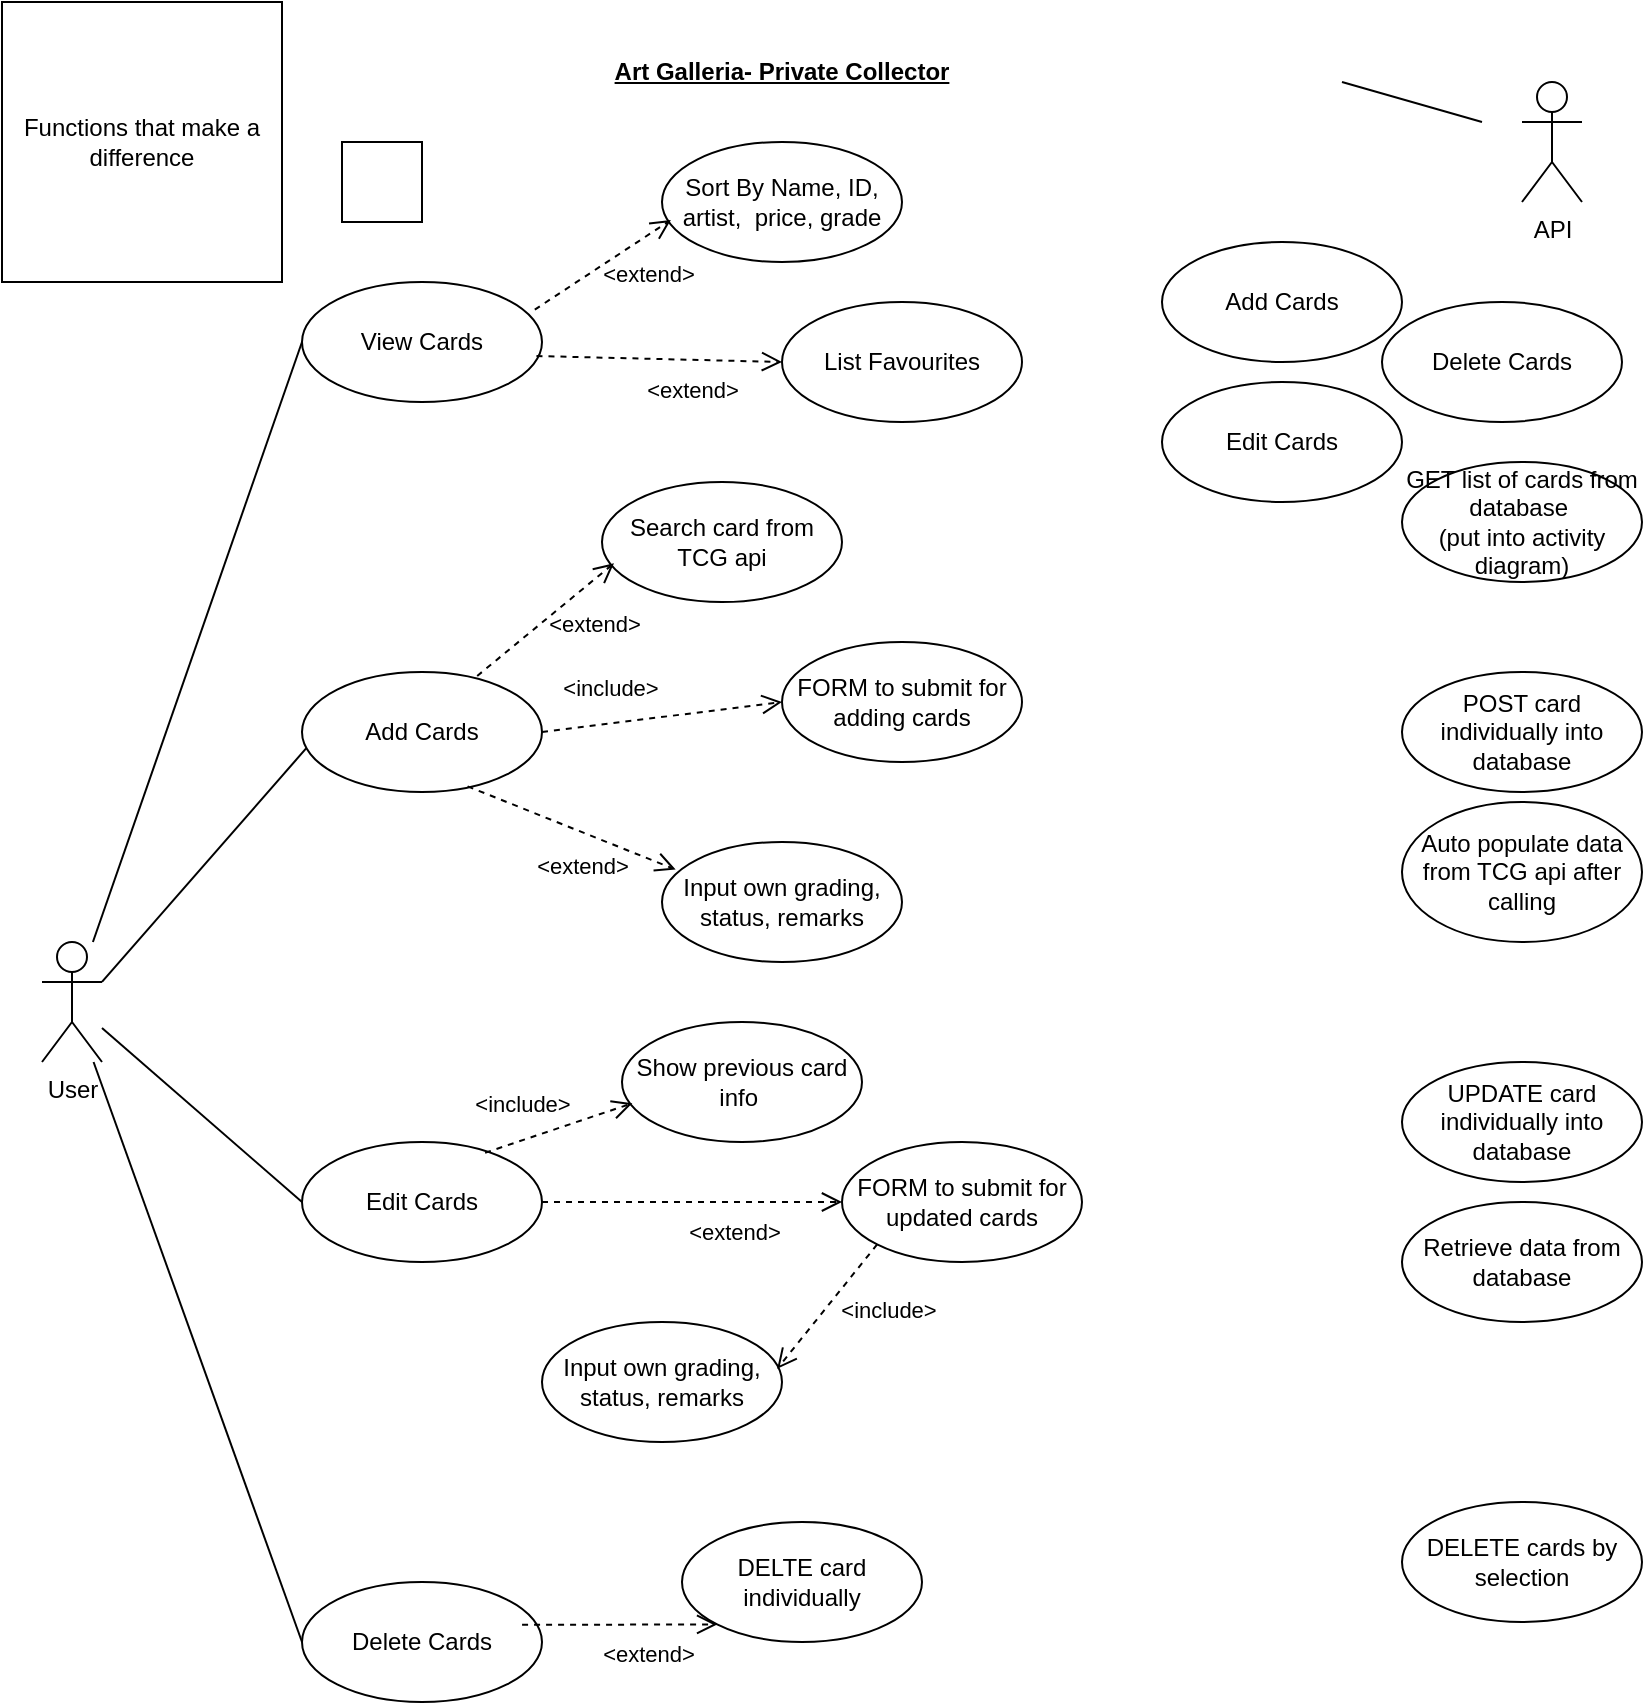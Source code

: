 <mxfile version="21.5.0" type="device" pages="13">
  <diagram id="DvTebMuvSMCXFkdK3g0b" name="Hansen_qn1_useCase">
    <mxGraphModel dx="1560" dy="881" grid="1" gridSize="10" guides="1" tooltips="1" connect="1" arrows="1" fold="1" page="1" pageScale="1" pageWidth="827" pageHeight="1169" math="0" shadow="0">
      <root>
        <mxCell id="0" />
        <mxCell id="1" parent="0" />
        <mxCell id="iWijK1E1WlPWVtI1wkdx-1" value="" style="whiteSpace=wrap;html=1;aspect=fixed;movable=1;resizable=1;rotatable=1;deletable=1;editable=1;connectable=1;" parent="1" vertex="1">
          <mxGeometry x="170" y="70" width="40" height="40" as="geometry" />
        </mxCell>
        <mxCell id="iWijK1E1WlPWVtI1wkdx-5" value="" style="group" parent="1" vertex="1" connectable="0">
          <mxGeometry x="700" y="10" width="60" height="110" as="geometry" />
        </mxCell>
        <mxCell id="iWijK1E1WlPWVtI1wkdx-6" value="API" style="shape=umlActor;verticalLabelPosition=bottom;verticalAlign=top;html=1;outlineConnect=0;" parent="iWijK1E1WlPWVtI1wkdx-5" vertex="1">
          <mxGeometry x="60" y="30" width="30" height="60" as="geometry" />
        </mxCell>
        <mxCell id="iWijK1E1WlPWVtI1wkdx-18" value="" style="endArrow=none;html=1;rounded=0;jumpStyle=none;jumpSize=22;exitX=1;exitY=0.5;exitDx=0;exitDy=0;" parent="iWijK1E1WlPWVtI1wkdx-5" edge="1">
          <mxGeometry width="50" height="50" relative="1" as="geometry">
            <mxPoint x="-30" y="30" as="sourcePoint" />
            <mxPoint x="40" y="50" as="targetPoint" />
          </mxGeometry>
        </mxCell>
        <mxCell id="iWijK1E1WlPWVtI1wkdx-9" value="Art Galleria- Private Collector" style="text;html=1;strokeColor=none;fillColor=none;align=center;verticalAlign=middle;whiteSpace=wrap;rounded=0;fontStyle=5" parent="1" vertex="1">
          <mxGeometry x="260" y="20" width="260" height="30" as="geometry" />
        </mxCell>
        <mxCell id="iWijK1E1WlPWVtI1wkdx-2" value="User" style="shape=umlActor;verticalLabelPosition=bottom;verticalAlign=top;html=1;outlineConnect=0;" parent="1" vertex="1">
          <mxGeometry x="20" y="470" width="30" height="60" as="geometry" />
        </mxCell>
        <mxCell id="iWijK1E1WlPWVtI1wkdx-10" value="Sort By Name, ID, artist,&amp;nbsp; price, grade" style="ellipse;whiteSpace=wrap;html=1;" parent="1" vertex="1">
          <mxGeometry x="330" y="70" width="120" height="60" as="geometry" />
        </mxCell>
        <mxCell id="iWijK1E1WlPWVtI1wkdx-11" value="GET list of cards from database&amp;nbsp;&lt;br&gt;(put into activity diagram)" style="ellipse;whiteSpace=wrap;html=1;" parent="1" vertex="1">
          <mxGeometry x="700" y="230" width="120" height="60" as="geometry" />
        </mxCell>
        <mxCell id="iWijK1E1WlPWVtI1wkdx-13" value="View Cards" style="ellipse;whiteSpace=wrap;html=1;" parent="1" vertex="1">
          <mxGeometry x="150" y="140" width="120" height="60" as="geometry" />
        </mxCell>
        <mxCell id="iWijK1E1WlPWVtI1wkdx-15" value="" style="endArrow=none;html=1;rounded=0;jumpStyle=none;jumpSize=22;entryX=0;entryY=0.5;entryDx=0;entryDy=0;" parent="1" target="iWijK1E1WlPWVtI1wkdx-13" edge="1" source="iWijK1E1WlPWVtI1wkdx-2">
          <mxGeometry width="50" height="50" relative="1" as="geometry">
            <mxPoint x="80" y="180" as="sourcePoint" />
            <mxPoint x="130" y="130" as="targetPoint" />
          </mxGeometry>
        </mxCell>
        <mxCell id="eSXW1ZY4ADMzvRSXBErz-1" value="Add Cards" style="ellipse;whiteSpace=wrap;html=1;" vertex="1" parent="1">
          <mxGeometry x="150" y="335" width="120" height="60" as="geometry" />
        </mxCell>
        <mxCell id="eSXW1ZY4ADMzvRSXBErz-2" value="" style="endArrow=none;html=1;rounded=0;jumpStyle=none;jumpSize=22;entryX=0.017;entryY=0.637;entryDx=0;entryDy=0;entryPerimeter=0;exitX=1;exitY=0.333;exitDx=0;exitDy=0;exitPerimeter=0;" edge="1" parent="1" source="iWijK1E1WlPWVtI1wkdx-2" target="eSXW1ZY4ADMzvRSXBErz-1">
          <mxGeometry width="50" height="50" relative="1" as="geometry">
            <mxPoint x="55" y="480" as="sourcePoint" />
            <mxPoint x="160" y="180" as="targetPoint" />
          </mxGeometry>
        </mxCell>
        <mxCell id="eSXW1ZY4ADMzvRSXBErz-3" value="List Favourites" style="ellipse;whiteSpace=wrap;html=1;" vertex="1" parent="1">
          <mxGeometry x="390" y="150" width="120" height="60" as="geometry" />
        </mxCell>
        <mxCell id="K-M-ej4jPw2lT7t7sJf0-1" value="Add Cards" style="ellipse;whiteSpace=wrap;html=1;" vertex="1" parent="1">
          <mxGeometry x="580" y="120" width="120" height="60" as="geometry" />
        </mxCell>
        <mxCell id="K-M-ej4jPw2lT7t7sJf0-2" value="POST card individually into database" style="ellipse;whiteSpace=wrap;html=1;" vertex="1" parent="1">
          <mxGeometry x="700" y="335" width="120" height="60" as="geometry" />
        </mxCell>
        <mxCell id="K-M-ej4jPw2lT7t7sJf0-4" value="Search card from TCG api" style="ellipse;whiteSpace=wrap;html=1;" vertex="1" parent="1">
          <mxGeometry x="300" y="240" width="120" height="60" as="geometry" />
        </mxCell>
        <mxCell id="K-M-ej4jPw2lT7t7sJf0-5" value="Auto populate data from TCG api after calling" style="ellipse;whiteSpace=wrap;html=1;" vertex="1" parent="1">
          <mxGeometry x="700" y="400" width="120" height="70" as="geometry" />
        </mxCell>
        <mxCell id="K-M-ej4jPw2lT7t7sJf0-6" value="Input own grading, status, remarks" style="ellipse;whiteSpace=wrap;html=1;" vertex="1" parent="1">
          <mxGeometry x="330" y="420" width="120" height="60" as="geometry" />
        </mxCell>
        <mxCell id="K-M-ej4jPw2lT7t7sJf0-7" value="Edit Cards" style="ellipse;whiteSpace=wrap;html=1;" vertex="1" parent="1">
          <mxGeometry x="150" y="570" width="120" height="60" as="geometry" />
        </mxCell>
        <mxCell id="K-M-ej4jPw2lT7t7sJf0-8" value="" style="endArrow=none;html=1;rounded=0;jumpStyle=none;jumpSize=22;entryX=0;entryY=0.5;entryDx=0;entryDy=0;" edge="1" parent="1" source="iWijK1E1WlPWVtI1wkdx-2" target="K-M-ej4jPw2lT7t7sJf0-7">
          <mxGeometry width="50" height="50" relative="1" as="geometry">
            <mxPoint x="60" y="500" as="sourcePoint" />
            <mxPoint x="162" y="383" as="targetPoint" />
          </mxGeometry>
        </mxCell>
        <mxCell id="K-M-ej4jPw2lT7t7sJf0-9" value="UPDATE card individually into database" style="ellipse;whiteSpace=wrap;html=1;" vertex="1" parent="1">
          <mxGeometry x="700" y="530" width="120" height="60" as="geometry" />
        </mxCell>
        <mxCell id="K-M-ej4jPw2lT7t7sJf0-10" value="Retrieve data from database" style="ellipse;whiteSpace=wrap;html=1;" vertex="1" parent="1">
          <mxGeometry x="700" y="600" width="120" height="60" as="geometry" />
        </mxCell>
        <mxCell id="K-M-ej4jPw2lT7t7sJf0-11" value="Edit Cards" style="ellipse;whiteSpace=wrap;html=1;" vertex="1" parent="1">
          <mxGeometry x="580" y="190" width="120" height="60" as="geometry" />
        </mxCell>
        <mxCell id="K-M-ej4jPw2lT7t7sJf0-12" value="Delete Cards" style="ellipse;whiteSpace=wrap;html=1;" vertex="1" parent="1">
          <mxGeometry x="690" y="150" width="120" height="60" as="geometry" />
        </mxCell>
        <mxCell id="K-M-ej4jPw2lT7t7sJf0-14" value="Delete Cards" style="ellipse;whiteSpace=wrap;html=1;" vertex="1" parent="1">
          <mxGeometry x="150" y="790" width="120" height="60" as="geometry" />
        </mxCell>
        <mxCell id="K-M-ej4jPw2lT7t7sJf0-15" value="" style="endArrow=none;html=1;rounded=0;jumpStyle=none;jumpSize=22;entryX=0;entryY=0.5;entryDx=0;entryDy=0;" edge="1" parent="1" source="iWijK1E1WlPWVtI1wkdx-2" target="K-M-ej4jPw2lT7t7sJf0-14">
          <mxGeometry width="50" height="50" relative="1" as="geometry">
            <mxPoint x="60" y="523" as="sourcePoint" />
            <mxPoint x="160" y="610" as="targetPoint" />
          </mxGeometry>
        </mxCell>
        <mxCell id="K-M-ej4jPw2lT7t7sJf0-16" value="DELTE card individually" style="ellipse;whiteSpace=wrap;html=1;" vertex="1" parent="1">
          <mxGeometry x="340" y="760" width="120" height="60" as="geometry" />
        </mxCell>
        <mxCell id="K-M-ej4jPw2lT7t7sJf0-17" value="DELETE cards by selection" style="ellipse;whiteSpace=wrap;html=1;" vertex="1" parent="1">
          <mxGeometry x="700" y="750" width="120" height="60" as="geometry" />
        </mxCell>
        <mxCell id="K-M-ej4jPw2lT7t7sJf0-18" value="FORM to submit for adding cards" style="ellipse;whiteSpace=wrap;html=1;" vertex="1" parent="1">
          <mxGeometry x="390" y="320" width="120" height="60" as="geometry" />
        </mxCell>
        <mxCell id="mzOyxwCY-Fmj5lAWEHRg-3" value="&amp;lt;extend&amp;gt;" style="endArrow=open;startArrow=none;endFill=0;startFill=0;endSize=8;html=1;verticalAlign=bottom;dashed=1;labelBackgroundColor=none;rounded=0;jumpStyle=none;jumpSize=22;exitX=0.977;exitY=0.617;exitDx=0;exitDy=0;entryX=0;entryY=0.5;entryDx=0;entryDy=0;exitPerimeter=0;" edge="1" parent="1" source="iWijK1E1WlPWVtI1wkdx-13" target="eSXW1ZY4ADMzvRSXBErz-3">
          <mxGeometry x="0.278" y="-24" width="160" relative="1" as="geometry">
            <mxPoint x="710" y="270" as="sourcePoint" />
            <mxPoint x="270" y="200" as="targetPoint" />
            <mxPoint as="offset" />
          </mxGeometry>
        </mxCell>
        <mxCell id="mzOyxwCY-Fmj5lAWEHRg-7" value="Functions that make a difference" style="whiteSpace=wrap;html=1;aspect=fixed;movable=1;resizable=1;rotatable=1;deletable=1;editable=1;connectable=1;" vertex="1" parent="1">
          <mxGeometry width="140" height="140" as="geometry" />
        </mxCell>
        <mxCell id="ocDqjCz4yUNFXJYJsYf7-3" value="&amp;lt;extend&amp;gt;" style="endArrow=open;startArrow=none;endFill=0;startFill=0;endSize=8;html=1;verticalAlign=bottom;dashed=1;labelBackgroundColor=none;rounded=0;jumpStyle=none;jumpSize=22;exitX=0.97;exitY=0.23;exitDx=0;exitDy=0;entryX=0.037;entryY=0.65;entryDx=0;entryDy=0;entryPerimeter=0;exitPerimeter=0;" edge="1" parent="1" source="iWijK1E1WlPWVtI1wkdx-13" target="iWijK1E1WlPWVtI1wkdx-10">
          <mxGeometry x="0.278" y="-24" width="160" relative="1" as="geometry">
            <mxPoint x="276" y="173" as="sourcePoint" />
            <mxPoint x="547" y="161" as="targetPoint" />
            <mxPoint as="offset" />
          </mxGeometry>
        </mxCell>
        <mxCell id="ocDqjCz4yUNFXJYJsYf7-4" value="&amp;lt;extend&amp;gt;" style="endArrow=open;startArrow=none;endFill=0;startFill=0;endSize=8;html=1;verticalAlign=bottom;dashed=1;labelBackgroundColor=none;rounded=0;jumpStyle=none;jumpSize=22;exitX=0.73;exitY=0.033;exitDx=0;exitDy=0;entryX=0.05;entryY=0.677;entryDx=0;entryDy=0;entryPerimeter=0;exitPerimeter=0;" edge="1" parent="1" source="eSXW1ZY4ADMzvRSXBErz-1" target="K-M-ej4jPw2lT7t7sJf0-4">
          <mxGeometry x="0.278" y="-24" width="160" relative="1" as="geometry">
            <mxPoint x="276" y="173" as="sourcePoint" />
            <mxPoint x="480" y="149" as="targetPoint" />
            <mxPoint as="offset" />
          </mxGeometry>
        </mxCell>
        <mxCell id="ocDqjCz4yUNFXJYJsYf7-5" value="&amp;lt;extend&amp;gt;" style="endArrow=open;startArrow=none;endFill=0;startFill=0;endSize=8;html=1;verticalAlign=bottom;dashed=1;labelBackgroundColor=none;rounded=0;jumpStyle=none;jumpSize=22;exitX=0.69;exitY=0.953;exitDx=0;exitDy=0;entryX=0.057;entryY=0.23;entryDx=0;entryDy=0;entryPerimeter=0;exitPerimeter=0;" edge="1" parent="1" source="eSXW1ZY4ADMzvRSXBErz-1" target="K-M-ej4jPw2lT7t7sJf0-6">
          <mxGeometry x="0.278" y="-24" width="160" relative="1" as="geometry">
            <mxPoint x="248" y="347" as="sourcePoint" />
            <mxPoint x="306" y="321" as="targetPoint" />
            <mxPoint as="offset" />
          </mxGeometry>
        </mxCell>
        <mxCell id="ocDqjCz4yUNFXJYJsYf7-6" value="Show previous card info&amp;nbsp;" style="ellipse;whiteSpace=wrap;html=1;" vertex="1" parent="1">
          <mxGeometry x="310" y="510" width="120" height="60" as="geometry" />
        </mxCell>
        <mxCell id="ocDqjCz4yUNFXJYJsYf7-7" value="Input own grading, status, remarks" style="ellipse;whiteSpace=wrap;html=1;" vertex="1" parent="1">
          <mxGeometry x="270" y="660" width="120" height="60" as="geometry" />
        </mxCell>
        <mxCell id="ocDqjCz4yUNFXJYJsYf7-8" value="FORM to submit for updated cards" style="ellipse;whiteSpace=wrap;html=1;" vertex="1" parent="1">
          <mxGeometry x="420" y="570" width="120" height="60" as="geometry" />
        </mxCell>
        <mxCell id="ocDqjCz4yUNFXJYJsYf7-9" value="&amp;lt;include&amp;gt;" style="endArrow=open;startArrow=none;endFill=0;startFill=0;endSize=8;html=1;verticalAlign=bottom;dashed=1;labelBackgroundColor=none;rounded=0;jumpStyle=none;jumpSize=22;exitX=0.763;exitY=0.09;exitDx=0;exitDy=0;entryX=0.043;entryY=0.677;entryDx=0;entryDy=0;exitPerimeter=0;entryPerimeter=0;" edge="1" parent="1" source="K-M-ej4jPw2lT7t7sJf0-7" target="ocDqjCz4yUNFXJYJsYf7-6">
          <mxGeometry x="-0.423" y="9" width="160" relative="1" as="geometry">
            <mxPoint x="400" y="360" as="sourcePoint" />
            <mxPoint x="280" y="375" as="targetPoint" />
            <mxPoint as="offset" />
          </mxGeometry>
        </mxCell>
        <mxCell id="ocDqjCz4yUNFXJYJsYf7-10" value="&amp;lt;extend&amp;gt;" style="endArrow=open;startArrow=none;endFill=0;startFill=0;endSize=8;html=1;verticalAlign=bottom;dashed=1;labelBackgroundColor=none;rounded=0;jumpStyle=none;jumpSize=22;exitX=1;exitY=0.5;exitDx=0;exitDy=0;" edge="1" parent="1" source="K-M-ej4jPw2lT7t7sJf0-7">
          <mxGeometry x="0.278" y="-24" width="160" relative="1" as="geometry">
            <mxPoint x="243" y="402" as="sourcePoint" />
            <mxPoint x="420" y="600" as="targetPoint" />
            <mxPoint as="offset" />
          </mxGeometry>
        </mxCell>
        <mxCell id="ocDqjCz4yUNFXJYJsYf7-11" value="&amp;lt;include&amp;gt;" style="endArrow=open;startArrow=none;endFill=0;startFill=0;endSize=8;html=1;verticalAlign=bottom;dashed=1;labelBackgroundColor=none;rounded=0;jumpStyle=none;jumpSize=22;exitX=0;exitY=1;exitDx=0;exitDy=0;entryX=0.98;entryY=0.39;entryDx=0;entryDy=0;entryPerimeter=0;" edge="1" parent="1" source="ocDqjCz4yUNFXJYJsYf7-8" target="ocDqjCz4yUNFXJYJsYf7-7">
          <mxGeometry x="-0.272" y="30" width="160" relative="1" as="geometry">
            <mxPoint x="400" y="360" as="sourcePoint" />
            <mxPoint x="280" y="375" as="targetPoint" />
            <mxPoint as="offset" />
          </mxGeometry>
        </mxCell>
        <mxCell id="L922nxVNNxXimUj8nOPP-1" value="&amp;lt;include&amp;gt;" style="endArrow=open;startArrow=none;endFill=0;startFill=0;endSize=8;html=1;verticalAlign=bottom;dashed=1;labelBackgroundColor=none;rounded=0;jumpStyle=none;jumpSize=22;exitX=1;exitY=0.5;exitDx=0;exitDy=0;entryX=0;entryY=0.5;entryDx=0;entryDy=0;" edge="1" parent="1" source="eSXW1ZY4ADMzvRSXBErz-1" target="K-M-ej4jPw2lT7t7sJf0-18">
          <mxGeometry x="-0.423" y="9" width="160" relative="1" as="geometry">
            <mxPoint x="252" y="585" as="sourcePoint" />
            <mxPoint x="325" y="561" as="targetPoint" />
            <mxPoint as="offset" />
          </mxGeometry>
        </mxCell>
        <mxCell id="L922nxVNNxXimUj8nOPP-3" value="&amp;lt;extend&amp;gt;" style="endArrow=open;startArrow=none;endFill=0;startFill=0;endSize=8;html=1;verticalAlign=bottom;dashed=1;labelBackgroundColor=none;rounded=0;jumpStyle=none;jumpSize=22;exitX=0.917;exitY=0.357;exitDx=0;exitDy=0;exitPerimeter=0;entryX=0;entryY=1;entryDx=0;entryDy=0;" edge="1" parent="1" source="K-M-ej4jPw2lT7t7sJf0-14" target="K-M-ej4jPw2lT7t7sJf0-16">
          <mxGeometry x="0.278" y="-24" width="160" relative="1" as="geometry">
            <mxPoint x="280" y="610" as="sourcePoint" />
            <mxPoint x="430" y="610" as="targetPoint" />
            <mxPoint as="offset" />
          </mxGeometry>
        </mxCell>
      </root>
    </mxGraphModel>
  </diagram>
  <diagram name="V1_Hansen_qn1_useCase" id="I42zoHBipQzsKdhA8Rul">
    <mxGraphModel dx="1560" dy="881" grid="1" gridSize="10" guides="1" tooltips="1" connect="1" arrows="1" fold="1" page="1" pageScale="1" pageWidth="827" pageHeight="1169" math="0" shadow="0">
      <root>
        <mxCell id="XD14Y_xnRr2E0svW4Pmb-0" />
        <mxCell id="XD14Y_xnRr2E0svW4Pmb-1" parent="XD14Y_xnRr2E0svW4Pmb-0" />
        <mxCell id="XD14Y_xnRr2E0svW4Pmb-2" value="" style="whiteSpace=wrap;html=1;aspect=fixed;movable=1;resizable=1;rotatable=1;deletable=1;editable=1;connectable=1;" vertex="1" parent="XD14Y_xnRr2E0svW4Pmb-1">
          <mxGeometry x="84" y="140" width="660" height="660" as="geometry" />
        </mxCell>
        <mxCell id="XD14Y_xnRr2E0svW4Pmb-6" value="Art Galleria- Private Collector" style="text;html=1;strokeColor=none;fillColor=none;align=center;verticalAlign=middle;whiteSpace=wrap;rounded=0;fontStyle=5" vertex="1" parent="XD14Y_xnRr2E0svW4Pmb-1">
          <mxGeometry x="260" y="20" width="260" height="30" as="geometry" />
        </mxCell>
        <mxCell id="XD14Y_xnRr2E0svW4Pmb-7" value="User" style="shape=umlActor;verticalLabelPosition=bottom;verticalAlign=top;html=1;outlineConnect=0;" vertex="1" parent="XD14Y_xnRr2E0svW4Pmb-1">
          <mxGeometry x="20" y="470" width="30" height="60" as="geometry" />
        </mxCell>
        <mxCell id="XD14Y_xnRr2E0svW4Pmb-8" value="Sort By Name, ID, artist,&amp;nbsp; price, grade" style="ellipse;whiteSpace=wrap;html=1;" vertex="1" parent="XD14Y_xnRr2E0svW4Pmb-1">
          <mxGeometry x="360" y="150" width="120" height="60" as="geometry" />
        </mxCell>
        <mxCell id="XD14Y_xnRr2E0svW4Pmb-10" value="View Cards" style="ellipse;whiteSpace=wrap;html=1;" vertex="1" parent="XD14Y_xnRr2E0svW4Pmb-1">
          <mxGeometry x="150" y="180" width="120" height="60" as="geometry" />
        </mxCell>
        <mxCell id="XD14Y_xnRr2E0svW4Pmb-11" value="" style="endArrow=none;html=1;rounded=0;jumpStyle=none;jumpSize=22;entryX=0;entryY=0.5;entryDx=0;entryDy=0;" edge="1" parent="XD14Y_xnRr2E0svW4Pmb-1" source="XD14Y_xnRr2E0svW4Pmb-7" target="XD14Y_xnRr2E0svW4Pmb-10">
          <mxGeometry width="50" height="50" relative="1" as="geometry">
            <mxPoint x="80" y="180" as="sourcePoint" />
            <mxPoint x="130" y="130" as="targetPoint" />
          </mxGeometry>
        </mxCell>
        <mxCell id="XD14Y_xnRr2E0svW4Pmb-12" value="Add Cards" style="ellipse;whiteSpace=wrap;html=1;" vertex="1" parent="XD14Y_xnRr2E0svW4Pmb-1">
          <mxGeometry x="150" y="335" width="120" height="60" as="geometry" />
        </mxCell>
        <mxCell id="XD14Y_xnRr2E0svW4Pmb-13" value="" style="endArrow=none;html=1;rounded=0;jumpStyle=none;jumpSize=22;entryX=0.017;entryY=0.637;entryDx=0;entryDy=0;entryPerimeter=0;exitX=1;exitY=0.333;exitDx=0;exitDy=0;exitPerimeter=0;" edge="1" parent="XD14Y_xnRr2E0svW4Pmb-1" source="XD14Y_xnRr2E0svW4Pmb-7" target="XD14Y_xnRr2E0svW4Pmb-12">
          <mxGeometry width="50" height="50" relative="1" as="geometry">
            <mxPoint x="55" y="480" as="sourcePoint" />
            <mxPoint x="160" y="180" as="targetPoint" />
          </mxGeometry>
        </mxCell>
        <mxCell id="XD14Y_xnRr2E0svW4Pmb-14" value="List Favourites" style="ellipse;whiteSpace=wrap;html=1;" vertex="1" parent="XD14Y_xnRr2E0svW4Pmb-1">
          <mxGeometry x="500" y="220" width="120" height="60" as="geometry" />
        </mxCell>
        <mxCell id="XD14Y_xnRr2E0svW4Pmb-17" value="Search card from TCG api" style="ellipse;whiteSpace=wrap;html=1;" vertex="1" parent="XD14Y_xnRr2E0svW4Pmb-1">
          <mxGeometry x="400" y="290" width="120" height="60" as="geometry" />
        </mxCell>
        <mxCell id="XD14Y_xnRr2E0svW4Pmb-19" value="Input own grading, status, remarks" style="ellipse;whiteSpace=wrap;html=1;" vertex="1" parent="XD14Y_xnRr2E0svW4Pmb-1">
          <mxGeometry x="250" y="440" width="120" height="60" as="geometry" />
        </mxCell>
        <mxCell id="XD14Y_xnRr2E0svW4Pmb-20" value="Edit Cards" style="ellipse;whiteSpace=wrap;html=1;" vertex="1" parent="XD14Y_xnRr2E0svW4Pmb-1">
          <mxGeometry x="150" y="570" width="120" height="60" as="geometry" />
        </mxCell>
        <mxCell id="XD14Y_xnRr2E0svW4Pmb-21" value="" style="endArrow=none;html=1;rounded=0;jumpStyle=none;jumpSize=22;entryX=0;entryY=0.5;entryDx=0;entryDy=0;" edge="1" parent="XD14Y_xnRr2E0svW4Pmb-1" source="XD14Y_xnRr2E0svW4Pmb-7" target="XD14Y_xnRr2E0svW4Pmb-20">
          <mxGeometry width="50" height="50" relative="1" as="geometry">
            <mxPoint x="60" y="500" as="sourcePoint" />
            <mxPoint x="162" y="383" as="targetPoint" />
          </mxGeometry>
        </mxCell>
        <mxCell id="XD14Y_xnRr2E0svW4Pmb-26" value="Delete Cards" style="ellipse;whiteSpace=wrap;html=1;" vertex="1" parent="XD14Y_xnRr2E0svW4Pmb-1">
          <mxGeometry x="200" y="710" width="120" height="60" as="geometry" />
        </mxCell>
        <mxCell id="XD14Y_xnRr2E0svW4Pmb-27" value="" style="endArrow=none;html=1;rounded=0;jumpStyle=none;jumpSize=22;entryX=0;entryY=0.5;entryDx=0;entryDy=0;" edge="1" parent="XD14Y_xnRr2E0svW4Pmb-1" source="XD14Y_xnRr2E0svW4Pmb-7" target="XD14Y_xnRr2E0svW4Pmb-26">
          <mxGeometry width="50" height="50" relative="1" as="geometry">
            <mxPoint x="60" y="523" as="sourcePoint" />
            <mxPoint x="160" y="610" as="targetPoint" />
          </mxGeometry>
        </mxCell>
        <mxCell id="XD14Y_xnRr2E0svW4Pmb-28" value="DELTE card individually" style="ellipse;whiteSpace=wrap;html=1;" vertex="1" parent="XD14Y_xnRr2E0svW4Pmb-1">
          <mxGeometry x="540" y="720" width="120" height="60" as="geometry" />
        </mxCell>
        <mxCell id="XD14Y_xnRr2E0svW4Pmb-30" value="FORM to submit for adding cards" style="ellipse;whiteSpace=wrap;html=1;" vertex="1" parent="XD14Y_xnRr2E0svW4Pmb-1">
          <mxGeometry x="380" y="380" width="120" height="60" as="geometry" />
        </mxCell>
        <mxCell id="XD14Y_xnRr2E0svW4Pmb-31" value="&amp;lt;extend&amp;gt;" style="endArrow=open;startArrow=none;endFill=0;startFill=0;endSize=8;html=1;verticalAlign=bottom;dashed=1;labelBackgroundColor=none;rounded=0;jumpStyle=none;jumpSize=22;exitX=0.977;exitY=0.617;exitDx=0;exitDy=0;entryX=0;entryY=0.5;entryDx=0;entryDy=0;exitPerimeter=0;" edge="1" parent="XD14Y_xnRr2E0svW4Pmb-1" source="XD14Y_xnRr2E0svW4Pmb-10" target="XD14Y_xnRr2E0svW4Pmb-14">
          <mxGeometry x="0.278" y="-24" width="160" relative="1" as="geometry">
            <mxPoint x="710" y="270" as="sourcePoint" />
            <mxPoint x="270" y="200" as="targetPoint" />
            <mxPoint as="offset" />
          </mxGeometry>
        </mxCell>
        <mxCell id="XD14Y_xnRr2E0svW4Pmb-32" value="Functions that make a difference" style="whiteSpace=wrap;html=1;aspect=fixed;movable=1;resizable=1;rotatable=1;deletable=1;editable=1;connectable=1;" vertex="1" parent="XD14Y_xnRr2E0svW4Pmb-1">
          <mxGeometry width="120" height="120" as="geometry" />
        </mxCell>
        <mxCell id="XD14Y_xnRr2E0svW4Pmb-33" value="&amp;lt;extend&amp;gt;" style="endArrow=open;startArrow=none;endFill=0;startFill=0;endSize=8;html=1;verticalAlign=bottom;dashed=1;labelBackgroundColor=none;rounded=0;jumpStyle=none;jumpSize=22;exitX=0.97;exitY=0.23;exitDx=0;exitDy=0;entryX=0.037;entryY=0.65;entryDx=0;entryDy=0;entryPerimeter=0;exitPerimeter=0;" edge="1" parent="XD14Y_xnRr2E0svW4Pmb-1" source="XD14Y_xnRr2E0svW4Pmb-10" target="XD14Y_xnRr2E0svW4Pmb-8">
          <mxGeometry x="0.278" y="-24" width="160" relative="1" as="geometry">
            <mxPoint x="276" y="173" as="sourcePoint" />
            <mxPoint x="547" y="161" as="targetPoint" />
            <mxPoint as="offset" />
          </mxGeometry>
        </mxCell>
        <mxCell id="XD14Y_xnRr2E0svW4Pmb-34" value="&amp;lt;extend&amp;gt;" style="endArrow=open;startArrow=none;endFill=0;startFill=0;endSize=8;html=1;verticalAlign=bottom;dashed=1;labelBackgroundColor=none;rounded=0;jumpStyle=none;jumpSize=22;exitX=0.73;exitY=0.033;exitDx=0;exitDy=0;entryX=0.05;entryY=0.677;entryDx=0;entryDy=0;entryPerimeter=0;exitPerimeter=0;" edge="1" parent="XD14Y_xnRr2E0svW4Pmb-1" source="XD14Y_xnRr2E0svW4Pmb-12" target="XD14Y_xnRr2E0svW4Pmb-17">
          <mxGeometry x="0.278" y="-24" width="160" relative="1" as="geometry">
            <mxPoint x="276" y="173" as="sourcePoint" />
            <mxPoint x="480" y="149" as="targetPoint" />
            <mxPoint as="offset" />
          </mxGeometry>
        </mxCell>
        <mxCell id="XD14Y_xnRr2E0svW4Pmb-35" value="&amp;lt;extend&amp;gt;" style="endArrow=open;startArrow=none;endFill=0;startFill=0;endSize=8;html=1;verticalAlign=bottom;dashed=1;labelBackgroundColor=none;rounded=0;jumpStyle=none;jumpSize=22;exitX=0.69;exitY=0.953;exitDx=0;exitDy=0;entryX=0.237;entryY=0.07;entryDx=0;entryDy=0;entryPerimeter=0;exitPerimeter=0;" edge="1" parent="XD14Y_xnRr2E0svW4Pmb-1" source="XD14Y_xnRr2E0svW4Pmb-12" target="XD14Y_xnRr2E0svW4Pmb-19">
          <mxGeometry x="0.278" y="-24" width="160" relative="1" as="geometry">
            <mxPoint x="248" y="347" as="sourcePoint" />
            <mxPoint x="306" y="321" as="targetPoint" />
            <mxPoint as="offset" />
          </mxGeometry>
        </mxCell>
        <mxCell id="XD14Y_xnRr2E0svW4Pmb-36" value="Show previous card info&amp;nbsp;" style="ellipse;whiteSpace=wrap;html=1;" vertex="1" parent="XD14Y_xnRr2E0svW4Pmb-1">
          <mxGeometry x="390" y="510" width="120" height="60" as="geometry" />
        </mxCell>
        <mxCell id="XD14Y_xnRr2E0svW4Pmb-37" value="Input own grading, status, remarks" style="ellipse;whiteSpace=wrap;html=1;" vertex="1" parent="XD14Y_xnRr2E0svW4Pmb-1">
          <mxGeometry x="330" y="640" width="120" height="60" as="geometry" />
        </mxCell>
        <mxCell id="XD14Y_xnRr2E0svW4Pmb-38" value="FORM to submit for updated cards" style="ellipse;whiteSpace=wrap;html=1;" vertex="1" parent="XD14Y_xnRr2E0svW4Pmb-1">
          <mxGeometry x="530" y="570" width="120" height="60" as="geometry" />
        </mxCell>
        <mxCell id="XD14Y_xnRr2E0svW4Pmb-39" value="&amp;lt;include&amp;gt;" style="endArrow=open;startArrow=none;endFill=0;startFill=0;endSize=8;html=1;verticalAlign=bottom;dashed=1;labelBackgroundColor=none;rounded=0;jumpStyle=none;jumpSize=22;exitX=0.763;exitY=0.09;exitDx=0;exitDy=0;entryX=0.043;entryY=0.677;entryDx=0;entryDy=0;exitPerimeter=0;entryPerimeter=0;" edge="1" parent="XD14Y_xnRr2E0svW4Pmb-1" source="XD14Y_xnRr2E0svW4Pmb-20" target="XD14Y_xnRr2E0svW4Pmb-36">
          <mxGeometry x="-0.423" y="9" width="160" relative="1" as="geometry">
            <mxPoint x="400" y="360" as="sourcePoint" />
            <mxPoint x="280" y="375" as="targetPoint" />
            <mxPoint as="offset" />
          </mxGeometry>
        </mxCell>
        <mxCell id="XD14Y_xnRr2E0svW4Pmb-40" value="&amp;lt;extend&amp;gt;" style="endArrow=open;startArrow=none;endFill=0;startFill=0;endSize=8;html=1;verticalAlign=bottom;dashed=1;labelBackgroundColor=none;rounded=0;jumpStyle=none;jumpSize=22;exitX=1;exitY=0.5;exitDx=0;exitDy=0;entryX=0;entryY=0.5;entryDx=0;entryDy=0;" edge="1" parent="XD14Y_xnRr2E0svW4Pmb-1" source="XD14Y_xnRr2E0svW4Pmb-20" target="XD14Y_xnRr2E0svW4Pmb-38">
          <mxGeometry x="0.278" y="-24" width="160" relative="1" as="geometry">
            <mxPoint x="243" y="402" as="sourcePoint" />
            <mxPoint x="420" y="600" as="targetPoint" />
            <mxPoint as="offset" />
          </mxGeometry>
        </mxCell>
        <mxCell id="XD14Y_xnRr2E0svW4Pmb-41" value="&amp;lt;include&amp;gt;" style="endArrow=open;startArrow=none;endFill=0;startFill=0;endSize=8;html=1;verticalAlign=bottom;dashed=1;labelBackgroundColor=none;rounded=0;jumpStyle=none;jumpSize=22;exitX=0;exitY=1;exitDx=0;exitDy=0;entryX=0.98;entryY=0.39;entryDx=0;entryDy=0;entryPerimeter=0;" edge="1" parent="XD14Y_xnRr2E0svW4Pmb-1" source="XD14Y_xnRr2E0svW4Pmb-38" target="XD14Y_xnRr2E0svW4Pmb-37">
          <mxGeometry x="-0.272" y="30" width="160" relative="1" as="geometry">
            <mxPoint x="400" y="360" as="sourcePoint" />
            <mxPoint x="280" y="375" as="targetPoint" />
            <mxPoint as="offset" />
          </mxGeometry>
        </mxCell>
        <mxCell id="XD14Y_xnRr2E0svW4Pmb-42" value="&amp;lt;include&amp;gt;" style="endArrow=open;startArrow=none;endFill=0;startFill=0;endSize=8;html=1;verticalAlign=bottom;dashed=1;labelBackgroundColor=none;rounded=0;jumpStyle=none;jumpSize=22;exitX=1;exitY=0.5;exitDx=0;exitDy=0;entryX=0;entryY=0.5;entryDx=0;entryDy=0;" edge="1" parent="XD14Y_xnRr2E0svW4Pmb-1" source="XD14Y_xnRr2E0svW4Pmb-12" target="XD14Y_xnRr2E0svW4Pmb-30">
          <mxGeometry x="-0.423" y="9" width="160" relative="1" as="geometry">
            <mxPoint x="252" y="585" as="sourcePoint" />
            <mxPoint x="325" y="561" as="targetPoint" />
            <mxPoint as="offset" />
          </mxGeometry>
        </mxCell>
        <mxCell id="XD14Y_xnRr2E0svW4Pmb-43" value="&amp;lt;extend&amp;gt;" style="endArrow=open;startArrow=none;endFill=0;startFill=0;endSize=8;html=1;verticalAlign=bottom;dashed=1;labelBackgroundColor=none;rounded=0;jumpStyle=none;jumpSize=22;entryX=0;entryY=0.5;entryDx=0;entryDy=0;" edge="1" parent="XD14Y_xnRr2E0svW4Pmb-1" target="XD14Y_xnRr2E0svW4Pmb-28">
          <mxGeometry x="0.278" y="-24" width="160" relative="1" as="geometry">
            <mxPoint x="320" y="740" as="sourcePoint" />
            <mxPoint x="430" y="610" as="targetPoint" />
            <mxPoint as="offset" />
          </mxGeometry>
        </mxCell>
        <mxCell id="XD14Y_xnRr2E0svW4Pmb-4" value="API" style="shape=umlActor;verticalLabelPosition=bottom;verticalAlign=top;html=1;outlineConnect=0;" vertex="1" parent="XD14Y_xnRr2E0svW4Pmb-1">
          <mxGeometry x="760" y="450" width="30" height="60" as="geometry" />
        </mxCell>
        <mxCell id="XD14Y_xnRr2E0svW4Pmb-5" value="" style="endArrow=none;html=1;rounded=0;jumpStyle=none;jumpSize=22;exitX=1;exitY=1;exitDx=0;exitDy=0;" edge="1" parent="XD14Y_xnRr2E0svW4Pmb-1" source="K6uRHrCTV-YNzjslnrFF-0" target="XD14Y_xnRr2E0svW4Pmb-4">
          <mxGeometry width="50" height="50" relative="1" as="geometry">
            <mxPoint x="690" y="470" as="sourcePoint" />
            <mxPoint x="760" y="490" as="targetPoint" />
          </mxGeometry>
        </mxCell>
        <mxCell id="K6uRHrCTV-YNzjslnrFF-0" value="API from TCG player" style="ellipse;whiteSpace=wrap;html=1;" vertex="1" parent="XD14Y_xnRr2E0svW4Pmb-1">
          <mxGeometry x="590" y="420" width="120" height="60" as="geometry" />
        </mxCell>
      </root>
    </mxGraphModel>
  </diagram>
  <diagram name="Hansen_qn1_ActivityD" id="Wj7Sh4ZKEqTGpi0JicWu">
    <mxGraphModel dx="1560" dy="881" grid="1" gridSize="10" guides="1" tooltips="1" connect="1" arrows="1" fold="1" page="1" pageScale="1" pageWidth="827" pageHeight="1169" math="0" shadow="0">
      <root>
        <mxCell id="pP3awO_Jt0wAQtIqkNJV-0" />
        <mxCell id="pP3awO_Jt0wAQtIqkNJV-1" parent="pP3awO_Jt0wAQtIqkNJV-0" />
        <mxCell id="pP3awO_Jt0wAQtIqkNJV-2" value="Determine condition of illness" style="ellipse;whiteSpace=wrap;html=1;" vertex="1" parent="pP3awO_Jt0wAQtIqkNJV-1">
          <mxGeometry x="80" y="70" width="90" height="60" as="geometry" />
        </mxCell>
        <mxCell id="pP3awO_Jt0wAQtIqkNJV-3" value="Carry out operation" style="ellipse;whiteSpace=wrap;html=1;" vertex="1" parent="pP3awO_Jt0wAQtIqkNJV-1">
          <mxGeometry x="270" y="70" width="90" height="60" as="geometry" />
        </mxCell>
        <mxCell id="pP3awO_Jt0wAQtIqkNJV-4" value="" style="endArrow=classic;html=1;rounded=0;jumpStyle=none;jumpSize=22;" edge="1" parent="pP3awO_Jt0wAQtIqkNJV-1">
          <mxGeometry width="50" height="50" relative="1" as="geometry">
            <mxPoint x="170" y="99.5" as="sourcePoint" />
            <mxPoint x="210" y="99" as="targetPoint" />
          </mxGeometry>
        </mxCell>
        <mxCell id="pP3awO_Jt0wAQtIqkNJV-5" style="edgeStyle=orthogonalEdgeStyle;rounded=0;jumpStyle=none;jumpSize=22;orthogonalLoop=1;jettySize=auto;html=1;exitX=0.5;exitY=0;exitDx=0;exitDy=0;entryX=0.5;entryY=0;entryDx=0;entryDy=0;" edge="1" parent="pP3awO_Jt0wAQtIqkNJV-1" source="pP3awO_Jt0wAQtIqkNJV-6" target="pP3awO_Jt0wAQtIqkNJV-10">
          <mxGeometry relative="1" as="geometry">
            <Array as="points">
              <mxPoint x="220" y="40" />
              <mxPoint x="410" y="40" />
            </Array>
          </mxGeometry>
        </mxCell>
        <mxCell id="pP3awO_Jt0wAQtIqkNJV-6" value="" style="rhombus;whiteSpace=wrap;html=1;" vertex="1" parent="pP3awO_Jt0wAQtIqkNJV-1">
          <mxGeometry x="210" y="90" width="20" height="20" as="geometry" />
        </mxCell>
        <mxCell id="pP3awO_Jt0wAQtIqkNJV-7" value="" style="endArrow=classic;html=1;rounded=0;jumpStyle=none;jumpSize=22;" edge="1" parent="pP3awO_Jt0wAQtIqkNJV-1">
          <mxGeometry width="50" height="50" relative="1" as="geometry">
            <mxPoint x="230" y="100.2" as="sourcePoint" />
            <mxPoint x="270" y="99.7" as="targetPoint" />
          </mxGeometry>
        </mxCell>
        <mxCell id="pP3awO_Jt0wAQtIqkNJV-8" value="Complete outpatient administration" style="ellipse;whiteSpace=wrap;html=1;" vertex="1" parent="pP3awO_Jt0wAQtIqkNJV-1">
          <mxGeometry x="530" y="30" width="100" height="70" as="geometry" />
        </mxCell>
        <mxCell id="pP3awO_Jt0wAQtIqkNJV-9" style="edgeStyle=orthogonalEdgeStyle;rounded=0;jumpStyle=none;jumpSize=22;orthogonalLoop=1;jettySize=auto;html=1;exitX=0.5;exitY=1;exitDx=0;exitDy=0;entryX=1.011;entryY=0.591;entryDx=0;entryDy=0;entryPerimeter=0;" edge="1" parent="pP3awO_Jt0wAQtIqkNJV-1" source="pP3awO_Jt0wAQtIqkNJV-10" target="pP3awO_Jt0wAQtIqkNJV-17">
          <mxGeometry relative="1" as="geometry" />
        </mxCell>
        <mxCell id="pP3awO_Jt0wAQtIqkNJV-10" value="" style="rhombus;whiteSpace=wrap;html=1;" vertex="1" parent="pP3awO_Jt0wAQtIqkNJV-1">
          <mxGeometry x="400" y="90" width="20" height="20" as="geometry" />
        </mxCell>
        <mxCell id="pP3awO_Jt0wAQtIqkNJV-11" value="Need operation?" style="text;html=1;strokeColor=none;fillColor=none;align=center;verticalAlign=middle;whiteSpace=wrap;rounded=0;" vertex="1" parent="pP3awO_Jt0wAQtIqkNJV-1">
          <mxGeometry x="190" y="110" width="60" height="30" as="geometry" />
        </mxCell>
        <mxCell id="pP3awO_Jt0wAQtIqkNJV-12" value="Need to be warded for further monitoring?" style="text;html=1;strokeColor=none;fillColor=none;align=center;verticalAlign=middle;whiteSpace=wrap;rounded=0;" vertex="1" parent="pP3awO_Jt0wAQtIqkNJV-1">
          <mxGeometry x="414" y="120" width="80" height="30" as="geometry" />
        </mxCell>
        <mxCell id="pP3awO_Jt0wAQtIqkNJV-13" value="" style="endArrow=classic;html=1;rounded=0;jumpStyle=none;jumpSize=22;" edge="1" parent="pP3awO_Jt0wAQtIqkNJV-1">
          <mxGeometry width="50" height="50" relative="1" as="geometry">
            <mxPoint x="360" y="100.13" as="sourcePoint" />
            <mxPoint x="400" y="99.63" as="targetPoint" />
          </mxGeometry>
        </mxCell>
        <mxCell id="pP3awO_Jt0wAQtIqkNJV-14" value="" style="endArrow=classic;html=1;rounded=0;jumpStyle=none;jumpSize=22;" edge="1" parent="pP3awO_Jt0wAQtIqkNJV-1">
          <mxGeometry width="50" height="50" relative="1" as="geometry">
            <mxPoint x="420" y="100.13" as="sourcePoint" />
            <mxPoint x="500" y="100" as="targetPoint" />
          </mxGeometry>
        </mxCell>
        <mxCell id="pP3awO_Jt0wAQtIqkNJV-15" value="" style="endArrow=classic;html=1;rounded=0;jumpStyle=none;jumpSize=22;entryX=0;entryY=0.5;entryDx=0;entryDy=0;" edge="1" parent="pP3awO_Jt0wAQtIqkNJV-1" target="pP3awO_Jt0wAQtIqkNJV-22">
          <mxGeometry width="50" height="50" relative="1" as="geometry">
            <mxPoint x="500" y="165" as="sourcePoint" />
            <mxPoint x="570" y="289" as="targetPoint" />
          </mxGeometry>
        </mxCell>
        <mxCell id="pP3awO_Jt0wAQtIqkNJV-16" style="edgeStyle=orthogonalEdgeStyle;rounded=0;jumpStyle=none;jumpSize=22;orthogonalLoop=1;jettySize=auto;html=1;" edge="1" parent="pP3awO_Jt0wAQtIqkNJV-1" source="pP3awO_Jt0wAQtIqkNJV-17" target="pP3awO_Jt0wAQtIqkNJV-2">
          <mxGeometry relative="1" as="geometry" />
        </mxCell>
        <mxCell id="pP3awO_Jt0wAQtIqkNJV-17" value="Continue to monitor patient" style="ellipse;whiteSpace=wrap;html=1;" vertex="1" parent="pP3awO_Jt0wAQtIqkNJV-1">
          <mxGeometry x="230" y="180" width="90" height="60" as="geometry" />
        </mxCell>
        <mxCell id="pP3awO_Jt0wAQtIqkNJV-18" value="[yes]" style="text;html=1;strokeColor=none;fillColor=none;align=center;verticalAlign=middle;whiteSpace=wrap;rounded=0;" vertex="1" parent="pP3awO_Jt0wAQtIqkNJV-1">
          <mxGeometry x="220" y="70" width="60" height="30" as="geometry" />
        </mxCell>
        <mxCell id="pP3awO_Jt0wAQtIqkNJV-19" value="[no]" style="text;html=1;strokeColor=none;fillColor=none;align=center;verticalAlign=middle;whiteSpace=wrap;rounded=0;" vertex="1" parent="pP3awO_Jt0wAQtIqkNJV-1">
          <mxGeometry x="400" y="50" width="60" height="30" as="geometry" />
        </mxCell>
        <mxCell id="pP3awO_Jt0wAQtIqkNJV-20" value="[yes]" style="text;html=1;strokeColor=none;fillColor=none;align=center;verticalAlign=middle;whiteSpace=wrap;rounded=0;" vertex="1" parent="pP3awO_Jt0wAQtIqkNJV-1">
          <mxGeometry x="310" y="180" width="60" height="30" as="geometry" />
        </mxCell>
        <mxCell id="pP3awO_Jt0wAQtIqkNJV-21" value="" style="html=1;points=[];perimeter=orthogonalPerimeter;fillColor=strokeColor;" vertex="1" parent="pP3awO_Jt0wAQtIqkNJV-1">
          <mxGeometry x="500" y="30" width="5" height="170" as="geometry" />
        </mxCell>
        <mxCell id="pP3awO_Jt0wAQtIqkNJV-22" value="Take medicine" style="ellipse;whiteSpace=wrap;html=1;" vertex="1" parent="pP3awO_Jt0wAQtIqkNJV-1">
          <mxGeometry x="530" y="130" width="100" height="70" as="geometry" />
        </mxCell>
        <mxCell id="pP3awO_Jt0wAQtIqkNJV-23" value="" style="endArrow=classic;html=1;rounded=0;jumpStyle=none;jumpSize=22;entryX=0;entryY=0.5;entryDx=0;entryDy=0;" edge="1" parent="pP3awO_Jt0wAQtIqkNJV-1">
          <mxGeometry width="50" height="50" relative="1" as="geometry">
            <mxPoint x="500" y="64.63" as="sourcePoint" />
            <mxPoint x="530.0" y="64.63" as="targetPoint" />
          </mxGeometry>
        </mxCell>
        <mxCell id="pP3awO_Jt0wAQtIqkNJV-24" value="" style="endArrow=classic;html=1;rounded=0;jumpStyle=none;jumpSize=22;entryX=0;entryY=0.5;entryDx=0;entryDy=0;" edge="1" parent="pP3awO_Jt0wAQtIqkNJV-1">
          <mxGeometry width="50" height="50" relative="1" as="geometry">
            <mxPoint x="630" y="164.8" as="sourcePoint" />
            <mxPoint x="660.0" y="164.8" as="targetPoint" />
          </mxGeometry>
        </mxCell>
        <mxCell id="pP3awO_Jt0wAQtIqkNJV-25" value="" style="endArrow=classic;html=1;rounded=0;jumpStyle=none;jumpSize=22;entryX=0;entryY=0.5;entryDx=0;entryDy=0;" edge="1" parent="pP3awO_Jt0wAQtIqkNJV-1">
          <mxGeometry width="50" height="50" relative="1" as="geometry">
            <mxPoint x="630" y="64.8" as="sourcePoint" />
            <mxPoint x="660.0" y="64.8" as="targetPoint" />
          </mxGeometry>
        </mxCell>
        <mxCell id="pP3awO_Jt0wAQtIqkNJV-26" value="" style="html=1;points=[];perimeter=orthogonalPerimeter;fillColor=strokeColor;" vertex="1" parent="pP3awO_Jt0wAQtIqkNJV-1">
          <mxGeometry x="660" y="30" width="5" height="170" as="geometry" />
        </mxCell>
        <mxCell id="pP3awO_Jt0wAQtIqkNJV-27" value="" style="endArrow=classic;html=1;rounded=0;jumpStyle=none;jumpSize=22;entryX=0;entryY=0.5;entryDx=0;entryDy=0;" edge="1" parent="pP3awO_Jt0wAQtIqkNJV-1">
          <mxGeometry width="50" height="50" relative="1" as="geometry">
            <mxPoint x="665" y="109.61" as="sourcePoint" />
            <mxPoint x="695.0" y="109.61" as="targetPoint" />
          </mxGeometry>
        </mxCell>
        <mxCell id="pP3awO_Jt0wAQtIqkNJV-28" style="edgeStyle=orthogonalEdgeStyle;rounded=0;jumpStyle=none;jumpSize=22;orthogonalLoop=1;jettySize=auto;html=1;entryX=0.5;entryY=0;entryDx=0;entryDy=0;" edge="1" parent="pP3awO_Jt0wAQtIqkNJV-1" source="pP3awO_Jt0wAQtIqkNJV-29" target="pP3awO_Jt0wAQtIqkNJV-32">
          <mxGeometry relative="1" as="geometry" />
        </mxCell>
        <mxCell id="pP3awO_Jt0wAQtIqkNJV-29" value="Discharge patient" style="ellipse;whiteSpace=wrap;html=1;" vertex="1" parent="pP3awO_Jt0wAQtIqkNJV-1">
          <mxGeometry x="695" y="75" width="100" height="70" as="geometry" />
        </mxCell>
        <mxCell id="pP3awO_Jt0wAQtIqkNJV-30" style="edgeStyle=orthogonalEdgeStyle;rounded=0;jumpStyle=none;jumpSize=22;orthogonalLoop=1;jettySize=auto;html=1;entryX=0;entryY=0.5;entryDx=0;entryDy=0;" edge="1" parent="pP3awO_Jt0wAQtIqkNJV-1" source="pP3awO_Jt0wAQtIqkNJV-31" target="pP3awO_Jt0wAQtIqkNJV-2">
          <mxGeometry relative="1" as="geometry" />
        </mxCell>
        <mxCell id="pP3awO_Jt0wAQtIqkNJV-31" value="" style="ellipse;fillColor=strokeColor;" vertex="1" parent="pP3awO_Jt0wAQtIqkNJV-1">
          <mxGeometry x="40" y="95" width="10" height="10" as="geometry" />
        </mxCell>
        <mxCell id="pP3awO_Jt0wAQtIqkNJV-32" value="" style="ellipse;html=1;shape=endState;fillColor=strokeColor;" vertex="1" parent="pP3awO_Jt0wAQtIqkNJV-1">
          <mxGeometry x="735" y="170" width="20" height="20" as="geometry" />
        </mxCell>
      </root>
    </mxGraphModel>
  </diagram>
  <diagram id="sCYl376RTHrCCxtb_fh9" name="Qn 3/4 Activity Diag">
    <mxGraphModel dx="2469" dy="927" grid="1" gridSize="10" guides="1" tooltips="1" connect="1" arrows="1" fold="1" page="1" pageScale="1" pageWidth="827" pageHeight="1169" math="0" shadow="0">
      <root>
        <mxCell id="0" />
        <mxCell id="1" parent="0" />
        <mxCell id="Oj6x8-tA0PuukrZnOxhi-1" value="" style="ellipse;fillColor=strokeColor;" parent="1" vertex="1">
          <mxGeometry x="-180" y="230" width="20" height="20" as="geometry" />
        </mxCell>
        <mxCell id="Oj6x8-tA0PuukrZnOxhi-2" value="" style="ellipse;html=1;shape=endState;fillColor=strokeColor;" parent="1" vertex="1">
          <mxGeometry x="355" y="770" width="30" height="30" as="geometry" />
        </mxCell>
        <mxCell id="Oj6x8-tA0PuukrZnOxhi-3" value="Look for good books proposals" style="ellipse;whiteSpace=wrap;html=1;" parent="1" vertex="1">
          <mxGeometry x="-80" y="200" width="120" height="80" as="geometry" />
        </mxCell>
        <mxCell id="d4GbPXJUl4u8Jy_CczSN-10" style="edgeStyle=orthogonalEdgeStyle;rounded=0;jumpStyle=none;jumpSize=22;orthogonalLoop=1;jettySize=auto;html=1;exitX=0.5;exitY=0;exitDx=0;exitDy=0;entryX=0.5;entryY=0;entryDx=0;entryDy=0;" parent="1" source="Oj6x8-tA0PuukrZnOxhi-4" target="Oj6x8-tA0PuukrZnOxhi-3" edge="1">
          <mxGeometry relative="1" as="geometry" />
        </mxCell>
        <mxCell id="Oj6x8-tA0PuukrZnOxhi-4" value="" style="rhombus;whiteSpace=wrap;html=1;" parent="1" vertex="1">
          <mxGeometry x="320" y="200" width="80" height="80" as="geometry" />
        </mxCell>
        <mxCell id="Oj6x8-tA0PuukrZnOxhi-6" value="" style="html=1;points=[];perimeter=orthogonalPerimeter;fillColor=strokeColor;align=left;verticalAlign=top;spacingLeft=10;rotation=90;" parent="1" vertex="1">
          <mxGeometry x="510" y="47.5" width="5" height="595" as="geometry" />
        </mxCell>
        <mxCell id="Oj6x8-tA0PuukrZnOxhi-7" value="&amp;nbsp; &amp;nbsp;" style="html=1;verticalAlign=bottom;labelBackgroundColor=none;endArrow=block;endFill=1;endSize=6;align=left;rounded=0;entryX=0;entryY=0.5;entryDx=0;entryDy=0;" parent="1" target="d4GbPXJUl4u8Jy_CczSN-3" edge="1">
          <mxGeometry x="-1" relative="1" as="geometry">
            <mxPoint x="40" y="240" as="sourcePoint" />
            <mxPoint x="175" y="239.41" as="targetPoint" />
          </mxGeometry>
        </mxCell>
        <mxCell id="d4GbPXJUl4u8Jy_CczSN-3" value="Look for the book writer" style="ellipse;whiteSpace=wrap;html=1;" parent="1" vertex="1">
          <mxGeometry x="120" y="200" width="120" height="80" as="geometry" />
        </mxCell>
        <mxCell id="d4GbPXJUl4u8Jy_CczSN-19" style="edgeStyle=orthogonalEdgeStyle;rounded=0;jumpStyle=none;jumpSize=22;orthogonalLoop=1;jettySize=auto;html=1;" parent="1" source="d4GbPXJUl4u8Jy_CczSN-4" target="Oj6x8-tA0PuukrZnOxhi-2" edge="1">
          <mxGeometry relative="1" as="geometry" />
        </mxCell>
        <mxCell id="d4GbPXJUl4u8Jy_CczSN-4" value="Sign contract" style="ellipse;whiteSpace=wrap;html=1;" parent="1" vertex="1">
          <mxGeometry x="320" y="640" width="120" height="80" as="geometry" />
        </mxCell>
        <mxCell id="d4GbPXJUl4u8Jy_CczSN-8" value="&amp;nbsp; &amp;nbsp;" style="html=1;verticalAlign=bottom;labelBackgroundColor=none;endArrow=block;endFill=1;endSize=6;align=left;rounded=0;entryX=0;entryY=0.5;entryDx=0;entryDy=0;" parent="1" edge="1">
          <mxGeometry x="-1" relative="1" as="geometry">
            <mxPoint x="240" y="239.41" as="sourcePoint" />
            <mxPoint x="320" y="239.41" as="targetPoint" />
          </mxGeometry>
        </mxCell>
        <mxCell id="d4GbPXJUl4u8Jy_CczSN-9" value="Is the writer agreeable to discuss terms with the publisher?" style="text;html=1;strokeColor=none;fillColor=none;align=center;verticalAlign=middle;whiteSpace=wrap;rounded=0;" parent="1" vertex="1">
          <mxGeometry x="385" y="180" width="130" height="30" as="geometry" />
        </mxCell>
        <mxCell id="d4GbPXJUl4u8Jy_CczSN-11" value="&amp;nbsp; &amp;nbsp;" style="html=1;verticalAlign=bottom;labelBackgroundColor=none;endArrow=block;endFill=1;endSize=6;align=left;rounded=0;entryX=0;entryY=0.5;entryDx=0;entryDy=0;" parent="1" edge="1">
          <mxGeometry x="-1" relative="1" as="geometry">
            <mxPoint x="-160" y="239.73" as="sourcePoint" />
            <mxPoint x="-80" y="239.73" as="targetPoint" />
          </mxGeometry>
        </mxCell>
        <mxCell id="d4GbPXJUl4u8Jy_CczSN-15" value="" style="endArrow=classic;html=1;rounded=0;jumpStyle=none;jumpSize=22;exitX=0.5;exitY=1;exitDx=0;exitDy=0;" parent="1" source="Oj6x8-tA0PuukrZnOxhi-4" edge="1">
          <mxGeometry width="50" height="50" relative="1" as="geometry">
            <mxPoint x="240" y="390" as="sourcePoint" />
            <mxPoint x="359" y="340" as="targetPoint" />
          </mxGeometry>
        </mxCell>
        <mxCell id="d4GbPXJUl4u8Jy_CczSN-16" value="[yes]" style="text;html=1;strokeColor=none;fillColor=none;align=center;verticalAlign=middle;whiteSpace=wrap;rounded=0;" parent="1" vertex="1">
          <mxGeometry x="350" y="280" width="60" height="30" as="geometry" />
        </mxCell>
        <mxCell id="d4GbPXJUl4u8Jy_CczSN-17" value="[no]" style="text;html=1;strokeColor=none;fillColor=none;align=center;verticalAlign=middle;whiteSpace=wrap;rounded=0;" parent="1" vertex="1">
          <mxGeometry x="60" y="150" width="60" height="30" as="geometry" />
        </mxCell>
        <mxCell id="d4GbPXJUl4u8Jy_CczSN-21" value="Determine price of book" style="ellipse;whiteSpace=wrap;html=1;" parent="1" vertex="1">
          <mxGeometry x="375" y="374" width="120" height="80" as="geometry" />
        </mxCell>
        <mxCell id="d4GbPXJUl4u8Jy_CczSN-22" value="Determine percentage of profit split" style="ellipse;whiteSpace=wrap;html=1;" parent="1" vertex="1">
          <mxGeometry x="220" y="374" width="120" height="80" as="geometry" />
        </mxCell>
        <mxCell id="d4GbPXJUl4u8Jy_CczSN-23" value="" style="html=1;points=[];perimeter=orthogonalPerimeter;fillColor=strokeColor;align=left;verticalAlign=top;spacingLeft=10;rotation=90;" parent="1" vertex="1">
          <mxGeometry x="510" y="185" width="5" height="590" as="geometry" />
        </mxCell>
        <mxCell id="d4GbPXJUl4u8Jy_CczSN-24" value="" style="endArrow=classic;html=1;rounded=0;jumpStyle=none;jumpSize=22;entryX=0.5;entryY=0;entryDx=0;entryDy=0;" parent="1" target="d4GbPXJUl4u8Jy_CczSN-22" edge="1">
          <mxGeometry width="50" height="50" relative="1" as="geometry">
            <mxPoint x="280" y="350" as="sourcePoint" />
            <mxPoint x="279.75" y="376" as="targetPoint" />
          </mxGeometry>
        </mxCell>
        <mxCell id="d4GbPXJUl4u8Jy_CczSN-25" value="" style="endArrow=classic;html=1;rounded=0;jumpStyle=none;jumpSize=22;entryX=0.5;entryY=0;entryDx=0;entryDy=0;" parent="1" edge="1">
          <mxGeometry width="50" height="50" relative="1" as="geometry">
            <mxPoint x="435" y="350" as="sourcePoint" />
            <mxPoint x="435" y="374" as="targetPoint" />
          </mxGeometry>
        </mxCell>
        <mxCell id="d4GbPXJUl4u8Jy_CczSN-26" value="" style="endArrow=classic;html=1;rounded=0;jumpStyle=none;jumpSize=22;entryX=0.5;entryY=0;entryDx=0;entryDy=0;" parent="1" edge="1">
          <mxGeometry width="50" height="50" relative="1" as="geometry">
            <mxPoint x="280" y="454" as="sourcePoint" />
            <mxPoint x="280" y="478" as="targetPoint" />
          </mxGeometry>
        </mxCell>
        <mxCell id="d4GbPXJUl4u8Jy_CczSN-27" value="" style="endArrow=classic;html=1;rounded=0;jumpStyle=none;jumpSize=22;entryX=0.5;entryY=0;entryDx=0;entryDy=0;" parent="1" edge="1">
          <mxGeometry width="50" height="50" relative="1" as="geometry">
            <mxPoint x="434.75" y="454" as="sourcePoint" />
            <mxPoint x="434.75" y="478" as="targetPoint" />
          </mxGeometry>
        </mxCell>
        <mxCell id="d4GbPXJUl4u8Jy_CczSN-36" style="edgeStyle=orthogonalEdgeStyle;rounded=0;jumpStyle=none;jumpSize=22;orthogonalLoop=1;jettySize=auto;html=1;entryX=1;entryY=0.5;entryDx=0;entryDy=0;" parent="1" source="d4GbPXJUl4u8Jy_CczSN-28" target="Oj6x8-tA0PuukrZnOxhi-4" edge="1">
          <mxGeometry relative="1" as="geometry">
            <Array as="points">
              <mxPoint x="520" y="560" />
              <mxPoint x="520" y="310" />
              <mxPoint x="440" y="310" />
              <mxPoint x="440" y="240" />
            </Array>
          </mxGeometry>
        </mxCell>
        <mxCell id="d4GbPXJUl4u8Jy_CczSN-28" value="" style="rhombus;whiteSpace=wrap;html=1;" parent="1" vertex="1">
          <mxGeometry x="340" y="520" width="80" height="80" as="geometry" />
        </mxCell>
        <mxCell id="d4GbPXJUl4u8Jy_CczSN-29" value="Is the writer agreeable?" style="text;html=1;strokeColor=none;fillColor=none;align=center;verticalAlign=middle;whiteSpace=wrap;rounded=0;" parent="1" vertex="1">
          <mxGeometry x="200" y="540" width="130" height="30" as="geometry" />
        </mxCell>
        <mxCell id="d4GbPXJUl4u8Jy_CczSN-30" value="" style="endArrow=classic;html=1;rounded=0;jumpStyle=none;jumpSize=22;" parent="1" edge="1">
          <mxGeometry width="50" height="50" relative="1" as="geometry">
            <mxPoint x="379" y="480" as="sourcePoint" />
            <mxPoint x="379" y="520" as="targetPoint" />
          </mxGeometry>
        </mxCell>
        <mxCell id="d4GbPXJUl4u8Jy_CczSN-32" value="" style="endArrow=classic;html=1;rounded=0;jumpStyle=none;jumpSize=22;exitX=0.5;exitY=1;exitDx=0;exitDy=0;entryX=0.5;entryY=0;entryDx=0;entryDy=0;" parent="1" target="d4GbPXJUl4u8Jy_CczSN-4" edge="1">
          <mxGeometry width="50" height="50" relative="1" as="geometry">
            <mxPoint x="380.5" y="600" as="sourcePoint" />
            <mxPoint x="379.5" y="660" as="targetPoint" />
          </mxGeometry>
        </mxCell>
        <mxCell id="d4GbPXJUl4u8Jy_CczSN-33" value="[yes]" style="text;html=1;strokeColor=none;fillColor=none;align=center;verticalAlign=middle;whiteSpace=wrap;rounded=0;" parent="1" vertex="1">
          <mxGeometry x="375" y="600" width="60" height="30" as="geometry" />
        </mxCell>
        <mxCell id="d4GbPXJUl4u8Jy_CczSN-37" value="[no]" style="text;html=1;strokeColor=none;fillColor=none;align=center;verticalAlign=middle;whiteSpace=wrap;rounded=0;" parent="1" vertex="1">
          <mxGeometry x="435" y="250" width="60" height="30" as="geometry" />
        </mxCell>
        <mxCell id="ytglZAkG1SdyZaIwYXwz-8" value="" style="html=1;points=[];perimeter=orthogonalPerimeter;fillColor=strokeColor;align=left;verticalAlign=top;spacingLeft=10;rotation=-180;" parent="1" vertex="1">
          <mxGeometry x="550" width="5" height="830" as="geometry" />
        </mxCell>
        <mxCell id="ytglZAkG1SdyZaIwYXwz-10" value="&lt;b&gt;&lt;u&gt;PUBLISHING TEAM&lt;/u&gt;&lt;/b&gt;" style="text;html=1;strokeColor=none;fillColor=none;align=center;verticalAlign=middle;whiteSpace=wrap;rounded=0;" parent="1" vertex="1">
          <mxGeometry x="180" y="120" width="160" height="30" as="geometry" />
        </mxCell>
        <mxCell id="ytglZAkG1SdyZaIwYXwz-14" value="&lt;b&gt;&lt;u&gt;MARKETING TEAM&lt;br&gt;&lt;/u&gt;&lt;/b&gt;" style="text;html=1;strokeColor=none;fillColor=none;align=center;verticalAlign=middle;whiteSpace=wrap;rounded=0;" parent="1" vertex="1">
          <mxGeometry x="610" y="120" width="160" height="30" as="geometry" />
        </mxCell>
        <mxCell id="ytglZAkG1SdyZaIwYXwz-15" value="Determine design&amp;nbsp;of the cover page of the book" style="ellipse;whiteSpace=wrap;html=1;" parent="1" vertex="1">
          <mxGeometry x="630" y="374" width="120" height="80" as="geometry" />
        </mxCell>
        <mxCell id="ytglZAkG1SdyZaIwYXwz-18" value="" style="endArrow=classic;html=1;rounded=0;jumpStyle=none;jumpSize=22;entryX=0.5;entryY=0;entryDx=0;entryDy=0;" parent="1" edge="1">
          <mxGeometry width="50" height="50" relative="1" as="geometry">
            <mxPoint x="689.81" y="350" as="sourcePoint" />
            <mxPoint x="689.81" y="374" as="targetPoint" />
          </mxGeometry>
        </mxCell>
        <mxCell id="ytglZAkG1SdyZaIwYXwz-19" value="" style="endArrow=classic;html=1;rounded=0;jumpStyle=none;jumpSize=22;entryX=0.5;entryY=0;entryDx=0;entryDy=0;" parent="1" edge="1">
          <mxGeometry width="50" height="50" relative="1" as="geometry">
            <mxPoint x="689.81" y="454" as="sourcePoint" />
            <mxPoint x="689.81" y="478" as="targetPoint" />
          </mxGeometry>
        </mxCell>
      </root>
    </mxGraphModel>
  </diagram>
  <diagram id="EkXimSH2XgBZLlEDv1Mx" name="Qn 5 Activity Diag">
    <mxGraphModel dx="1560" dy="881" grid="1" gridSize="10" guides="1" tooltips="1" connect="1" arrows="1" fold="1" page="1" pageScale="1" pageWidth="827" pageHeight="1169" math="0" shadow="0">
      <root>
        <mxCell id="0" />
        <mxCell id="1" parent="0" />
        <mxCell id="PkOHLAQ_ZE6qUmtMGO_o-1" value="Determine condition of illness" style="ellipse;whiteSpace=wrap;html=1;" parent="1" vertex="1">
          <mxGeometry x="80" y="70" width="90" height="60" as="geometry" />
        </mxCell>
        <mxCell id="PkOHLAQ_ZE6qUmtMGO_o-3" value="Carry out operation" style="ellipse;whiteSpace=wrap;html=1;" parent="1" vertex="1">
          <mxGeometry x="270" y="70" width="90" height="60" as="geometry" />
        </mxCell>
        <mxCell id="AIcK_1innUtmoBYy0sEs-1" value="" style="endArrow=classic;html=1;rounded=0;jumpStyle=none;jumpSize=22;" parent="1" edge="1">
          <mxGeometry width="50" height="50" relative="1" as="geometry">
            <mxPoint x="170" y="99.5" as="sourcePoint" />
            <mxPoint x="210" y="99" as="targetPoint" />
          </mxGeometry>
        </mxCell>
        <mxCell id="AIcK_1innUtmoBYy0sEs-19" style="edgeStyle=orthogonalEdgeStyle;rounded=0;jumpStyle=none;jumpSize=22;orthogonalLoop=1;jettySize=auto;html=1;exitX=0.5;exitY=0;exitDx=0;exitDy=0;entryX=0.5;entryY=0;entryDx=0;entryDy=0;" parent="1" source="AIcK_1innUtmoBYy0sEs-2" target="AIcK_1innUtmoBYy0sEs-7" edge="1">
          <mxGeometry relative="1" as="geometry">
            <Array as="points">
              <mxPoint x="220" y="40" />
              <mxPoint x="410" y="40" />
            </Array>
          </mxGeometry>
        </mxCell>
        <mxCell id="AIcK_1innUtmoBYy0sEs-2" value="" style="rhombus;whiteSpace=wrap;html=1;" parent="1" vertex="1">
          <mxGeometry x="210" y="90" width="20" height="20" as="geometry" />
        </mxCell>
        <mxCell id="AIcK_1innUtmoBYy0sEs-5" value="" style="endArrow=classic;html=1;rounded=0;jumpStyle=none;jumpSize=22;" parent="1" edge="1">
          <mxGeometry width="50" height="50" relative="1" as="geometry">
            <mxPoint x="230" y="100.2" as="sourcePoint" />
            <mxPoint x="270" y="99.7" as="targetPoint" />
          </mxGeometry>
        </mxCell>
        <mxCell id="AIcK_1innUtmoBYy0sEs-6" value="Complete outpatient administration" style="ellipse;whiteSpace=wrap;html=1;" parent="1" vertex="1">
          <mxGeometry x="530" y="30" width="100" height="70" as="geometry" />
        </mxCell>
        <mxCell id="AIcK_1innUtmoBYy0sEs-16" style="edgeStyle=orthogonalEdgeStyle;rounded=0;jumpStyle=none;jumpSize=22;orthogonalLoop=1;jettySize=auto;html=1;exitX=0.5;exitY=1;exitDx=0;exitDy=0;entryX=1.011;entryY=0.591;entryDx=0;entryDy=0;entryPerimeter=0;" parent="1" source="AIcK_1innUtmoBYy0sEs-7" target="AIcK_1innUtmoBYy0sEs-15" edge="1">
          <mxGeometry relative="1" as="geometry" />
        </mxCell>
        <mxCell id="AIcK_1innUtmoBYy0sEs-7" value="" style="rhombus;whiteSpace=wrap;html=1;" parent="1" vertex="1">
          <mxGeometry x="400" y="90" width="20" height="20" as="geometry" />
        </mxCell>
        <mxCell id="AIcK_1innUtmoBYy0sEs-8" value="Need operation?" style="text;html=1;strokeColor=none;fillColor=none;align=center;verticalAlign=middle;whiteSpace=wrap;rounded=0;" parent="1" vertex="1">
          <mxGeometry x="190" y="110" width="60" height="30" as="geometry" />
        </mxCell>
        <mxCell id="AIcK_1innUtmoBYy0sEs-9" value="Need to be warded for further monitoring?" style="text;html=1;strokeColor=none;fillColor=none;align=center;verticalAlign=middle;whiteSpace=wrap;rounded=0;" parent="1" vertex="1">
          <mxGeometry x="414" y="120" width="80" height="30" as="geometry" />
        </mxCell>
        <mxCell id="AIcK_1innUtmoBYy0sEs-11" value="" style="endArrow=classic;html=1;rounded=0;jumpStyle=none;jumpSize=22;" parent="1" edge="1">
          <mxGeometry width="50" height="50" relative="1" as="geometry">
            <mxPoint x="360" y="100.13" as="sourcePoint" />
            <mxPoint x="400" y="99.63" as="targetPoint" />
          </mxGeometry>
        </mxCell>
        <mxCell id="AIcK_1innUtmoBYy0sEs-12" value="" style="endArrow=classic;html=1;rounded=0;jumpStyle=none;jumpSize=22;" parent="1" edge="1">
          <mxGeometry width="50" height="50" relative="1" as="geometry">
            <mxPoint x="420" y="100.13" as="sourcePoint" />
            <mxPoint x="500" y="100" as="targetPoint" />
          </mxGeometry>
        </mxCell>
        <mxCell id="AIcK_1innUtmoBYy0sEs-13" value="" style="endArrow=classic;html=1;rounded=0;jumpStyle=none;jumpSize=22;entryX=0;entryY=0.5;entryDx=0;entryDy=0;" parent="1" target="AIcK_1innUtmoBYy0sEs-25" edge="1">
          <mxGeometry width="50" height="50" relative="1" as="geometry">
            <mxPoint x="500" y="165" as="sourcePoint" />
            <mxPoint x="570" y="289" as="targetPoint" />
          </mxGeometry>
        </mxCell>
        <mxCell id="AIcK_1innUtmoBYy0sEs-17" style="edgeStyle=orthogonalEdgeStyle;rounded=0;jumpStyle=none;jumpSize=22;orthogonalLoop=1;jettySize=auto;html=1;" parent="1" source="AIcK_1innUtmoBYy0sEs-15" target="PkOHLAQ_ZE6qUmtMGO_o-1" edge="1">
          <mxGeometry relative="1" as="geometry" />
        </mxCell>
        <mxCell id="AIcK_1innUtmoBYy0sEs-15" value="Continue to monitor patient" style="ellipse;whiteSpace=wrap;html=1;" parent="1" vertex="1">
          <mxGeometry x="230" y="180" width="90" height="60" as="geometry" />
        </mxCell>
        <mxCell id="AIcK_1innUtmoBYy0sEs-20" value="[yes]" style="text;html=1;strokeColor=none;fillColor=none;align=center;verticalAlign=middle;whiteSpace=wrap;rounded=0;" parent="1" vertex="1">
          <mxGeometry x="220" y="70" width="60" height="30" as="geometry" />
        </mxCell>
        <mxCell id="AIcK_1innUtmoBYy0sEs-21" value="[no]" style="text;html=1;strokeColor=none;fillColor=none;align=center;verticalAlign=middle;whiteSpace=wrap;rounded=0;" parent="1" vertex="1">
          <mxGeometry x="400" y="50" width="60" height="30" as="geometry" />
        </mxCell>
        <mxCell id="AIcK_1innUtmoBYy0sEs-22" value="[yes]" style="text;html=1;strokeColor=none;fillColor=none;align=center;verticalAlign=middle;whiteSpace=wrap;rounded=0;" parent="1" vertex="1">
          <mxGeometry x="310" y="180" width="60" height="30" as="geometry" />
        </mxCell>
        <mxCell id="AIcK_1innUtmoBYy0sEs-24" value="" style="html=1;points=[];perimeter=orthogonalPerimeter;fillColor=strokeColor;" parent="1" vertex="1">
          <mxGeometry x="500" y="30" width="5" height="170" as="geometry" />
        </mxCell>
        <mxCell id="AIcK_1innUtmoBYy0sEs-25" value="Take medicine" style="ellipse;whiteSpace=wrap;html=1;" parent="1" vertex="1">
          <mxGeometry x="530" y="130" width="100" height="70" as="geometry" />
        </mxCell>
        <mxCell id="AIcK_1innUtmoBYy0sEs-26" value="" style="endArrow=classic;html=1;rounded=0;jumpStyle=none;jumpSize=22;entryX=0;entryY=0.5;entryDx=0;entryDy=0;" parent="1" edge="1">
          <mxGeometry width="50" height="50" relative="1" as="geometry">
            <mxPoint x="500" y="64.63" as="sourcePoint" />
            <mxPoint x="530.0" y="64.63" as="targetPoint" />
          </mxGeometry>
        </mxCell>
        <mxCell id="AIcK_1innUtmoBYy0sEs-28" value="" style="endArrow=classic;html=1;rounded=0;jumpStyle=none;jumpSize=22;entryX=0;entryY=0.5;entryDx=0;entryDy=0;" parent="1" edge="1">
          <mxGeometry width="50" height="50" relative="1" as="geometry">
            <mxPoint x="630" y="164.8" as="sourcePoint" />
            <mxPoint x="660.0" y="164.8" as="targetPoint" />
          </mxGeometry>
        </mxCell>
        <mxCell id="AIcK_1innUtmoBYy0sEs-29" value="" style="endArrow=classic;html=1;rounded=0;jumpStyle=none;jumpSize=22;entryX=0;entryY=0.5;entryDx=0;entryDy=0;" parent="1" edge="1">
          <mxGeometry width="50" height="50" relative="1" as="geometry">
            <mxPoint x="630" y="64.8" as="sourcePoint" />
            <mxPoint x="660.0" y="64.8" as="targetPoint" />
          </mxGeometry>
        </mxCell>
        <mxCell id="AIcK_1innUtmoBYy0sEs-30" value="" style="html=1;points=[];perimeter=orthogonalPerimeter;fillColor=strokeColor;" parent="1" vertex="1">
          <mxGeometry x="660" y="30" width="5" height="170" as="geometry" />
        </mxCell>
        <mxCell id="AIcK_1innUtmoBYy0sEs-31" value="" style="endArrow=classic;html=1;rounded=0;jumpStyle=none;jumpSize=22;entryX=0;entryY=0.5;entryDx=0;entryDy=0;" parent="1" edge="1">
          <mxGeometry width="50" height="50" relative="1" as="geometry">
            <mxPoint x="665" y="109.61" as="sourcePoint" />
            <mxPoint x="695.0" y="109.61" as="targetPoint" />
          </mxGeometry>
        </mxCell>
        <mxCell id="2Yy8PnZAxSE0wneisKow-4" style="edgeStyle=orthogonalEdgeStyle;rounded=0;jumpStyle=none;jumpSize=22;orthogonalLoop=1;jettySize=auto;html=1;entryX=0.5;entryY=0;entryDx=0;entryDy=0;" parent="1" source="AIcK_1innUtmoBYy0sEs-32" target="2Yy8PnZAxSE0wneisKow-3" edge="1">
          <mxGeometry relative="1" as="geometry" />
        </mxCell>
        <mxCell id="AIcK_1innUtmoBYy0sEs-32" value="Discharge patient" style="ellipse;whiteSpace=wrap;html=1;" parent="1" vertex="1">
          <mxGeometry x="695" y="75" width="100" height="70" as="geometry" />
        </mxCell>
        <mxCell id="2Yy8PnZAxSE0wneisKow-2" style="edgeStyle=orthogonalEdgeStyle;rounded=0;jumpStyle=none;jumpSize=22;orthogonalLoop=1;jettySize=auto;html=1;entryX=0;entryY=0.5;entryDx=0;entryDy=0;" parent="1" source="2Yy8PnZAxSE0wneisKow-1" target="PkOHLAQ_ZE6qUmtMGO_o-1" edge="1">
          <mxGeometry relative="1" as="geometry" />
        </mxCell>
        <mxCell id="2Yy8PnZAxSE0wneisKow-1" value="" style="ellipse;fillColor=strokeColor;" parent="1" vertex="1">
          <mxGeometry x="40" y="95" width="10" height="10" as="geometry" />
        </mxCell>
        <mxCell id="2Yy8PnZAxSE0wneisKow-3" value="" style="ellipse;html=1;shape=endState;fillColor=strokeColor;" parent="1" vertex="1">
          <mxGeometry x="735" y="170" width="20" height="20" as="geometry" />
        </mxCell>
      </root>
    </mxGraphModel>
  </diagram>
  <diagram id="Bu6cTmWXZjbj-h1uxTks" name="Exercise Use Case">
    <mxGraphModel dx="1560" dy="881" grid="1" gridSize="10" guides="1" tooltips="1" connect="1" arrows="1" fold="1" page="1" pageScale="1" pageWidth="827" pageHeight="1169" math="0" shadow="0">
      <root>
        <mxCell id="0" />
        <mxCell id="1" parent="0" />
        <mxCell id="ZvGuZCCiPznR9Z0wBs2u-1" value="" style="whiteSpace=wrap;html=1;aspect=fixed;" parent="1" vertex="1">
          <mxGeometry x="200" y="20" width="460" height="460" as="geometry" />
        </mxCell>
        <mxCell id="ZvGuZCCiPznR9Z0wBs2u-4" value="Request quiz to do" style="ellipse;whiteSpace=wrap;html=1;" parent="1" vertex="1">
          <mxGeometry x="210" y="235" width="85" height="50" as="geometry" />
        </mxCell>
        <mxCell id="OV9EatZFgZXDzLoSN_AW-2" value="" style="group" parent="1" vertex="1" connectable="0">
          <mxGeometry x="90" y="225" width="60" height="110" as="geometry" />
        </mxCell>
        <mxCell id="ZvGuZCCiPznR9Z0wBs2u-5" value="Actor" style="shape=umlActor;verticalLabelPosition=bottom;verticalAlign=top;html=1;outlineConnect=0;" parent="OV9EatZFgZXDzLoSN_AW-2" vertex="1">
          <mxGeometry x="15" width="30" height="60" as="geometry" />
        </mxCell>
        <mxCell id="OV9EatZFgZXDzLoSN_AW-1" value="User" style="text;html=1;strokeColor=none;fillColor=none;align=center;verticalAlign=middle;whiteSpace=wrap;rounded=0;" parent="OV9EatZFgZXDzLoSN_AW-2" vertex="1">
          <mxGeometry y="80" width="60" height="30" as="geometry" />
        </mxCell>
        <mxCell id="OV9EatZFgZXDzLoSN_AW-3" value="" style="group" parent="1" vertex="1" connectable="0">
          <mxGeometry x="722" y="125" width="60" height="110" as="geometry" />
        </mxCell>
        <mxCell id="OV9EatZFgZXDzLoSN_AW-4" value="Actor" style="shape=umlActor;verticalLabelPosition=bottom;verticalAlign=top;html=1;outlineConnect=0;" parent="OV9EatZFgZXDzLoSN_AW-3" vertex="1">
          <mxGeometry x="15" width="30" height="60" as="geometry" />
        </mxCell>
        <mxCell id="OV9EatZFgZXDzLoSN_AW-5" value="Tutor" style="text;html=1;strokeColor=none;fillColor=none;align=center;verticalAlign=middle;whiteSpace=wrap;rounded=0;" parent="OV9EatZFgZXDzLoSN_AW-3" vertex="1">
          <mxGeometry y="80" width="60" height="30" as="geometry" />
        </mxCell>
        <mxCell id="OV9EatZFgZXDzLoSN_AW-9" value="&lt;b&gt;&lt;u&gt;Browser-based training system&lt;/u&gt;&lt;/b&gt;" style="text;html=1;strokeColor=none;fillColor=none;align=center;verticalAlign=middle;whiteSpace=wrap;rounded=0;" parent="1" vertex="1">
          <mxGeometry x="330" y="40" width="200" height="30" as="geometry" />
        </mxCell>
        <mxCell id="OV9EatZFgZXDzLoSN_AW-10" value="" style="group" parent="1" vertex="1" connectable="0">
          <mxGeometry x="722" y="295" width="60" height="110" as="geometry" />
        </mxCell>
        <mxCell id="OV9EatZFgZXDzLoSN_AW-11" value="Actor" style="shape=umlActor;verticalLabelPosition=bottom;verticalAlign=top;html=1;outlineConnect=0;" parent="OV9EatZFgZXDzLoSN_AW-10" vertex="1">
          <mxGeometry x="15" width="30" height="60" as="geometry" />
        </mxCell>
        <mxCell id="OV9EatZFgZXDzLoSN_AW-12" value="Examinator" style="text;html=1;strokeColor=none;fillColor=none;align=center;verticalAlign=middle;whiteSpace=wrap;rounded=0;" parent="OV9EatZFgZXDzLoSN_AW-10" vertex="1">
          <mxGeometry y="80" width="60" height="30" as="geometry" />
        </mxCell>
        <mxCell id="OV9EatZFgZXDzLoSN_AW-13" value="Provide quiz questions and hints" style="ellipse;whiteSpace=wrap;html=1;" parent="1" vertex="1">
          <mxGeometry x="545" y="165" width="90" height="55" as="geometry" />
        </mxCell>
        <mxCell id="OV9EatZFgZXDzLoSN_AW-14" value="Certify questions" style="ellipse;whiteSpace=wrap;html=1;" parent="1" vertex="1">
          <mxGeometry x="545" y="270" width="90" height="55" as="geometry" />
        </mxCell>
        <mxCell id="OV9EatZFgZXDzLoSN_AW-16" value="Pick a set of questions to generate quiz" style="ellipse;whiteSpace=wrap;html=1;" parent="1" vertex="1">
          <mxGeometry x="325" y="145" width="100" height="70" as="geometry" />
        </mxCell>
        <mxCell id="OV9EatZFgZXDzLoSN_AW-18" value="Rate answers" style="ellipse;whiteSpace=wrap;html=1;" parent="1" vertex="1">
          <mxGeometry x="340" y="295" width="70" height="40" as="geometry" />
        </mxCell>
        <mxCell id="OV9EatZFgZXDzLoSN_AW-19" value="Give hints" style="ellipse;whiteSpace=wrap;html=1;" parent="1" vertex="1">
          <mxGeometry x="340" y="235" width="70" height="40" as="geometry" />
        </mxCell>
        <mxCell id="OV9EatZFgZXDzLoSN_AW-22" value="" style="endArrow=none;html=1;rounded=0;jumpStyle=arc;jumpSize=22;" parent="1" source="OV9EatZFgZXDzLoSN_AW-13" edge="1">
          <mxGeometry width="50" height="50" relative="1" as="geometry">
            <mxPoint x="632" y="187.5" as="sourcePoint" />
            <mxPoint x="722" y="165" as="targetPoint" />
          </mxGeometry>
        </mxCell>
        <mxCell id="OV9EatZFgZXDzLoSN_AW-23" value="" style="endArrow=none;html=1;rounded=0;jumpStyle=arc;jumpSize=22;exitX=0.996;exitY=0.669;exitDx=0;exitDy=0;exitPerimeter=0;" parent="1" source="OV9EatZFgZXDzLoSN_AW-14" edge="1">
          <mxGeometry width="50" height="50" relative="1" as="geometry">
            <mxPoint x="632" y="295" as="sourcePoint" />
            <mxPoint x="722" y="335" as="targetPoint" />
          </mxGeometry>
        </mxCell>
        <mxCell id="OV9EatZFgZXDzLoSN_AW-25" value="" style="endArrow=none;html=1;rounded=0;jumpStyle=arc;jumpSize=22;entryX=0;entryY=0.5;entryDx=0;entryDy=0;" parent="1" target="ZvGuZCCiPznR9Z0wBs2u-4" edge="1">
          <mxGeometry width="50" height="50" relative="1" as="geometry">
            <mxPoint x="135.003" y="270.001" as="sourcePoint" />
            <mxPoint x="205" y="255" as="targetPoint" />
          </mxGeometry>
        </mxCell>
        <mxCell id="OV9EatZFgZXDzLoSN_AW-26" value="Create a list of questions with hints" style="ellipse;whiteSpace=wrap;html=1;" parent="1" vertex="1">
          <mxGeometry x="435" y="205" width="100" height="70" as="geometry" />
        </mxCell>
        <mxCell id="OV9EatZFgZXDzLoSN_AW-29" value="&amp;lt;include&amp;gt;" style="endArrow=open;startArrow=none;endFill=0;startFill=0;endSize=8;html=1;verticalAlign=bottom;dashed=1;labelBackgroundColor=none;rounded=0;jumpStyle=none;jumpSize=22;exitX=0.5;exitY=0;exitDx=0;exitDy=0;entryX=0.016;entryY=0.609;entryDx=0;entryDy=0;entryPerimeter=0;" parent="1" source="ZvGuZCCiPznR9Z0wBs2u-4" target="OV9EatZFgZXDzLoSN_AW-16" edge="1">
          <mxGeometry x="-0.393" y="19" width="160" relative="1" as="geometry">
            <mxPoint x="249" y="192" as="sourcePoint" />
            <mxPoint x="409" y="192" as="targetPoint" />
            <mxPoint y="1" as="offset" />
          </mxGeometry>
        </mxCell>
        <mxCell id="OV9EatZFgZXDzLoSN_AW-30" value="&amp;lt;extend&amp;gt;" style="endArrow=open;startArrow=none;endFill=0;startFill=0;endSize=8;html=1;verticalAlign=bottom;dashed=1;labelBackgroundColor=none;rounded=0;jumpStyle=none;jumpSize=22;exitX=0;exitY=0.5;exitDx=0;exitDy=0;entryX=1;entryY=0.5;entryDx=0;entryDy=0;" parent="1" source="OV9EatZFgZXDzLoSN_AW-19" target="ZvGuZCCiPznR9Z0wBs2u-4" edge="1">
          <mxGeometry y="23" width="160" relative="1" as="geometry">
            <mxPoint x="295" y="252.37" as="sourcePoint" />
            <mxPoint x="369.1" y="205" as="targetPoint" />
            <mxPoint as="offset" />
          </mxGeometry>
        </mxCell>
        <mxCell id="OV9EatZFgZXDzLoSN_AW-31" value="&amp;lt;include&amp;gt;" style="endArrow=open;startArrow=none;endFill=0;startFill=0;endSize=8;html=1;verticalAlign=bottom;dashed=1;labelBackgroundColor=none;rounded=0;jumpStyle=none;jumpSize=22;exitX=1;exitY=1;exitDx=0;exitDy=0;entryX=0;entryY=0.5;entryDx=0;entryDy=0;" parent="1" source="ZvGuZCCiPznR9Z0wBs2u-4" target="OV9EatZFgZXDzLoSN_AW-18" edge="1">
          <mxGeometry x="0.056" y="-33" width="160" relative="1" as="geometry">
            <mxPoint x="265" y="317.5" as="sourcePoint" />
            <mxPoint x="310" y="312.5" as="targetPoint" />
            <mxPoint as="offset" />
          </mxGeometry>
        </mxCell>
        <mxCell id="OV9EatZFgZXDzLoSN_AW-32" value="&amp;lt;extend&amp;gt;" style="endArrow=open;startArrow=none;endFill=0;startFill=0;endSize=8;html=1;verticalAlign=bottom;dashed=1;labelBackgroundColor=none;rounded=0;jumpStyle=none;jumpSize=22;entryX=0.976;entryY=0.723;entryDx=0;entryDy=0;entryPerimeter=0;" parent="1" source="OV9EatZFgZXDzLoSN_AW-26" target="OV9EatZFgZXDzLoSN_AW-16" edge="1">
          <mxGeometry x="-0.574" y="-19" width="160" relative="1" as="geometry">
            <mxPoint x="475" y="325" as="sourcePoint" />
            <mxPoint x="520" y="320" as="targetPoint" />
            <mxPoint as="offset" />
          </mxGeometry>
        </mxCell>
        <mxCell id="OV9EatZFgZXDzLoSN_AW-34" value="&amp;lt;include&amp;gt;" style="endArrow=open;startArrow=none;endFill=0;startFill=0;endSize=8;html=1;verticalAlign=bottom;dashed=1;labelBackgroundColor=none;rounded=0;jumpStyle=none;jumpSize=22;exitX=1;exitY=1;exitDx=0;exitDy=0;entryX=0;entryY=0.5;entryDx=0;entryDy=0;" parent="1" source="OV9EatZFgZXDzLoSN_AW-26" target="OV9EatZFgZXDzLoSN_AW-14" edge="1">
          <mxGeometry x="0.056" y="-33" width="160" relative="1" as="geometry">
            <mxPoint x="477.374" y="367.782" as="sourcePoint" />
            <mxPoint x="535" y="405" as="targetPoint" />
            <mxPoint as="offset" />
          </mxGeometry>
        </mxCell>
        <mxCell id="OV9EatZFgZXDzLoSN_AW-37" value="&amp;lt;include&amp;gt;" style="endArrow=open;startArrow=none;endFill=0;startFill=0;endSize=8;html=1;verticalAlign=bottom;dashed=1;labelBackgroundColor=none;rounded=0;jumpStyle=none;jumpSize=22;exitX=1;exitY=0;exitDx=0;exitDy=0;entryX=0;entryY=0.5;entryDx=0;entryDy=0;" parent="1" source="OV9EatZFgZXDzLoSN_AW-26" target="OV9EatZFgZXDzLoSN_AW-13" edge="1">
          <mxGeometry x="-1" y="19" width="160" relative="1" as="geometry">
            <mxPoint x="549.995" y="219.999" as="sourcePoint" />
            <mxPoint x="574.64" y="252.75" as="targetPoint" />
            <mxPoint x="-3" y="4" as="offset" />
          </mxGeometry>
        </mxCell>
        <mxCell id="OV9EatZFgZXDzLoSN_AW-38" value="Review quiz results" style="ellipse;whiteSpace=wrap;html=1;" parent="1" vertex="1">
          <mxGeometry x="210" y="370" width="85" height="50" as="geometry" />
        </mxCell>
        <mxCell id="OV9EatZFgZXDzLoSN_AW-40" value="&amp;lt;include&amp;gt;" style="endArrow=open;startArrow=none;endFill=0;startFill=0;endSize=8;html=1;verticalAlign=bottom;dashed=1;labelBackgroundColor=none;rounded=0;jumpStyle=none;jumpSize=22;exitX=1;exitY=1;exitDx=0;exitDy=0;entryX=1;entryY=0;entryDx=0;entryDy=0;" parent="1" target="OV9EatZFgZXDzLoSN_AW-38" edge="1">
          <mxGeometry x="-0.272" y="30" width="160" relative="1" as="geometry">
            <mxPoint x="367.552" y="334.998" as="sourcePoint" />
            <mxPoint x="425" y="372.32" as="targetPoint" />
            <mxPoint as="offset" />
          </mxGeometry>
        </mxCell>
        <mxCell id="OV9EatZFgZXDzLoSN_AW-42" value="" style="endArrow=none;html=1;rounded=0;jumpStyle=arc;jumpSize=22;" parent="1" target="OV9EatZFgZXDzLoSN_AW-38" edge="1">
          <mxGeometry width="50" height="50" relative="1" as="geometry">
            <mxPoint x="135.003" y="270.001" as="sourcePoint" />
            <mxPoint x="210" y="260" as="targetPoint" />
          </mxGeometry>
        </mxCell>
      </root>
    </mxGraphModel>
  </diagram>
  <diagram id="Cn5ONcOpfrxpRGwbEA45" name="Exercise Class Diag">
    <mxGraphModel dx="1560" dy="881" grid="1" gridSize="10" guides="1" tooltips="1" connect="1" arrows="1" fold="1" page="1" pageScale="1" pageWidth="827" pageHeight="1169" math="0" shadow="0">
      <root>
        <mxCell id="0" />
        <mxCell id="1" parent="0" />
        <mxCell id="I8AZjCR1prqYFNxSdKb6-2" value="Customer " style="swimlane;fontStyle=1;align=center;verticalAlign=top;childLayout=stackLayout;horizontal=1;startSize=26;horizontalStack=0;resizeParent=1;resizeParentMax=0;resizeLast=0;collapsible=1;marginBottom=0;" parent="1" vertex="1">
          <mxGeometry x="220" y="170" width="160" height="94" as="geometry">
            <mxRectangle x="330" y="220" width="100" height="30" as="alternateBounds" />
          </mxGeometry>
        </mxCell>
        <mxCell id="I8AZjCR1prqYFNxSdKb6-3" value="- gender : boolean&#xa;- dob : int[] " style="text;strokeColor=none;fillColor=none;align=left;verticalAlign=top;spacingLeft=4;spacingRight=4;overflow=hidden;rotatable=0;points=[[0,0.5],[1,0.5]];portConstraint=eastwest;" parent="I8AZjCR1prqYFNxSdKb6-2" vertex="1">
          <mxGeometry y="26" width="160" height="34" as="geometry" />
        </mxCell>
        <mxCell id="I8AZjCR1prqYFNxSdKb6-4" value="" style="line;strokeWidth=1;fillColor=none;align=left;verticalAlign=middle;spacingTop=-1;spacingLeft=3;spacingRight=3;rotatable=0;labelPosition=right;points=[];portConstraint=eastwest;strokeColor=inherit;" parent="I8AZjCR1prqYFNxSdKb6-2" vertex="1">
          <mxGeometry y="60" width="160" height="8" as="geometry" />
        </mxCell>
        <mxCell id="I8AZjCR1prqYFNxSdKb6-5" value="+ method(type): type" style="text;strokeColor=none;fillColor=none;align=left;verticalAlign=top;spacingLeft=4;spacingRight=4;overflow=hidden;rotatable=0;points=[[0,0.5],[1,0.5]];portConstraint=eastwest;" parent="I8AZjCR1prqYFNxSdKb6-2" vertex="1">
          <mxGeometry y="68" width="160" height="26" as="geometry" />
        </mxCell>
        <mxCell id="I8AZjCR1prqYFNxSdKb6-11" value="BankAcc" style="swimlane;fontStyle=1;align=center;verticalAlign=top;childLayout=stackLayout;horizontal=1;startSize=26;horizontalStack=0;resizeParent=1;resizeParentMax=0;resizeLast=0;collapsible=1;marginBottom=0;" parent="1" vertex="1">
          <mxGeometry x="480" y="170" width="150" height="200" as="geometry">
            <mxRectangle x="330" y="220" width="100" height="30" as="alternateBounds" />
          </mxGeometry>
        </mxCell>
        <mxCell id="I8AZjCR1prqYFNxSdKb6-12" value="- accNum : String&#xa;- balance : double&#xa;- transactionHist: String[]&#xa;- numberOfAccounts : int&#xa;" style="text;strokeColor=none;fillColor=none;align=left;verticalAlign=top;spacingLeft=4;spacingRight=4;overflow=hidden;rotatable=0;points=[[0,0.5],[1,0.5]];portConstraint=eastwest;" parent="I8AZjCR1prqYFNxSdKb6-11" vertex="1">
          <mxGeometry y="26" width="150" height="84" as="geometry" />
        </mxCell>
        <mxCell id="I8AZjCR1prqYFNxSdKb6-13" value="" style="line;strokeWidth=1;fillColor=none;align=left;verticalAlign=middle;spacingTop=-1;spacingLeft=3;spacingRight=3;rotatable=0;labelPosition=right;points=[];portConstraint=eastwest;strokeColor=inherit;" parent="I8AZjCR1prqYFNxSdKb6-11" vertex="1">
          <mxGeometry y="110" width="150" height="8" as="geometry" />
        </mxCell>
        <mxCell id="I8AZjCR1prqYFNxSdKb6-14" value="+ accountCreation()&#xa;+ deposit(double)&#xa;+ withdrawal(double) &#xa;+ transactionHistory()" style="text;strokeColor=none;fillColor=none;align=left;verticalAlign=top;spacingLeft=4;spacingRight=4;overflow=hidden;rotatable=0;points=[[0,0.5],[1,0.5]];portConstraint=eastwest;" parent="I8AZjCR1prqYFNxSdKb6-11" vertex="1">
          <mxGeometry y="118" width="150" height="82" as="geometry" />
        </mxCell>
        <mxCell id="I8AZjCR1prqYFNxSdKb6-16" value="1" style="text;html=1;strokeColor=none;fillColor=none;align=center;verticalAlign=middle;whiteSpace=wrap;rounded=0;" parent="1" vertex="1">
          <mxGeometry x="460" y="190" width="20" height="30" as="geometry" />
        </mxCell>
        <mxCell id="I8AZjCR1prqYFNxSdKb6-18" value="1" style="text;html=1;strokeColor=none;fillColor=none;align=center;verticalAlign=middle;whiteSpace=wrap;rounded=0;" parent="1" vertex="1">
          <mxGeometry x="380" y="228" width="20" height="30" as="geometry" />
        </mxCell>
        <mxCell id="I8AZjCR1prqYFNxSdKb6-20" value="" style="endArrow=diamondThin;endFill=1;endSize=24;html=1;rounded=0;jumpStyle=none;jumpSize=22;exitX=0;exitY=0;exitDx=0;exitDy=0;" parent="1" source="I8AZjCR1prqYFNxSdKb6-18" edge="1">
          <mxGeometry width="160" relative="1" as="geometry">
            <mxPoint x="320" y="228" as="sourcePoint" />
            <mxPoint x="480" y="228" as="targetPoint" />
          </mxGeometry>
        </mxCell>
        <mxCell id="I8AZjCR1prqYFNxSdKb6-21" value="Address" style="swimlane;fontStyle=1;align=center;verticalAlign=top;childLayout=stackLayout;horizontal=1;startSize=26;horizontalStack=0;resizeParent=1;resizeParentMax=0;resizeLast=0;collapsible=1;marginBottom=0;" parent="1" vertex="1">
          <mxGeometry x="220" y="320" width="160" height="124" as="geometry">
            <mxRectangle x="330" y="220" width="100" height="30" as="alternateBounds" />
          </mxGeometry>
        </mxCell>
        <mxCell id="I8AZjCR1prqYFNxSdKb6-25" value="" style="endArrow=diamondThin;endFill=0;endSize=24;html=1;rounded=0;jumpStyle=none;jumpSize=22;exitX=0.5;exitY=0;exitDx=0;exitDy=0;" parent="I8AZjCR1prqYFNxSdKb6-21" source="I8AZjCR1prqYFNxSdKb6-21" edge="1">
          <mxGeometry width="160" relative="1" as="geometry">
            <mxPoint x="80" y="10" as="sourcePoint" />
            <mxPoint x="79.55" y="-56" as="targetPoint" />
          </mxGeometry>
        </mxCell>
        <mxCell id="I8AZjCR1prqYFNxSdKb6-22" value="- zipcode : int&#xa;- city : String&#xa;- street: String&#xa;-  unitNo : String" style="text;strokeColor=none;fillColor=none;align=left;verticalAlign=top;spacingLeft=4;spacingRight=4;overflow=hidden;rotatable=0;points=[[0,0.5],[1,0.5]];portConstraint=eastwest;" parent="I8AZjCR1prqYFNxSdKb6-21" vertex="1">
          <mxGeometry y="26" width="160" height="64" as="geometry" />
        </mxCell>
        <mxCell id="I8AZjCR1prqYFNxSdKb6-23" value="" style="line;strokeWidth=1;fillColor=none;align=left;verticalAlign=middle;spacingTop=-1;spacingLeft=3;spacingRight=3;rotatable=0;labelPosition=right;points=[];portConstraint=eastwest;strokeColor=inherit;" parent="I8AZjCR1prqYFNxSdKb6-21" vertex="1">
          <mxGeometry y="90" width="160" height="8" as="geometry" />
        </mxCell>
        <mxCell id="I8AZjCR1prqYFNxSdKb6-24" value="+ method(type): type" style="text;strokeColor=none;fillColor=none;align=left;verticalAlign=top;spacingLeft=4;spacingRight=4;overflow=hidden;rotatable=0;points=[[0,0.5],[1,0.5]];portConstraint=eastwest;" parent="I8AZjCR1prqYFNxSdKb6-21" vertex="1">
          <mxGeometry y="98" width="160" height="26" as="geometry" />
        </mxCell>
        <mxCell id="I8AZjCR1prqYFNxSdKb6-27" value="1..*" style="text;html=1;strokeColor=none;fillColor=none;align=center;verticalAlign=middle;whiteSpace=wrap;rounded=0;" parent="1" vertex="1">
          <mxGeometry x="310" y="264" width="20" height="30" as="geometry" />
        </mxCell>
        <mxCell id="I8AZjCR1prqYFNxSdKb6-28" value="1" style="text;html=1;strokeColor=none;fillColor=none;align=center;verticalAlign=middle;whiteSpace=wrap;rounded=0;" parent="1" vertex="1">
          <mxGeometry x="280" y="294" width="20" height="30" as="geometry" />
        </mxCell>
      </root>
    </mxGraphModel>
  </diagram>
  <diagram id="0C_iytf4TQ2tApF5Ry1b" name="Qn 1/2/3 Class Diag">
    <mxGraphModel dx="1560" dy="881" grid="1" gridSize="10" guides="1" tooltips="1" connect="1" arrows="1" fold="1" page="1" pageScale="1" pageWidth="827" pageHeight="1169" math="0" shadow="0">
      <root>
        <mxCell id="0" />
        <mxCell id="1" parent="0" />
        <mxCell id="1cc5FoTFIZEI1_iLUnQ6-1" value="Company" style="swimlane;fontStyle=1;align=center;verticalAlign=top;childLayout=stackLayout;horizontal=1;startSize=26;horizontalStack=0;resizeParent=1;resizeParentMax=0;resizeLast=0;collapsible=1;marginBottom=0;" parent="1" vertex="1">
          <mxGeometry x="9" y="40" width="160" height="200" as="geometry" />
        </mxCell>
        <mxCell id="1cc5FoTFIZEI1_iLUnQ6-2" value="+ name: String" style="text;strokeColor=none;fillColor=none;align=left;verticalAlign=top;spacingLeft=4;spacingRight=4;overflow=hidden;rotatable=0;points=[[0,0.5],[1,0.5]];portConstraint=eastwest;" parent="1cc5FoTFIZEI1_iLUnQ6-1" vertex="1">
          <mxGeometry y="26" width="160" height="94" as="geometry" />
        </mxCell>
        <mxCell id="1cc5FoTFIZEI1_iLUnQ6-3" value="" style="line;strokeWidth=1;fillColor=none;align=left;verticalAlign=middle;spacingTop=-1;spacingLeft=3;spacingRight=3;rotatable=0;labelPosition=right;points=[];portConstraint=eastwest;strokeColor=inherit;" parent="1cc5FoTFIZEI1_iLUnQ6-1" vertex="1">
          <mxGeometry y="120" width="160" height="8" as="geometry" />
        </mxCell>
        <mxCell id="1cc5FoTFIZEI1_iLUnQ6-4" value="+ method(type): type" style="text;strokeColor=none;fillColor=none;align=left;verticalAlign=top;spacingLeft=4;spacingRight=4;overflow=hidden;rotatable=0;points=[[0,0.5],[1,0.5]];portConstraint=eastwest;" parent="1cc5FoTFIZEI1_iLUnQ6-1" vertex="1">
          <mxGeometry y="128" width="160" height="72" as="geometry" />
        </mxCell>
        <mxCell id="1cc5FoTFIZEI1_iLUnQ6-10" value="Departments" style="swimlane;fontStyle=1;align=center;verticalAlign=top;childLayout=stackLayout;horizontal=1;startSize=26;horizontalStack=0;resizeParent=1;resizeParentMax=0;resizeLast=0;collapsible=1;marginBottom=0;" parent="1" vertex="1">
          <mxGeometry x="219" y="50" width="160" height="86" as="geometry" />
        </mxCell>
        <mxCell id="1cc5FoTFIZEI1_iLUnQ6-11" value="+ name: String" style="text;strokeColor=none;fillColor=none;align=left;verticalAlign=top;spacingLeft=4;spacingRight=4;overflow=hidden;rotatable=0;points=[[0,0.5],[1,0.5]];portConstraint=eastwest;" parent="1cc5FoTFIZEI1_iLUnQ6-10" vertex="1">
          <mxGeometry y="26" width="160" height="26" as="geometry" />
        </mxCell>
        <mxCell id="1cc5FoTFIZEI1_iLUnQ6-12" value="" style="line;strokeWidth=1;fillColor=none;align=left;verticalAlign=middle;spacingTop=-1;spacingLeft=3;spacingRight=3;rotatable=0;labelPosition=right;points=[];portConstraint=eastwest;strokeColor=inherit;" parent="1cc5FoTFIZEI1_iLUnQ6-10" vertex="1">
          <mxGeometry y="52" width="160" height="8" as="geometry" />
        </mxCell>
        <mxCell id="1cc5FoTFIZEI1_iLUnQ6-13" value="+ method(type): type" style="text;strokeColor=none;fillColor=none;align=left;verticalAlign=top;spacingLeft=4;spacingRight=4;overflow=hidden;rotatable=0;points=[[0,0.5],[1,0.5]];portConstraint=eastwest;" parent="1cc5FoTFIZEI1_iLUnQ6-10" vertex="1">
          <mxGeometry y="60" width="160" height="26" as="geometry" />
        </mxCell>
        <mxCell id="1cc5FoTFIZEI1_iLUnQ6-14" value="Headquarters" style="swimlane;fontStyle=1;align=center;verticalAlign=top;childLayout=stackLayout;horizontal=1;startSize=26;horizontalStack=0;resizeParent=1;resizeParentMax=0;resizeLast=0;collapsible=1;marginBottom=0;" parent="1" vertex="1">
          <mxGeometry x="219" y="190" width="160" height="86" as="geometry" />
        </mxCell>
        <mxCell id="1cc5FoTFIZEI1_iLUnQ6-15" value="+ name: String" style="text;strokeColor=none;fillColor=none;align=left;verticalAlign=top;spacingLeft=4;spacingRight=4;overflow=hidden;rotatable=0;points=[[0,0.5],[1,0.5]];portConstraint=eastwest;" parent="1cc5FoTFIZEI1_iLUnQ6-14" vertex="1">
          <mxGeometry y="26" width="160" height="26" as="geometry" />
        </mxCell>
        <mxCell id="1cc5FoTFIZEI1_iLUnQ6-16" value="" style="line;strokeWidth=1;fillColor=none;align=left;verticalAlign=middle;spacingTop=-1;spacingLeft=3;spacingRight=3;rotatable=0;labelPosition=right;points=[];portConstraint=eastwest;strokeColor=inherit;" parent="1cc5FoTFIZEI1_iLUnQ6-14" vertex="1">
          <mxGeometry y="52" width="160" height="8" as="geometry" />
        </mxCell>
        <mxCell id="1cc5FoTFIZEI1_iLUnQ6-17" value="+ method(type): type" style="text;strokeColor=none;fillColor=none;align=left;verticalAlign=top;spacingLeft=4;spacingRight=4;overflow=hidden;rotatable=0;points=[[0,0.5],[1,0.5]];portConstraint=eastwest;" parent="1cc5FoTFIZEI1_iLUnQ6-14" vertex="1">
          <mxGeometry y="60" width="160" height="26" as="geometry" />
        </mxCell>
        <mxCell id="1cc5FoTFIZEI1_iLUnQ6-18" value="Manager" style="swimlane;fontStyle=1;align=center;verticalAlign=top;childLayout=stackLayout;horizontal=1;startSize=26;horizontalStack=0;resizeParent=1;resizeParentMax=0;resizeLast=0;collapsible=1;marginBottom=0;" parent="1" vertex="1">
          <mxGeometry x="439" y="186" width="160" height="86" as="geometry" />
        </mxCell>
        <mxCell id="1cc5FoTFIZEI1_iLUnQ6-19" value="+ manager: Employee" style="text;strokeColor=none;fillColor=none;align=left;verticalAlign=top;spacingLeft=4;spacingRight=4;overflow=hidden;rotatable=0;points=[[0,0.5],[1,0.5]];portConstraint=eastwest;" parent="1cc5FoTFIZEI1_iLUnQ6-18" vertex="1">
          <mxGeometry y="26" width="160" height="26" as="geometry" />
        </mxCell>
        <mxCell id="1cc5FoTFIZEI1_iLUnQ6-20" value="" style="line;strokeWidth=1;fillColor=none;align=left;verticalAlign=middle;spacingTop=-1;spacingLeft=3;spacingRight=3;rotatable=0;labelPosition=right;points=[];portConstraint=eastwest;strokeColor=inherit;" parent="1cc5FoTFIZEI1_iLUnQ6-18" vertex="1">
          <mxGeometry y="52" width="160" height="8" as="geometry" />
        </mxCell>
        <mxCell id="1cc5FoTFIZEI1_iLUnQ6-21" value="+ method(type): type" style="text;strokeColor=none;fillColor=none;align=left;verticalAlign=top;spacingLeft=4;spacingRight=4;overflow=hidden;rotatable=0;points=[[0,0.5],[1,0.5]];portConstraint=eastwest;" parent="1cc5FoTFIZEI1_iLUnQ6-18" vertex="1">
          <mxGeometry y="60" width="160" height="26" as="geometry" />
        </mxCell>
        <mxCell id="1cc5FoTFIZEI1_iLUnQ6-22" value="Employees" style="swimlane;fontStyle=1;align=center;verticalAlign=top;childLayout=stackLayout;horizontal=1;startSize=26;horizontalStack=0;resizeParent=1;resizeParentMax=0;resizeLast=0;collapsible=1;marginBottom=0;" parent="1" vertex="1">
          <mxGeometry x="659" y="182" width="160" height="94" as="geometry" />
        </mxCell>
        <mxCell id="1cc5FoTFIZEI1_iLUnQ6-23" value="- name: String&#xa;" style="text;strokeColor=none;fillColor=none;align=left;verticalAlign=top;spacingLeft=4;spacingRight=4;overflow=hidden;rotatable=0;points=[[0,0.5],[1,0.5]];portConstraint=eastwest;" parent="1cc5FoTFIZEI1_iLUnQ6-22" vertex="1">
          <mxGeometry y="26" width="160" height="34" as="geometry" />
        </mxCell>
        <mxCell id="1cc5FoTFIZEI1_iLUnQ6-24" value="" style="line;strokeWidth=1;fillColor=none;align=left;verticalAlign=middle;spacingTop=-1;spacingLeft=3;spacingRight=3;rotatable=0;labelPosition=right;points=[];portConstraint=eastwest;strokeColor=inherit;" parent="1cc5FoTFIZEI1_iLUnQ6-22" vertex="1">
          <mxGeometry y="60" width="160" height="8" as="geometry" />
        </mxCell>
        <mxCell id="1cc5FoTFIZEI1_iLUnQ6-25" value="+ method(type): type" style="text;strokeColor=none;fillColor=none;align=left;verticalAlign=top;spacingLeft=4;spacingRight=4;overflow=hidden;rotatable=0;points=[[0,0.5],[1,0.5]];portConstraint=eastwest;" parent="1cc5FoTFIZEI1_iLUnQ6-22" vertex="1">
          <mxGeometry y="68" width="160" height="26" as="geometry" />
        </mxCell>
        <mxCell id="1cc5FoTFIZEI1_iLUnQ6-26" value="Office" style="swimlane;fontStyle=1;align=center;verticalAlign=top;childLayout=stackLayout;horizontal=1;startSize=26;horizontalStack=0;resizeParent=1;resizeParentMax=0;resizeLast=0;collapsible=1;marginBottom=0;" parent="1" vertex="1">
          <mxGeometry x="439" y="50" width="160" height="104" as="geometry" />
        </mxCell>
        <mxCell id="1cc5FoTFIZEI1_iLUnQ6-27" value="+ address: String" style="text;strokeColor=none;fillColor=none;align=left;verticalAlign=top;spacingLeft=4;spacingRight=4;overflow=hidden;rotatable=0;points=[[0,0.5],[1,0.5]];portConstraint=eastwest;" parent="1cc5FoTFIZEI1_iLUnQ6-26" vertex="1">
          <mxGeometry y="26" width="160" height="44" as="geometry" />
        </mxCell>
        <mxCell id="1cc5FoTFIZEI1_iLUnQ6-28" value="" style="line;strokeWidth=1;fillColor=none;align=left;verticalAlign=middle;spacingTop=-1;spacingLeft=3;spacingRight=3;rotatable=0;labelPosition=right;points=[];portConstraint=eastwest;strokeColor=inherit;" parent="1cc5FoTFIZEI1_iLUnQ6-26" vertex="1">
          <mxGeometry y="70" width="160" height="8" as="geometry" />
        </mxCell>
        <mxCell id="1cc5FoTFIZEI1_iLUnQ6-29" value="+ method(type): type" style="text;strokeColor=none;fillColor=none;align=left;verticalAlign=top;spacingLeft=4;spacingRight=4;overflow=hidden;rotatable=0;points=[[0,0.5],[1,0.5]];portConstraint=eastwest;" parent="1cc5FoTFIZEI1_iLUnQ6-26" vertex="1">
          <mxGeometry y="78" width="160" height="26" as="geometry" />
        </mxCell>
        <mxCell id="1cc5FoTFIZEI1_iLUnQ6-32" value="" style="endArrow=diamondThin;endFill=1;endSize=24;html=1;rounded=0;jumpStyle=none;jumpSize=22;" parent="1" edge="1">
          <mxGeometry width="160" relative="1" as="geometry">
            <mxPoint x="219" y="92.5" as="sourcePoint" />
            <mxPoint x="169" y="92.5" as="targetPoint" />
          </mxGeometry>
        </mxCell>
        <mxCell id="1cc5FoTFIZEI1_iLUnQ6-33" value="" style="endArrow=classic;html=1;rounded=0;jumpStyle=none;jumpSize=22;" parent="1" edge="1">
          <mxGeometry width="50" height="50" relative="1" as="geometry">
            <mxPoint x="599" y="236" as="sourcePoint" />
            <mxPoint x="659" y="236" as="targetPoint" />
          </mxGeometry>
        </mxCell>
        <mxCell id="1cc5FoTFIZEI1_iLUnQ6-38" value="" style="endArrow=block;endSize=16;endFill=0;html=1;rounded=0;jumpStyle=none;jumpSize=22;entryX=0.503;entryY=1.048;entryDx=0;entryDy=0;entryPerimeter=0;" parent="1" target="1cc5FoTFIZEI1_iLUnQ6-13" edge="1">
          <mxGeometry width="160" relative="1" as="geometry">
            <mxPoint x="299" y="190" as="sourcePoint" />
            <mxPoint x="459" y="190" as="targetPoint" />
          </mxGeometry>
        </mxCell>
        <mxCell id="1cc5FoTFIZEI1_iLUnQ6-39" value="" style="line;strokeWidth=1;fillColor=none;align=left;verticalAlign=middle;spacingTop=-1;spacingLeft=3;spacingRight=3;rotatable=0;labelPosition=right;points=[];portConstraint=eastwest;strokeColor=inherit;" parent="1" vertex="1">
          <mxGeometry x="379" y="89" width="60" height="12" as="geometry" />
        </mxCell>
        <mxCell id="1cc5FoTFIZEI1_iLUnQ6-43" value="" style="endArrow=none;html=1;rounded=0;jumpStyle=none;jumpSize=22;exitX=0.438;exitY=-0.008;exitDx=0;exitDy=0;exitPerimeter=0;" parent="1" source="1cc5FoTFIZEI1_iLUnQ6-18" edge="1">
          <mxGeometry width="50" height="50" relative="1" as="geometry">
            <mxPoint x="509" y="180" as="sourcePoint" />
            <mxPoint x="509" y="154" as="targetPoint" />
          </mxGeometry>
        </mxCell>
        <mxCell id="1cc5FoTFIZEI1_iLUnQ6-44" value="1" style="text;html=1;strokeColor=none;fillColor=none;align=center;verticalAlign=middle;whiteSpace=wrap;rounded=0;" parent="1" vertex="1">
          <mxGeometry x="169" y="59" width="30" height="30" as="geometry" />
        </mxCell>
        <mxCell id="1cc5FoTFIZEI1_iLUnQ6-46" value="1" style="text;html=1;strokeColor=none;fillColor=none;align=center;verticalAlign=middle;whiteSpace=wrap;rounded=0;" parent="1" vertex="1">
          <mxGeometry x="486" y="148" width="30" height="30" as="geometry" />
        </mxCell>
        <mxCell id="1cc5FoTFIZEI1_iLUnQ6-47" value="*" style="text;html=1;strokeColor=none;fillColor=none;align=center;verticalAlign=middle;whiteSpace=wrap;rounded=0;" parent="1" vertex="1">
          <mxGeometry x="195" y="94" width="30" height="30" as="geometry" />
        </mxCell>
        <mxCell id="1cc5FoTFIZEI1_iLUnQ6-49" value="1" style="text;html=1;strokeColor=none;fillColor=none;align=center;verticalAlign=middle;whiteSpace=wrap;rounded=0;" parent="1" vertex="1">
          <mxGeometry x="373" y="64" width="30" height="30" as="geometry" />
        </mxCell>
        <mxCell id="1cc5FoTFIZEI1_iLUnQ6-50" value="1..*" style="text;html=1;strokeColor=none;fillColor=none;align=center;verticalAlign=middle;whiteSpace=wrap;rounded=0;" parent="1" vertex="1">
          <mxGeometry x="409" y="96" width="30" height="30" as="geometry" />
        </mxCell>
        <mxCell id="1cc5FoTFIZEI1_iLUnQ6-51" value="1" style="text;html=1;strokeColor=none;fillColor=none;align=center;verticalAlign=middle;whiteSpace=wrap;rounded=0;" parent="1" vertex="1">
          <mxGeometry x="591" y="208" width="30" height="30" as="geometry" />
        </mxCell>
        <mxCell id="1cc5FoTFIZEI1_iLUnQ6-52" value="1" style="text;html=1;strokeColor=none;fillColor=none;align=center;verticalAlign=middle;whiteSpace=wrap;rounded=0;" parent="1" vertex="1">
          <mxGeometry x="504" y="164" width="30" height="30" as="geometry" />
        </mxCell>
        <mxCell id="1cc5FoTFIZEI1_iLUnQ6-53" value="1" style="text;html=1;strokeColor=none;fillColor=none;align=center;verticalAlign=middle;whiteSpace=wrap;rounded=0;" parent="1" vertex="1">
          <mxGeometry x="633" y="238" width="30" height="30" as="geometry" />
        </mxCell>
        <mxCell id="1cc5FoTFIZEI1_iLUnQ6-54" value="Players" style="swimlane;fontStyle=1;align=center;verticalAlign=top;childLayout=stackLayout;horizontal=1;startSize=26;horizontalStack=0;resizeParent=1;resizeParentMax=0;resizeLast=0;collapsible=1;marginBottom=0;" parent="1" vertex="1">
          <mxGeometry x="352" y="319" width="160" height="120" as="geometry" />
        </mxCell>
        <mxCell id="1cc5FoTFIZEI1_iLUnQ6-55" value="- ante: integer&#xa;- hand: Hand" style="text;strokeColor=none;fillColor=none;align=left;verticalAlign=top;spacingLeft=4;spacingRight=4;overflow=hidden;rotatable=0;points=[[0,0.5],[1,0.5]];portConstraint=eastwest;" parent="1cc5FoTFIZEI1_iLUnQ6-54" vertex="1">
          <mxGeometry y="26" width="160" height="44" as="geometry" />
        </mxCell>
        <mxCell id="1cc5FoTFIZEI1_iLUnQ6-56" value="" style="line;strokeWidth=1;fillColor=none;align=left;verticalAlign=middle;spacingTop=-1;spacingLeft=3;spacingRight=3;rotatable=0;labelPosition=right;points=[];portConstraint=eastwest;strokeColor=inherit;" parent="1cc5FoTFIZEI1_iLUnQ6-54" vertex="1">
          <mxGeometry y="70" width="160" height="8" as="geometry" />
        </mxCell>
        <mxCell id="1cc5FoTFIZEI1_iLUnQ6-57" value="+ option(String)&#xa;+ bet(integer)" style="text;strokeColor=none;fillColor=none;align=left;verticalAlign=top;spacingLeft=4;spacingRight=4;overflow=hidden;rotatable=0;points=[[0,0.5],[1,0.5]];portConstraint=eastwest;" parent="1cc5FoTFIZEI1_iLUnQ6-54" vertex="1">
          <mxGeometry y="78" width="160" height="42" as="geometry" />
        </mxCell>
        <mxCell id="1cc5FoTFIZEI1_iLUnQ6-58" value="" style="endArrow=block;endSize=16;endFill=0;html=1;rounded=0;jumpStyle=none;jumpSize=22;entryX=0.503;entryY=1.048;entryDx=0;entryDy=0;entryPerimeter=0;" parent="1" edge="1">
          <mxGeometry width="160" relative="1" as="geometry">
            <mxPoint x="431" y="469" as="sourcePoint" />
            <mxPoint x="430.95" y="438.998" as="targetPoint" />
          </mxGeometry>
        </mxCell>
        <mxCell id="1cc5FoTFIZEI1_iLUnQ6-59" value="" style="endArrow=none;html=1;rounded=0;jumpStyle=none;jumpSize=22;" parent="1" edge="1">
          <mxGeometry width="50" height="50" relative="1" as="geometry">
            <mxPoint x="376" y="468" as="sourcePoint" />
            <mxPoint x="486" y="469" as="targetPoint" />
          </mxGeometry>
        </mxCell>
        <mxCell id="1cc5FoTFIZEI1_iLUnQ6-60" value="" style="endArrow=none;html=1;rounded=0;jumpStyle=none;jumpSize=22;" parent="1" edge="1">
          <mxGeometry width="50" height="50" relative="1" as="geometry">
            <mxPoint x="376" y="518" as="sourcePoint" />
            <mxPoint x="376" y="468" as="targetPoint" />
          </mxGeometry>
        </mxCell>
        <mxCell id="1cc5FoTFIZEI1_iLUnQ6-63" value="" style="endArrow=none;html=1;rounded=0;jumpStyle=none;jumpSize=22;" parent="1" edge="1">
          <mxGeometry width="50" height="50" relative="1" as="geometry">
            <mxPoint x="486" y="519.0" as="sourcePoint" />
            <mxPoint x="486" y="469" as="targetPoint" />
          </mxGeometry>
        </mxCell>
        <mxCell id="1cc5FoTFIZEI1_iLUnQ6-64" value="Human" style="swimlane;fontStyle=1;align=center;verticalAlign=top;childLayout=stackLayout;horizontal=1;startSize=26;horizontalStack=0;resizeParent=1;resizeParentMax=0;resizeLast=0;collapsible=1;marginBottom=0;" parent="1" vertex="1">
          <mxGeometry x="256" y="519" width="160" height="90" as="geometry" />
        </mxCell>
        <mxCell id="1cc5FoTFIZEI1_iLUnQ6-65" value="- name: String" style="text;strokeColor=none;fillColor=none;align=left;verticalAlign=top;spacingLeft=4;spacingRight=4;overflow=hidden;rotatable=0;points=[[0,0.5],[1,0.5]];portConstraint=eastwest;" parent="1cc5FoTFIZEI1_iLUnQ6-64" vertex="1">
          <mxGeometry y="26" width="160" height="24" as="geometry" />
        </mxCell>
        <mxCell id="1cc5FoTFIZEI1_iLUnQ6-66" value="" style="line;strokeWidth=1;fillColor=none;align=left;verticalAlign=middle;spacingTop=-1;spacingLeft=3;spacingRight=3;rotatable=0;labelPosition=right;points=[];portConstraint=eastwest;strokeColor=inherit;" parent="1cc5FoTFIZEI1_iLUnQ6-64" vertex="1">
          <mxGeometry y="50" width="160" height="8" as="geometry" />
        </mxCell>
        <mxCell id="1cc5FoTFIZEI1_iLUnQ6-67" value="+ method(type): type" style="text;strokeColor=none;fillColor=none;align=left;verticalAlign=top;spacingLeft=4;spacingRight=4;overflow=hidden;rotatable=0;points=[[0,0.5],[1,0.5]];portConstraint=eastwest;" parent="1cc5FoTFIZEI1_iLUnQ6-64" vertex="1">
          <mxGeometry y="58" width="160" height="32" as="geometry" />
        </mxCell>
        <mxCell id="1cc5FoTFIZEI1_iLUnQ6-68" value="Computer" style="swimlane;fontStyle=1;align=center;verticalAlign=top;childLayout=stackLayout;horizontal=1;startSize=26;horizontalStack=0;resizeParent=1;resizeParentMax=0;resizeLast=0;collapsible=1;marginBottom=0;" parent="1" vertex="1">
          <mxGeometry x="445" y="519" width="160" height="110" as="geometry" />
        </mxCell>
        <mxCell id="1cc5FoTFIZEI1_iLUnQ6-69" value="- name: String&#xa;- difficulty: Difficulty" style="text;strokeColor=none;fillColor=none;align=left;verticalAlign=top;spacingLeft=4;spacingRight=4;overflow=hidden;rotatable=0;points=[[0,0.5],[1,0.5]];portConstraint=eastwest;" parent="1cc5FoTFIZEI1_iLUnQ6-68" vertex="1">
          <mxGeometry y="26" width="160" height="44" as="geometry" />
        </mxCell>
        <mxCell id="1cc5FoTFIZEI1_iLUnQ6-70" value="" style="line;strokeWidth=1;fillColor=none;align=left;verticalAlign=middle;spacingTop=-1;spacingLeft=3;spacingRight=3;rotatable=0;labelPosition=right;points=[];portConstraint=eastwest;strokeColor=inherit;" parent="1cc5FoTFIZEI1_iLUnQ6-68" vertex="1">
          <mxGeometry y="70" width="160" height="8" as="geometry" />
        </mxCell>
        <mxCell id="1cc5FoTFIZEI1_iLUnQ6-71" value="+ method(type): type" style="text;strokeColor=none;fillColor=none;align=left;verticalAlign=top;spacingLeft=4;spacingRight=4;overflow=hidden;rotatable=0;points=[[0,0.5],[1,0.5]];portConstraint=eastwest;" parent="1cc5FoTFIZEI1_iLUnQ6-68" vertex="1">
          <mxGeometry y="78" width="160" height="32" as="geometry" />
        </mxCell>
        <mxCell id="1cc5FoTFIZEI1_iLUnQ6-72" value="" style="endArrow=none;html=1;rounded=0;jumpStyle=none;jumpSize=22;" parent="1" edge="1">
          <mxGeometry width="50" height="50" relative="1" as="geometry">
            <mxPoint x="531" y="658" as="sourcePoint" />
            <mxPoint x="531" y="629" as="targetPoint" />
          </mxGeometry>
        </mxCell>
        <mxCell id="1cc5FoTFIZEI1_iLUnQ6-73" value="Difficulty" style="swimlane;fontStyle=1;align=center;verticalAlign=top;childLayout=stackLayout;horizontal=1;startSize=26;horizontalStack=0;resizeParent=1;resizeParentMax=0;resizeLast=0;collapsible=1;marginBottom=0;" parent="1" vertex="1">
          <mxGeometry x="445" y="659" width="160" height="120" as="geometry" />
        </mxCell>
        <mxCell id="1cc5FoTFIZEI1_iLUnQ6-74" value="+ easy: boolean&#xa;+ medium: boolean&#xa;+ hard: boolean" style="text;strokeColor=none;fillColor=none;align=left;verticalAlign=top;spacingLeft=4;spacingRight=4;overflow=hidden;rotatable=0;points=[[0,0.5],[1,0.5]];portConstraint=eastwest;" parent="1cc5FoTFIZEI1_iLUnQ6-73" vertex="1">
          <mxGeometry y="26" width="160" height="54" as="geometry" />
        </mxCell>
        <mxCell id="1cc5FoTFIZEI1_iLUnQ6-75" value="" style="line;strokeWidth=1;fillColor=none;align=left;verticalAlign=middle;spacingTop=-1;spacingLeft=3;spacingRight=3;rotatable=0;labelPosition=right;points=[];portConstraint=eastwest;strokeColor=inherit;" parent="1cc5FoTFIZEI1_iLUnQ6-73" vertex="1">
          <mxGeometry y="80" width="160" height="8" as="geometry" />
        </mxCell>
        <mxCell id="1cc5FoTFIZEI1_iLUnQ6-76" value="+ method(type): type" style="text;strokeColor=none;fillColor=none;align=left;verticalAlign=top;spacingLeft=4;spacingRight=4;overflow=hidden;rotatable=0;points=[[0,0.5],[1,0.5]];portConstraint=eastwest;" parent="1cc5FoTFIZEI1_iLUnQ6-73" vertex="1">
          <mxGeometry y="88" width="160" height="32" as="geometry" />
        </mxCell>
        <mxCell id="1cc5FoTFIZEI1_iLUnQ6-77" value="" style="endArrow=none;html=1;rounded=0;jumpStyle=none;jumpSize=22;entryX=1;entryY=0.5;entryDx=0;entryDy=0;exitX=0.002;exitY=0.817;exitDx=0;exitDy=0;exitPerimeter=0;" parent="1" source="1cc5FoTFIZEI1_iLUnQ6-79" target="1cc5FoTFIZEI1_iLUnQ6-55" edge="1">
          <mxGeometry width="50" height="50" relative="1" as="geometry">
            <mxPoint x="531" y="399" as="sourcePoint" />
            <mxPoint x="535" y="429" as="targetPoint" />
          </mxGeometry>
        </mxCell>
        <mxCell id="1cc5FoTFIZEI1_iLUnQ6-78" value="Dealer" style="swimlane;fontStyle=1;align=center;verticalAlign=top;childLayout=stackLayout;horizontal=1;startSize=26;horizontalStack=0;resizeParent=1;resizeParentMax=0;resizeLast=0;collapsible=1;marginBottom=0;" parent="1" vertex="1">
          <mxGeometry x="589" y="321" width="160" height="120" as="geometry" />
        </mxCell>
        <mxCell id="1cc5FoTFIZEI1_iLUnQ6-79" value="+ - " style="text;strokeColor=none;fillColor=none;align=left;verticalAlign=top;spacingLeft=4;spacingRight=4;overflow=hidden;rotatable=0;points=[[0,0.5],[1,0.5]];portConstraint=eastwest;" parent="1cc5FoTFIZEI1_iLUnQ6-78" vertex="1">
          <mxGeometry y="26" width="160" height="24" as="geometry" />
        </mxCell>
        <mxCell id="1cc5FoTFIZEI1_iLUnQ6-80" value="" style="line;strokeWidth=1;fillColor=none;align=left;verticalAlign=middle;spacingTop=-1;spacingLeft=3;spacingRight=3;rotatable=0;labelPosition=right;points=[];portConstraint=eastwest;strokeColor=inherit;" parent="1cc5FoTFIZEI1_iLUnQ6-78" vertex="1">
          <mxGeometry y="50" width="160" height="8" as="geometry" />
        </mxCell>
        <mxCell id="1cc5FoTFIZEI1_iLUnQ6-81" value="+ collectAnte()&#xa;+ dealCards()&#xa;+ compareHands()" style="text;strokeColor=none;fillColor=none;align=left;verticalAlign=top;spacingLeft=4;spacingRight=4;overflow=hidden;rotatable=0;points=[[0,0.5],[1,0.5]];portConstraint=eastwest;" parent="1cc5FoTFIZEI1_iLUnQ6-78" vertex="1">
          <mxGeometry y="58" width="160" height="62" as="geometry" />
        </mxCell>
        <mxCell id="1cc5FoTFIZEI1_iLUnQ6-84" value="University" style="swimlane;fontStyle=1;align=center;verticalAlign=top;childLayout=stackLayout;horizontal=1;startSize=26;horizontalStack=0;resizeParent=1;resizeParentMax=0;resizeLast=0;collapsible=1;marginBottom=0;" parent="1" vertex="1">
          <mxGeometry x="20" y="829" width="160" height="100" as="geometry" />
        </mxCell>
        <mxCell id="1cc5FoTFIZEI1_iLUnQ6-85" value="+ name: String" style="text;strokeColor=none;fillColor=none;align=left;verticalAlign=top;spacingLeft=4;spacingRight=4;overflow=hidden;rotatable=0;points=[[0,0.5],[1,0.5]];portConstraint=eastwest;" parent="1cc5FoTFIZEI1_iLUnQ6-84" vertex="1">
          <mxGeometry y="26" width="160" height="24" as="geometry" />
        </mxCell>
        <mxCell id="1cc5FoTFIZEI1_iLUnQ6-86" value="" style="line;strokeWidth=1;fillColor=none;align=left;verticalAlign=middle;spacingTop=-1;spacingLeft=3;spacingRight=3;rotatable=0;labelPosition=right;points=[];portConstraint=eastwest;strokeColor=inherit;" parent="1cc5FoTFIZEI1_iLUnQ6-84" vertex="1">
          <mxGeometry y="50" width="160" height="8" as="geometry" />
        </mxCell>
        <mxCell id="1cc5FoTFIZEI1_iLUnQ6-87" value="+ method(type): type" style="text;strokeColor=none;fillColor=none;align=left;verticalAlign=top;spacingLeft=4;spacingRight=4;overflow=hidden;rotatable=0;points=[[0,0.5],[1,0.5]];portConstraint=eastwest;" parent="1cc5FoTFIZEI1_iLUnQ6-84" vertex="1">
          <mxGeometry y="58" width="160" height="42" as="geometry" />
        </mxCell>
        <mxCell id="1cc5FoTFIZEI1_iLUnQ6-88" value="Department" style="swimlane;fontStyle=1;align=center;verticalAlign=top;childLayout=stackLayout;horizontal=1;startSize=26;horizontalStack=0;resizeParent=1;resizeParentMax=0;resizeLast=0;collapsible=1;marginBottom=0;" parent="1" vertex="1">
          <mxGeometry x="243" y="830" width="160" height="100" as="geometry" />
        </mxCell>
        <mxCell id="1cc5FoTFIZEI1_iLUnQ6-89" value="+ name: String" style="text;strokeColor=none;fillColor=none;align=left;verticalAlign=top;spacingLeft=4;spacingRight=4;overflow=hidden;rotatable=0;points=[[0,0.5],[1,0.5]];portConstraint=eastwest;" parent="1cc5FoTFIZEI1_iLUnQ6-88" vertex="1">
          <mxGeometry y="26" width="160" height="24" as="geometry" />
        </mxCell>
        <mxCell id="1cc5FoTFIZEI1_iLUnQ6-90" value="" style="line;strokeWidth=1;fillColor=none;align=left;verticalAlign=middle;spacingTop=-1;spacingLeft=3;spacingRight=3;rotatable=0;labelPosition=right;points=[];portConstraint=eastwest;strokeColor=inherit;" parent="1cc5FoTFIZEI1_iLUnQ6-88" vertex="1">
          <mxGeometry y="50" width="160" height="8" as="geometry" />
        </mxCell>
        <mxCell id="1cc5FoTFIZEI1_iLUnQ6-91" value="+ method(type): type" style="text;strokeColor=none;fillColor=none;align=left;verticalAlign=top;spacingLeft=4;spacingRight=4;overflow=hidden;rotatable=0;points=[[0,0.5],[1,0.5]];portConstraint=eastwest;" parent="1cc5FoTFIZEI1_iLUnQ6-88" vertex="1">
          <mxGeometry y="58" width="160" height="42" as="geometry" />
        </mxCell>
        <mxCell id="1cc5FoTFIZEI1_iLUnQ6-128" value="" style="endArrow=diamondThin;endFill=1;endSize=24;html=1;rounded=0;jumpStyle=none;jumpSize=22;exitX=0.419;exitY=0;exitDx=0;exitDy=0;exitPerimeter=0;" parent="1cc5FoTFIZEI1_iLUnQ6-88" edge="1">
          <mxGeometry width="160" relative="1" as="geometry">
            <mxPoint x="81.04" y="150" as="sourcePoint" />
            <mxPoint x="81" y="99.13" as="targetPoint" />
          </mxGeometry>
        </mxCell>
        <mxCell id="1cc5FoTFIZEI1_iLUnQ6-92" value="1" style="text;html=1;strokeColor=none;fillColor=none;align=center;verticalAlign=middle;whiteSpace=wrap;rounded=0;" parent="1" vertex="1">
          <mxGeometry x="526" y="629" width="30" height="20" as="geometry" />
        </mxCell>
        <mxCell id="1cc5FoTFIZEI1_iLUnQ6-93" value="1" style="text;html=1;strokeColor=none;fillColor=none;align=center;verticalAlign=middle;whiteSpace=wrap;rounded=0;" parent="1" vertex="1">
          <mxGeometry x="506" y="639" width="30" height="20" as="geometry" />
        </mxCell>
        <mxCell id="1cc5FoTFIZEI1_iLUnQ6-94" value="2..8" style="text;html=1;strokeColor=none;fillColor=none;align=center;verticalAlign=middle;whiteSpace=wrap;rounded=0;" parent="1" vertex="1">
          <mxGeometry x="512" y="349" width="30" height="20" as="geometry" />
        </mxCell>
        <mxCell id="1cc5FoTFIZEI1_iLUnQ6-95" value="1" style="text;html=1;strokeColor=none;fillColor=none;align=center;verticalAlign=middle;whiteSpace=wrap;rounded=0;" parent="1" vertex="1">
          <mxGeometry x="566" y="369" width="30" height="20" as="geometry" />
        </mxCell>
        <mxCell id="1cc5FoTFIZEI1_iLUnQ6-96" value="Hand" style="swimlane;fontStyle=1;align=center;verticalAlign=top;childLayout=stackLayout;horizontal=1;startSize=26;horizontalStack=0;resizeParent=1;resizeParentMax=0;resizeLast=0;collapsible=1;marginBottom=0;" parent="1" vertex="1">
          <mxGeometry x="106" y="321" width="160" height="110" as="geometry" />
        </mxCell>
        <mxCell id="1cc5FoTFIZEI1_iLUnQ6-97" value="+ card1: int&#xa;+ card2: int" style="text;strokeColor=none;fillColor=none;align=left;verticalAlign=top;spacingLeft=4;spacingRight=4;overflow=hidden;rotatable=0;points=[[0,0.5],[1,0.5]];portConstraint=eastwest;" parent="1cc5FoTFIZEI1_iLUnQ6-96" vertex="1">
          <mxGeometry y="26" width="160" height="44" as="geometry" />
        </mxCell>
        <mxCell id="1cc5FoTFIZEI1_iLUnQ6-98" value="" style="line;strokeWidth=1;fillColor=none;align=left;verticalAlign=middle;spacingTop=-1;spacingLeft=3;spacingRight=3;rotatable=0;labelPosition=right;points=[];portConstraint=eastwest;strokeColor=inherit;" parent="1cc5FoTFIZEI1_iLUnQ6-96" vertex="1">
          <mxGeometry y="70" width="160" height="8" as="geometry" />
        </mxCell>
        <mxCell id="1cc5FoTFIZEI1_iLUnQ6-99" value="+ method(type): type" style="text;strokeColor=none;fillColor=none;align=left;verticalAlign=top;spacingLeft=4;spacingRight=4;overflow=hidden;rotatable=0;points=[[0,0.5],[1,0.5]];portConstraint=eastwest;" parent="1cc5FoTFIZEI1_iLUnQ6-96" vertex="1">
          <mxGeometry y="78" width="160" height="32" as="geometry" />
        </mxCell>
        <mxCell id="1cc5FoTFIZEI1_iLUnQ6-100" value="" style="endArrow=none;html=1;rounded=0;jumpStyle=none;jumpSize=22;entryX=1;entryY=0.5;entryDx=0;entryDy=0;exitX=0.001;exitY=0.566;exitDx=0;exitDy=0;exitPerimeter=0;" parent="1" source="1cc5FoTFIZEI1_iLUnQ6-55" edge="1">
          <mxGeometry width="50" height="50" relative="1" as="geometry">
            <mxPoint x="346" y="369" as="sourcePoint" />
            <mxPoint x="266" y="369.39" as="targetPoint" />
          </mxGeometry>
        </mxCell>
        <mxCell id="1cc5FoTFIZEI1_iLUnQ6-101" value="1" style="text;html=1;strokeColor=none;fillColor=none;align=center;verticalAlign=middle;whiteSpace=wrap;rounded=0;" parent="1" vertex="1">
          <mxGeometry x="329" y="371" width="30" height="20" as="geometry" />
        </mxCell>
        <mxCell id="1cc5FoTFIZEI1_iLUnQ6-102" value="1" style="text;html=1;strokeColor=none;fillColor=none;align=center;verticalAlign=middle;whiteSpace=wrap;rounded=0;" parent="1" vertex="1">
          <mxGeometry x="260" y="349" width="30" height="20" as="geometry" />
        </mxCell>
        <mxCell id="1cc5FoTFIZEI1_iLUnQ6-103" value="Lecturers" style="swimlane;fontStyle=1;align=center;verticalAlign=top;childLayout=stackLayout;horizontal=1;startSize=26;horizontalStack=0;resizeParent=1;resizeParentMax=0;resizeLast=0;collapsible=1;marginBottom=0;" parent="1" vertex="1">
          <mxGeometry x="243" y="980" width="160" height="100" as="geometry" />
        </mxCell>
        <mxCell id="1cc5FoTFIZEI1_iLUnQ6-104" value="+ name: String" style="text;strokeColor=none;fillColor=none;align=left;verticalAlign=top;spacingLeft=4;spacingRight=4;overflow=hidden;rotatable=0;points=[[0,0.5],[1,0.5]];portConstraint=eastwest;" parent="1cc5FoTFIZEI1_iLUnQ6-103" vertex="1">
          <mxGeometry y="26" width="160" height="24" as="geometry" />
        </mxCell>
        <mxCell id="1cc5FoTFIZEI1_iLUnQ6-105" value="" style="line;strokeWidth=1;fillColor=none;align=left;verticalAlign=middle;spacingTop=-1;spacingLeft=3;spacingRight=3;rotatable=0;labelPosition=right;points=[];portConstraint=eastwest;strokeColor=inherit;" parent="1cc5FoTFIZEI1_iLUnQ6-103" vertex="1">
          <mxGeometry y="50" width="160" height="8" as="geometry" />
        </mxCell>
        <mxCell id="1cc5FoTFIZEI1_iLUnQ6-106" value="+ method(type): type" style="text;strokeColor=none;fillColor=none;align=left;verticalAlign=top;spacingLeft=4;spacingRight=4;overflow=hidden;rotatable=0;points=[[0,0.5],[1,0.5]];portConstraint=eastwest;" parent="1cc5FoTFIZEI1_iLUnQ6-103" vertex="1">
          <mxGeometry y="58" width="160" height="42" as="geometry" />
        </mxCell>
        <mxCell id="1cc5FoTFIZEI1_iLUnQ6-107" value="Department Head" style="swimlane;fontStyle=1;align=center;verticalAlign=top;childLayout=stackLayout;horizontal=1;startSize=26;horizontalStack=0;resizeParent=1;resizeParentMax=0;resizeLast=0;collapsible=1;marginBottom=0;" parent="1" vertex="1">
          <mxGeometry x="243" y="1121" width="160" height="100" as="geometry" />
        </mxCell>
        <mxCell id="1cc5FoTFIZEI1_iLUnQ6-108" value="+ name: String" style="text;strokeColor=none;fillColor=none;align=left;verticalAlign=top;spacingLeft=4;spacingRight=4;overflow=hidden;rotatable=0;points=[[0,0.5],[1,0.5]];portConstraint=eastwest;" parent="1cc5FoTFIZEI1_iLUnQ6-107" vertex="1">
          <mxGeometry y="26" width="160" height="24" as="geometry" />
        </mxCell>
        <mxCell id="1cc5FoTFIZEI1_iLUnQ6-109" value="" style="line;strokeWidth=1;fillColor=none;align=left;verticalAlign=middle;spacingTop=-1;spacingLeft=3;spacingRight=3;rotatable=0;labelPosition=right;points=[];portConstraint=eastwest;strokeColor=inherit;" parent="1cc5FoTFIZEI1_iLUnQ6-107" vertex="1">
          <mxGeometry y="50" width="160" height="8" as="geometry" />
        </mxCell>
        <mxCell id="1cc5FoTFIZEI1_iLUnQ6-110" value="+ method(type): type" style="text;strokeColor=none;fillColor=none;align=left;verticalAlign=top;spacingLeft=4;spacingRight=4;overflow=hidden;rotatable=0;points=[[0,0.5],[1,0.5]];portConstraint=eastwest;" parent="1cc5FoTFIZEI1_iLUnQ6-107" vertex="1">
          <mxGeometry y="58" width="160" height="42" as="geometry" />
        </mxCell>
        <mxCell id="1cc5FoTFIZEI1_iLUnQ6-115" value="Courses" style="swimlane;fontStyle=1;align=center;verticalAlign=top;childLayout=stackLayout;horizontal=1;startSize=26;horizontalStack=0;resizeParent=1;resizeParentMax=0;resizeLast=0;collapsible=1;marginBottom=0;" parent="1" vertex="1">
          <mxGeometry x="450" y="830" width="160" height="100" as="geometry" />
        </mxCell>
        <mxCell id="1cc5FoTFIZEI1_iLUnQ6-116" value="+ subject: String" style="text;strokeColor=none;fillColor=none;align=left;verticalAlign=top;spacingLeft=4;spacingRight=4;overflow=hidden;rotatable=0;points=[[0,0.5],[1,0.5]];portConstraint=eastwest;" parent="1cc5FoTFIZEI1_iLUnQ6-115" vertex="1">
          <mxGeometry y="26" width="160" height="24" as="geometry" />
        </mxCell>
        <mxCell id="1cc5FoTFIZEI1_iLUnQ6-117" value="" style="line;strokeWidth=1;fillColor=none;align=left;verticalAlign=middle;spacingTop=-1;spacingLeft=3;spacingRight=3;rotatable=0;labelPosition=right;points=[];portConstraint=eastwest;strokeColor=inherit;" parent="1cc5FoTFIZEI1_iLUnQ6-115" vertex="1">
          <mxGeometry y="50" width="160" height="8" as="geometry" />
        </mxCell>
        <mxCell id="1cc5FoTFIZEI1_iLUnQ6-118" value="+ method(type): type" style="text;strokeColor=none;fillColor=none;align=left;verticalAlign=top;spacingLeft=4;spacingRight=4;overflow=hidden;rotatable=0;points=[[0,0.5],[1,0.5]];portConstraint=eastwest;" parent="1cc5FoTFIZEI1_iLUnQ6-115" vertex="1">
          <mxGeometry y="58" width="160" height="42" as="geometry" />
        </mxCell>
        <mxCell id="1cc5FoTFIZEI1_iLUnQ6-119" value="Students" style="swimlane;fontStyle=1;align=center;verticalAlign=top;childLayout=stackLayout;horizontal=1;startSize=26;horizontalStack=0;resizeParent=1;resizeParentMax=0;resizeLast=0;collapsible=1;marginBottom=0;" parent="1" vertex="1">
          <mxGeometry x="667" y="830" width="160" height="100" as="geometry" />
        </mxCell>
        <mxCell id="1cc5FoTFIZEI1_iLUnQ6-120" value="+ name: String" style="text;strokeColor=none;fillColor=none;align=left;verticalAlign=top;spacingLeft=4;spacingRight=4;overflow=hidden;rotatable=0;points=[[0,0.5],[1,0.5]];portConstraint=eastwest;" parent="1cc5FoTFIZEI1_iLUnQ6-119" vertex="1">
          <mxGeometry y="26" width="160" height="24" as="geometry" />
        </mxCell>
        <mxCell id="1cc5FoTFIZEI1_iLUnQ6-121" value="" style="line;strokeWidth=1;fillColor=none;align=left;verticalAlign=middle;spacingTop=-1;spacingLeft=3;spacingRight=3;rotatable=0;labelPosition=right;points=[];portConstraint=eastwest;strokeColor=inherit;" parent="1cc5FoTFIZEI1_iLUnQ6-119" vertex="1">
          <mxGeometry y="50" width="160" height="8" as="geometry" />
        </mxCell>
        <mxCell id="1cc5FoTFIZEI1_iLUnQ6-122" value="+ method(type): type" style="text;strokeColor=none;fillColor=none;align=left;verticalAlign=top;spacingLeft=4;spacingRight=4;overflow=hidden;rotatable=0;points=[[0,0.5],[1,0.5]];portConstraint=eastwest;" parent="1cc5FoTFIZEI1_iLUnQ6-119" vertex="1">
          <mxGeometry y="58" width="160" height="42" as="geometry" />
        </mxCell>
        <mxCell id="1cc5FoTFIZEI1_iLUnQ6-123" value="" style="endArrow=diamondThin;endFill=1;endSize=24;html=1;rounded=0;jumpStyle=none;jumpSize=22;exitX=0.001;exitY=-0.013;exitDx=0;exitDy=0;exitPerimeter=0;" parent="1" source="1cc5FoTFIZEI1_iLUnQ6-91" edge="1">
          <mxGeometry width="160" relative="1" as="geometry">
            <mxPoint x="450" y="1000" as="sourcePoint" />
            <mxPoint x="180" y="887" as="targetPoint" />
          </mxGeometry>
        </mxCell>
        <mxCell id="1cc5FoTFIZEI1_iLUnQ6-125" value="" style="endArrow=diamondThin;endFill=1;endSize=24;html=1;rounded=0;jumpStyle=none;jumpSize=22;exitX=0.001;exitY=-0.015;exitDx=0;exitDy=0;exitPerimeter=0;entryX=1.002;entryY=-0.015;entryDx=0;entryDy=0;entryPerimeter=0;" parent="1" source="1cc5FoTFIZEI1_iLUnQ6-118" target="1cc5FoTFIZEI1_iLUnQ6-91" edge="1">
          <mxGeometry width="160" relative="1" as="geometry">
            <mxPoint x="463.16" y="887.274" as="sourcePoint" />
            <mxPoint x="400" y="886.82" as="targetPoint" />
          </mxGeometry>
        </mxCell>
        <mxCell id="1cc5FoTFIZEI1_iLUnQ6-127" value="" style="endArrow=block;endSize=16;endFill=0;html=1;rounded=0;jumpStyle=none;jumpSize=22;entryX=0.503;entryY=1.048;entryDx=0;entryDy=0;entryPerimeter=0;exitX=0.5;exitY=0;exitDx=0;exitDy=0;" parent="1" source="1cc5FoTFIZEI1_iLUnQ6-107" edge="1">
          <mxGeometry width="160" relative="1" as="geometry">
            <mxPoint x="322.81" y="1110" as="sourcePoint" />
            <mxPoint x="322.76" y="1079.998" as="targetPoint" />
          </mxGeometry>
        </mxCell>
        <mxCell id="1cc5FoTFIZEI1_iLUnQ6-130" value="" style="endArrow=none;html=1;rounded=0;jumpStyle=none;jumpSize=22;entryX=1;entryY=0.5;entryDx=0;entryDy=0;exitX=0.006;exitY=0.042;exitDx=0;exitDy=0;exitPerimeter=0;" parent="1" source="1cc5FoTFIZEI1_iLUnQ6-122" edge="1">
          <mxGeometry width="50" height="50" relative="1" as="geometry">
            <mxPoint x="660" y="890" as="sourcePoint" />
            <mxPoint x="610.0" y="890" as="targetPoint" />
          </mxGeometry>
        </mxCell>
        <mxCell id="1cc5FoTFIZEI1_iLUnQ6-131" value="*" style="text;html=1;strokeColor=none;fillColor=none;align=center;verticalAlign=middle;whiteSpace=wrap;rounded=0;" parent="1" vertex="1">
          <mxGeometry x="645" y="869" width="30" height="20" as="geometry" />
        </mxCell>
        <mxCell id="1cc5FoTFIZEI1_iLUnQ6-133" value="*" style="text;html=1;strokeColor=none;fillColor=none;align=center;verticalAlign=middle;whiteSpace=wrap;rounded=0;" parent="1" vertex="1">
          <mxGeometry x="603" y="889" width="30" height="20" as="geometry" />
        </mxCell>
        <mxCell id="1cc5FoTFIZEI1_iLUnQ6-134" value="1" style="text;html=1;strokeColor=none;fillColor=none;align=center;verticalAlign=middle;whiteSpace=wrap;rounded=0;" parent="1" vertex="1">
          <mxGeometry x="396" y="860" width="30" height="20" as="geometry" />
        </mxCell>
        <mxCell id="1cc5FoTFIZEI1_iLUnQ6-135" value="*" style="text;html=1;strokeColor=none;fillColor=none;align=center;verticalAlign=middle;whiteSpace=wrap;rounded=0;" parent="1" vertex="1">
          <mxGeometry x="420" y="889" width="30" height="20" as="geometry" />
        </mxCell>
        <mxCell id="1cc5FoTFIZEI1_iLUnQ6-136" value="*" style="text;html=1;strokeColor=none;fillColor=none;align=center;verticalAlign=middle;whiteSpace=wrap;rounded=0;" parent="1" vertex="1">
          <mxGeometry x="319" y="966" width="30" height="20" as="geometry" />
        </mxCell>
        <mxCell id="1cc5FoTFIZEI1_iLUnQ6-137" value="1" style="text;html=1;strokeColor=none;fillColor=none;align=center;verticalAlign=middle;whiteSpace=wrap;rounded=0;" parent="1" vertex="1">
          <mxGeometry x="289" y="930" width="30" height="20" as="geometry" />
        </mxCell>
        <mxCell id="1cc5FoTFIZEI1_iLUnQ6-138" value="*" style="text;html=1;strokeColor=none;fillColor=none;align=center;verticalAlign=middle;whiteSpace=wrap;rounded=0;" parent="1" vertex="1">
          <mxGeometry x="215" y="889" width="30" height="20" as="geometry" />
        </mxCell>
        <mxCell id="1cc5FoTFIZEI1_iLUnQ6-139" value="1" style="text;html=1;strokeColor=none;fillColor=none;align=center;verticalAlign=middle;whiteSpace=wrap;rounded=0;" parent="1" vertex="1">
          <mxGeometry x="180" y="860" width="30" height="20" as="geometry" />
        </mxCell>
      </root>
    </mxGraphModel>
  </diagram>
  <diagram id="m8cO9YA1xf_pmJ9uMbkd" name="Qn4/5 Seq Diag">
    <mxGraphModel dx="1560" dy="2050" grid="1" gridSize="10" guides="1" tooltips="1" connect="1" arrows="1" fold="1" page="1" pageScale="1" pageWidth="827" pageHeight="1169" math="0" shadow="0">
      <root>
        <mxCell id="0" />
        <mxCell id="1" parent="0" />
        <mxCell id="geL-Z8wAVzNfZ4O_OGHL-5" value="" style="endArrow=none;dashed=1;html=1;rounded=0;jumpStyle=none;jumpSize=22;startArrow=none;" parent="1" source="eo5JyLjQS3V3TBNjgxyz-7" edge="1">
          <mxGeometry width="50" height="50" relative="1" as="geometry">
            <mxPoint x="255" y="500" as="sourcePoint" />
            <mxPoint x="254" y="75" as="targetPoint" />
          </mxGeometry>
        </mxCell>
        <mxCell id="geL-Z8wAVzNfZ4O_OGHL-7" value="alt" style="shape=umlFrame;whiteSpace=wrap;html=1;width=120;height=30;boundedLbl=1;verticalAlign=middle;align=left;spacingLeft=5;" parent="1" vertex="1">
          <mxGeometry x="470" y="-180" width="300" height="100" as="geometry" />
        </mxCell>
        <mxCell id="geL-Z8wAVzNfZ4O_OGHL-9" value="1. Provide login details" style="html=1;verticalAlign=bottom;endArrow=block;rounded=0;jumpStyle=none;jumpSize=22;entryX=-0.165;entryY=0.158;entryDx=0;entryDy=0;entryPerimeter=0;" parent="1" edge="1">
          <mxGeometry width="80" relative="1" as="geometry">
            <mxPoint x="76" y="175" as="sourcePoint" />
            <mxPoint x="243.35" y="175.56" as="targetPoint" />
          </mxGeometry>
        </mxCell>
        <mxCell id="geL-Z8wAVzNfZ4O_OGHL-10" value="Interaction1 heading" style="shape=umlFrame;tabWidth=110;tabHeight=30;tabPosition=left;html=1;boundedLbl=1;labelInHeader=1;width=140;height=30;" parent="1" vertex="1">
          <mxGeometry x="80" y="-420" width="290" height="340" as="geometry" />
        </mxCell>
        <mxCell id="geL-Z8wAVzNfZ4O_OGHL-11" value="[constraint1]" style="text" parent="geL-Z8wAVzNfZ4O_OGHL-10" vertex="1">
          <mxGeometry width="100" height="20" relative="1" as="geometry">
            <mxPoint x="20" y="40" as="offset" />
          </mxGeometry>
        </mxCell>
        <mxCell id="geL-Z8wAVzNfZ4O_OGHL-12" value="[constraint2]" style="line;strokeWidth=1;dashed=1;labelPosition=center;verticalLabelPosition=bottom;align=left;verticalAlign=top;spacingLeft=20;spacingTop=15;" parent="geL-Z8wAVzNfZ4O_OGHL-10" vertex="1">
          <mxGeometry y="80" width="290" height="13.6" as="geometry" />
        </mxCell>
        <mxCell id="geL-Z8wAVzNfZ4O_OGHL-19" value="[constraint2]" style="line;strokeWidth=1;dashed=1;labelPosition=center;verticalLabelPosition=bottom;align=left;verticalAlign=top;spacingLeft=20;spacingTop=15;" parent="geL-Z8wAVzNfZ4O_OGHL-10" vertex="1">
          <mxGeometry y="244.8" width="290" height="13.6" as="geometry" />
        </mxCell>
        <mxCell id="eo5JyLjQS3V3TBNjgxyz-1" value="Actor" style="shape=umlActor;verticalLabelPosition=bottom;verticalAlign=top;html=1;" parent="1" vertex="1">
          <mxGeometry x="50" y="20" width="30" height="60" as="geometry" />
        </mxCell>
        <mxCell id="eo5JyLjQS3V3TBNjgxyz-2" value="Website" style="html=1;" parent="1" vertex="1">
          <mxGeometry x="199" y="25" width="110" height="50" as="geometry" />
        </mxCell>
        <mxCell id="eo5JyLjQS3V3TBNjgxyz-3" value="" style="endArrow=none;dashed=1;html=1;rounded=0;jumpStyle=none;jumpSize=22;startArrow=none;" parent="1" source="geL-Z8wAVzNfZ4O_OGHL-3" edge="1">
          <mxGeometry width="50" height="50" relative="1" as="geometry">
            <mxPoint x="65.5" y="250" as="sourcePoint" />
            <mxPoint x="64.5" y="110" as="targetPoint" />
          </mxGeometry>
        </mxCell>
        <mxCell id="eo5JyLjQS3V3TBNjgxyz-4" value="Database" style="html=1;" parent="1" vertex="1">
          <mxGeometry x="400" y="25" width="110" height="50" as="geometry" />
        </mxCell>
        <mxCell id="eo5JyLjQS3V3TBNjgxyz-5" value="" style="endArrow=none;dashed=1;html=1;rounded=0;jumpStyle=none;jumpSize=22;" parent="1" edge="1">
          <mxGeometry width="50" height="50" relative="1" as="geometry">
            <mxPoint x="455" y="340" as="sourcePoint" />
            <mxPoint x="454.5" y="75" as="targetPoint" />
          </mxGeometry>
        </mxCell>
        <mxCell id="eo5JyLjQS3V3TBNjgxyz-6" value="" style="endArrow=none;dashed=1;html=1;rounded=0;jumpStyle=none;jumpSize=22;" parent="1" target="geL-Z8wAVzNfZ4O_OGHL-3" edge="1">
          <mxGeometry width="50" height="50" relative="1" as="geometry">
            <mxPoint x="65" y="340" as="sourcePoint" />
            <mxPoint x="64.5" y="110" as="targetPoint" />
          </mxGeometry>
        </mxCell>
        <mxCell id="geL-Z8wAVzNfZ4O_OGHL-3" value="" style="html=1;points=[];perimeter=orthogonalPerimeter;" parent="1" vertex="1">
          <mxGeometry x="60" y="125" width="10" height="180" as="geometry" />
        </mxCell>
        <mxCell id="eo5JyLjQS3V3TBNjgxyz-8" value="" style="endArrow=none;dashed=1;html=1;rounded=0;jumpStyle=none;jumpSize=22;" parent="1" target="eo5JyLjQS3V3TBNjgxyz-7" edge="1">
          <mxGeometry width="50" height="50" relative="1" as="geometry">
            <mxPoint x="255" y="340" as="sourcePoint" />
            <mxPoint x="254" y="75" as="targetPoint" />
          </mxGeometry>
        </mxCell>
        <mxCell id="eo5JyLjQS3V3TBNjgxyz-7" value="" style="html=1;points=[];perimeter=orthogonalPerimeter;" parent="1" vertex="1">
          <mxGeometry x="249" y="125" width="10" height="180" as="geometry" />
        </mxCell>
        <mxCell id="eo5JyLjQS3V3TBNjgxyz-9" value="" style="html=1;points=[];perimeter=orthogonalPerimeter;" parent="1" vertex="1">
          <mxGeometry x="450" y="200" width="10" height="70" as="geometry" />
        </mxCell>
        <mxCell id="eo5JyLjQS3V3TBNjgxyz-10" value="2. Check with database if login&lt;br&gt;details are correct" style="html=1;verticalAlign=bottom;endArrow=block;rounded=0;jumpStyle=none;jumpSize=22;entryX=-0.165;entryY=0.158;entryDx=0;entryDy=0;entryPerimeter=0;" parent="1" edge="1">
          <mxGeometry width="80" relative="1" as="geometry">
            <mxPoint x="270" y="225" as="sourcePoint" />
            <mxPoint x="437.35" y="225.56" as="targetPoint" />
          </mxGeometry>
        </mxCell>
        <mxCell id="eo5JyLjQS3V3TBNjgxyz-11" value="3. Validate login" style="html=1;verticalAlign=bottom;endArrow=open;dashed=1;endSize=8;rounded=0;jumpStyle=none;jumpSize=22;" parent="1" edge="1">
          <mxGeometry relative="1" as="geometry">
            <mxPoint x="440" y="260" as="sourcePoint" />
            <mxPoint x="270" y="260" as="targetPoint" />
          </mxGeometry>
        </mxCell>
        <mxCell id="eo5JyLjQS3V3TBNjgxyz-12" value="4. Allow user into system" style="html=1;verticalAlign=bottom;endArrow=open;dashed=1;endSize=8;rounded=0;jumpStyle=none;jumpSize=22;" parent="1" edge="1">
          <mxGeometry relative="1" as="geometry">
            <mxPoint x="245" y="290.67" as="sourcePoint" />
            <mxPoint x="75" y="290.67" as="targetPoint" />
          </mxGeometry>
        </mxCell>
        <mxCell id="eo5JyLjQS3V3TBNjgxyz-13" value="Actor" style="shape=umlActor;verticalLabelPosition=bottom;verticalAlign=top;html=1;" parent="1" vertex="1">
          <mxGeometry x="50" y="400" width="30" height="60" as="geometry" />
        </mxCell>
        <mxCell id="eo5JyLjQS3V3TBNjgxyz-14" value="Vending Machine" style="html=1;" parent="1" vertex="1">
          <mxGeometry x="180" y="410" width="110" height="50" as="geometry" />
        </mxCell>
        <mxCell id="eo5JyLjQS3V3TBNjgxyz-15" value="Technician" style="html=1;" parent="1" vertex="1">
          <mxGeometry x="400" y="410" width="110" height="50" as="geometry" />
        </mxCell>
        <mxCell id="eo5JyLjQS3V3TBNjgxyz-16" value="Supplier" style="html=1;" parent="1" vertex="1">
          <mxGeometry x="620" y="410" width="110" height="50" as="geometry" />
        </mxCell>
        <mxCell id="eo5JyLjQS3V3TBNjgxyz-17" value="" style="endArrow=none;dashed=1;html=1;rounded=0;jumpStyle=none;jumpSize=22;startArrow=none;" parent="1" source="eo5JyLjQS3V3TBNjgxyz-22" edge="1">
          <mxGeometry width="50" height="50" relative="1" as="geometry">
            <mxPoint x="63" y="793" as="sourcePoint" />
            <mxPoint x="64.41" y="483" as="targetPoint" />
          </mxGeometry>
        </mxCell>
        <mxCell id="eo5JyLjQS3V3TBNjgxyz-19" value="" style="endArrow=none;dashed=1;html=1;rounded=0;jumpStyle=none;jumpSize=22;startArrow=none;" parent="1" source="eo5JyLjQS3V3TBNjgxyz-24" edge="1">
          <mxGeometry width="50" height="50" relative="1" as="geometry">
            <mxPoint x="234.3" y="793" as="sourcePoint" />
            <mxPoint x="235.71" y="483" as="targetPoint" />
          </mxGeometry>
        </mxCell>
        <mxCell id="eo5JyLjQS3V3TBNjgxyz-20" value="" style="endArrow=none;dashed=1;html=1;rounded=0;jumpStyle=none;jumpSize=22;startArrow=none;" parent="1" edge="1">
          <mxGeometry width="50" height="50" relative="1" as="geometry">
            <mxPoint x="454" y="1043" as="sourcePoint" />
            <mxPoint x="455.71" y="483" as="targetPoint" />
          </mxGeometry>
        </mxCell>
        <mxCell id="eo5JyLjQS3V3TBNjgxyz-21" value="" style="endArrow=none;dashed=1;html=1;rounded=0;jumpStyle=none;jumpSize=22;startArrow=none;" parent="1" edge="1">
          <mxGeometry width="50" height="50" relative="1" as="geometry">
            <mxPoint x="674" y="1033" as="sourcePoint" />
            <mxPoint x="675.71" y="483" as="targetPoint" />
          </mxGeometry>
        </mxCell>
        <mxCell id="eo5JyLjQS3V3TBNjgxyz-23" value="" style="endArrow=none;dashed=1;html=1;rounded=0;jumpStyle=none;jumpSize=22;startArrow=none;" parent="1" target="eo5JyLjQS3V3TBNjgxyz-22" edge="1">
          <mxGeometry width="50" height="50" relative="1" as="geometry">
            <mxPoint x="62" y="1043" as="sourcePoint" />
            <mxPoint x="64.41" y="483" as="targetPoint" />
          </mxGeometry>
        </mxCell>
        <mxCell id="eo5JyLjQS3V3TBNjgxyz-22" value="" style="html=1;points=[];perimeter=orthogonalPerimeter;" parent="1" vertex="1">
          <mxGeometry x="60" y="523" width="10" height="510" as="geometry" />
        </mxCell>
        <mxCell id="eo5JyLjQS3V3TBNjgxyz-25" value="" style="endArrow=none;dashed=1;html=1;rounded=0;jumpStyle=none;jumpSize=22;startArrow=none;" parent="1" source="eo5JyLjQS3V3TBNjgxyz-29" edge="1">
          <mxGeometry width="50" height="50" relative="1" as="geometry">
            <mxPoint x="234.3" y="748" as="sourcePoint" />
            <mxPoint x="235" y="588" as="targetPoint" />
          </mxGeometry>
        </mxCell>
        <mxCell id="eo5JyLjQS3V3TBNjgxyz-24" value="" style="html=1;points=[];perimeter=orthogonalPerimeter;" parent="1" vertex="1">
          <mxGeometry x="230" y="523" width="10" height="110" as="geometry" />
        </mxCell>
        <mxCell id="eo5JyLjQS3V3TBNjgxyz-26" value="1. Place order for beverage &lt;br&gt;or snack" style="html=1;verticalAlign=bottom;endArrow=block;rounded=0;jumpStyle=none;jumpSize=22;" parent="1" edge="1">
          <mxGeometry width="80" relative="1" as="geometry">
            <mxPoint x="75" y="543" as="sourcePoint" />
            <mxPoint x="225" y="544" as="targetPoint" />
          </mxGeometry>
        </mxCell>
        <mxCell id="eo5JyLjQS3V3TBNjgxyz-27" value="alt" style="shape=umlFrame;whiteSpace=wrap;html=1;width=40;height=30;boundedLbl=1;verticalAlign=middle;align=left;spacingLeft=5;" parent="1" vertex="1">
          <mxGeometry x="110" y="558" width="410" height="130" as="geometry" />
        </mxCell>
        <mxCell id="eo5JyLjQS3V3TBNjgxyz-28" value="If vending machine &#xa;is kicked" style="text" parent="1" vertex="1">
          <mxGeometry x="120" y="598" width="100" height="20" as="geometry" />
        </mxCell>
        <mxCell id="eo5JyLjQS3V3TBNjgxyz-30" value="" style="endArrow=none;dashed=1;html=1;rounded=0;jumpStyle=none;jumpSize=22;startArrow=none;" parent="1" target="eo5JyLjQS3V3TBNjgxyz-29" edge="1">
          <mxGeometry width="50" height="50" relative="1" as="geometry">
            <mxPoint x="234" y="1043" as="sourcePoint" />
            <mxPoint x="234.3" y="683" as="targetPoint" />
          </mxGeometry>
        </mxCell>
        <mxCell id="eo5JyLjQS3V3TBNjgxyz-29" value="" style="shape=umlDestroy;" parent="1" vertex="1">
          <mxGeometry x="220" y="648" width="30" height="30" as="geometry" />
        </mxCell>
        <mxCell id="eo5JyLjQS3V3TBNjgxyz-31" value="2. Request assistance&lt;br&gt;from technician" style="html=1;verticalAlign=bottom;endArrow=block;rounded=0;jumpStyle=none;jumpSize=22;" parent="1" edge="1">
          <mxGeometry width="80" relative="1" as="geometry">
            <mxPoint x="250" y="607.5" as="sourcePoint" />
            <mxPoint x="430" y="609" as="targetPoint" />
          </mxGeometry>
        </mxCell>
        <mxCell id="eo5JyLjQS3V3TBNjgxyz-32" value="" style="html=1;points=[];perimeter=orthogonalPerimeter;" parent="1" vertex="1">
          <mxGeometry x="450" y="588" width="10" height="50" as="geometry" />
        </mxCell>
        <mxCell id="eo5JyLjQS3V3TBNjgxyz-33" value="alt" style="shape=umlFrame;whiteSpace=wrap;html=1;width=40;height=30;boundedLbl=1;verticalAlign=middle;align=left;spacingLeft=5;" parent="1" vertex="1">
          <mxGeometry x="110" y="712" width="600" height="130" as="geometry" />
        </mxCell>
        <mxCell id="eo5JyLjQS3V3TBNjgxyz-34" value="" style="html=1;points=[];perimeter=orthogonalPerimeter;" parent="1" vertex="1">
          <mxGeometry x="230" y="688" width="10" height="115" as="geometry" />
        </mxCell>
        <mxCell id="eo5JyLjQS3V3TBNjgxyz-35" value="" style="shape=umlDestroy;" parent="1" vertex="1">
          <mxGeometry x="220" y="804" width="30" height="30" as="geometry" />
        </mxCell>
        <mxCell id="eo5JyLjQS3V3TBNjgxyz-36" value="If beverage or &#xa;snack is out of &#xa;stock" style="text" parent="1" vertex="1">
          <mxGeometry x="120" y="767" width="100" height="20" as="geometry" />
        </mxCell>
        <mxCell id="eo5JyLjQS3V3TBNjgxyz-37" value="3. Request for top-up from supplier" style="html=1;verticalAlign=bottom;endArrow=block;rounded=0;jumpStyle=none;jumpSize=22;" parent="1" edge="1">
          <mxGeometry width="80" relative="1" as="geometry">
            <mxPoint x="250" y="745.02" as="sourcePoint" />
            <mxPoint x="650" y="745" as="targetPoint" />
          </mxGeometry>
        </mxCell>
        <mxCell id="eo5JyLjQS3V3TBNjgxyz-38" value="" style="html=1;points=[];perimeter=orthogonalPerimeter;" parent="1" vertex="1">
          <mxGeometry x="670" y="733" width="10" height="80" as="geometry" />
        </mxCell>
        <mxCell id="eo5JyLjQS3V3TBNjgxyz-39" value="" style="html=1;points=[];perimeter=orthogonalPerimeter;" parent="1" vertex="1">
          <mxGeometry x="230" y="853" width="10" height="170" as="geometry" />
        </mxCell>
        <mxCell id="eo5JyLjQS3V3TBNjgxyz-40" value="4. Return the cost of the&lt;br&gt;food or beverage from&lt;br&gt;user" style="html=1;verticalAlign=bottom;endArrow=open;dashed=1;endSize=8;rounded=0;jumpStyle=none;jumpSize=22;" parent="1" edge="1">
          <mxGeometry relative="1" as="geometry">
            <mxPoint x="225" y="903" as="sourcePoint" />
            <mxPoint x="75" y="903" as="targetPoint" />
          </mxGeometry>
        </mxCell>
        <mxCell id="eo5JyLjQS3V3TBNjgxyz-41" value="5. Pay amount" style="html=1;verticalAlign=bottom;endArrow=block;rounded=0;jumpStyle=none;jumpSize=22;" parent="1" edge="1">
          <mxGeometry width="80" relative="1" as="geometry">
            <mxPoint x="80" y="953" as="sourcePoint" />
            <mxPoint x="220" y="954" as="targetPoint" />
          </mxGeometry>
        </mxCell>
        <mxCell id="eo5JyLjQS3V3TBNjgxyz-42" value="6. Dispense food/beverage" style="html=1;verticalAlign=bottom;endArrow=open;dashed=1;endSize=8;rounded=0;jumpStyle=none;jumpSize=22;" parent="1" edge="1">
          <mxGeometry relative="1" as="geometry">
            <mxPoint x="230" y="1013" as="sourcePoint" />
            <mxPoint x="80" y="1013" as="targetPoint" />
          </mxGeometry>
        </mxCell>
      </root>
    </mxGraphModel>
  </diagram>
  <diagram name="Qn 1/2/3 Class Diag" id="OyBMwIoNKQWOsbVwoAux">
    <mxGraphModel dx="1560" dy="881" grid="1" gridSize="10" guides="1" tooltips="1" connect="1" arrows="1" fold="1" page="1" pageScale="1" pageWidth="827" pageHeight="1169" math="0" shadow="0">
      <root>
        <mxCell id="0" />
        <mxCell id="1" parent="0" />
        <mxCell id="1cc5FoTFIZEI1_iLUnQ6-1" value="Company" style="swimlane;fontStyle=1;align=center;verticalAlign=top;childLayout=stackLayout;horizontal=1;startSize=26;horizontalStack=0;resizeParent=1;resizeParentMax=0;resizeLast=0;collapsible=1;marginBottom=0;" parent="1" vertex="1">
          <mxGeometry x="9" y="40" width="160" height="200" as="geometry" />
        </mxCell>
        <mxCell id="1cc5FoTFIZEI1_iLUnQ6-2" value="+ name: String" style="text;strokeColor=none;fillColor=none;align=left;verticalAlign=top;spacingLeft=4;spacingRight=4;overflow=hidden;rotatable=0;points=[[0,0.5],[1,0.5]];portConstraint=eastwest;" parent="1cc5FoTFIZEI1_iLUnQ6-1" vertex="1">
          <mxGeometry y="26" width="160" height="94" as="geometry" />
        </mxCell>
        <mxCell id="1cc5FoTFIZEI1_iLUnQ6-3" value="" style="line;strokeWidth=1;fillColor=none;align=left;verticalAlign=middle;spacingTop=-1;spacingLeft=3;spacingRight=3;rotatable=0;labelPosition=right;points=[];portConstraint=eastwest;strokeColor=inherit;" parent="1cc5FoTFIZEI1_iLUnQ6-1" vertex="1">
          <mxGeometry y="120" width="160" height="8" as="geometry" />
        </mxCell>
        <mxCell id="1cc5FoTFIZEI1_iLUnQ6-4" value="+ method(type): type" style="text;strokeColor=none;fillColor=none;align=left;verticalAlign=top;spacingLeft=4;spacingRight=4;overflow=hidden;rotatable=0;points=[[0,0.5],[1,0.5]];portConstraint=eastwest;" parent="1cc5FoTFIZEI1_iLUnQ6-1" vertex="1">
          <mxGeometry y="128" width="160" height="72" as="geometry" />
        </mxCell>
        <mxCell id="1cc5FoTFIZEI1_iLUnQ6-10" value="Departments" style="swimlane;fontStyle=1;align=center;verticalAlign=top;childLayout=stackLayout;horizontal=1;startSize=26;horizontalStack=0;resizeParent=1;resizeParentMax=0;resizeLast=0;collapsible=1;marginBottom=0;" parent="1" vertex="1">
          <mxGeometry x="219" y="50" width="160" height="86" as="geometry" />
        </mxCell>
        <mxCell id="1cc5FoTFIZEI1_iLUnQ6-11" value="+ name: String" style="text;strokeColor=none;fillColor=none;align=left;verticalAlign=top;spacingLeft=4;spacingRight=4;overflow=hidden;rotatable=0;points=[[0,0.5],[1,0.5]];portConstraint=eastwest;" parent="1cc5FoTFIZEI1_iLUnQ6-10" vertex="1">
          <mxGeometry y="26" width="160" height="26" as="geometry" />
        </mxCell>
        <mxCell id="1cc5FoTFIZEI1_iLUnQ6-12" value="" style="line;strokeWidth=1;fillColor=none;align=left;verticalAlign=middle;spacingTop=-1;spacingLeft=3;spacingRight=3;rotatable=0;labelPosition=right;points=[];portConstraint=eastwest;strokeColor=inherit;" parent="1cc5FoTFIZEI1_iLUnQ6-10" vertex="1">
          <mxGeometry y="52" width="160" height="8" as="geometry" />
        </mxCell>
        <mxCell id="1cc5FoTFIZEI1_iLUnQ6-13" value="+ method(type): type" style="text;strokeColor=none;fillColor=none;align=left;verticalAlign=top;spacingLeft=4;spacingRight=4;overflow=hidden;rotatable=0;points=[[0,0.5],[1,0.5]];portConstraint=eastwest;" parent="1cc5FoTFIZEI1_iLUnQ6-10" vertex="1">
          <mxGeometry y="60" width="160" height="26" as="geometry" />
        </mxCell>
        <mxCell id="1cc5FoTFIZEI1_iLUnQ6-14" value="Headquarters" style="swimlane;fontStyle=1;align=center;verticalAlign=top;childLayout=stackLayout;horizontal=1;startSize=26;horizontalStack=0;resizeParent=1;resizeParentMax=0;resizeLast=0;collapsible=1;marginBottom=0;" parent="1" vertex="1">
          <mxGeometry x="219" y="190" width="160" height="86" as="geometry" />
        </mxCell>
        <mxCell id="1cc5FoTFIZEI1_iLUnQ6-15" value="+ name: String" style="text;strokeColor=none;fillColor=none;align=left;verticalAlign=top;spacingLeft=4;spacingRight=4;overflow=hidden;rotatable=0;points=[[0,0.5],[1,0.5]];portConstraint=eastwest;" parent="1cc5FoTFIZEI1_iLUnQ6-14" vertex="1">
          <mxGeometry y="26" width="160" height="26" as="geometry" />
        </mxCell>
        <mxCell id="1cc5FoTFIZEI1_iLUnQ6-16" value="" style="line;strokeWidth=1;fillColor=none;align=left;verticalAlign=middle;spacingTop=-1;spacingLeft=3;spacingRight=3;rotatable=0;labelPosition=right;points=[];portConstraint=eastwest;strokeColor=inherit;" parent="1cc5FoTFIZEI1_iLUnQ6-14" vertex="1">
          <mxGeometry y="52" width="160" height="8" as="geometry" />
        </mxCell>
        <mxCell id="1cc5FoTFIZEI1_iLUnQ6-17" value="+ method(type): type" style="text;strokeColor=none;fillColor=none;align=left;verticalAlign=top;spacingLeft=4;spacingRight=4;overflow=hidden;rotatable=0;points=[[0,0.5],[1,0.5]];portConstraint=eastwest;" parent="1cc5FoTFIZEI1_iLUnQ6-14" vertex="1">
          <mxGeometry y="60" width="160" height="26" as="geometry" />
        </mxCell>
        <mxCell id="1cc5FoTFIZEI1_iLUnQ6-18" value="Manager" style="swimlane;fontStyle=1;align=center;verticalAlign=top;childLayout=stackLayout;horizontal=1;startSize=26;horizontalStack=0;resizeParent=1;resizeParentMax=0;resizeLast=0;collapsible=1;marginBottom=0;" parent="1" vertex="1">
          <mxGeometry x="439" y="186" width="160" height="86" as="geometry" />
        </mxCell>
        <mxCell id="1cc5FoTFIZEI1_iLUnQ6-19" value="+ manager: Employee" style="text;strokeColor=none;fillColor=none;align=left;verticalAlign=top;spacingLeft=4;spacingRight=4;overflow=hidden;rotatable=0;points=[[0,0.5],[1,0.5]];portConstraint=eastwest;" parent="1cc5FoTFIZEI1_iLUnQ6-18" vertex="1">
          <mxGeometry y="26" width="160" height="26" as="geometry" />
        </mxCell>
        <mxCell id="1cc5FoTFIZEI1_iLUnQ6-20" value="" style="line;strokeWidth=1;fillColor=none;align=left;verticalAlign=middle;spacingTop=-1;spacingLeft=3;spacingRight=3;rotatable=0;labelPosition=right;points=[];portConstraint=eastwest;strokeColor=inherit;" parent="1cc5FoTFIZEI1_iLUnQ6-18" vertex="1">
          <mxGeometry y="52" width="160" height="8" as="geometry" />
        </mxCell>
        <mxCell id="1cc5FoTFIZEI1_iLUnQ6-21" value="+ method(type): type" style="text;strokeColor=none;fillColor=none;align=left;verticalAlign=top;spacingLeft=4;spacingRight=4;overflow=hidden;rotatable=0;points=[[0,0.5],[1,0.5]];portConstraint=eastwest;" parent="1cc5FoTFIZEI1_iLUnQ6-18" vertex="1">
          <mxGeometry y="60" width="160" height="26" as="geometry" />
        </mxCell>
        <mxCell id="1cc5FoTFIZEI1_iLUnQ6-22" value="Employees" style="swimlane;fontStyle=1;align=center;verticalAlign=top;childLayout=stackLayout;horizontal=1;startSize=26;horizontalStack=0;resizeParent=1;resizeParentMax=0;resizeLast=0;collapsible=1;marginBottom=0;" parent="1" vertex="1">
          <mxGeometry x="659" y="182" width="160" height="94" as="geometry" />
        </mxCell>
        <mxCell id="1cc5FoTFIZEI1_iLUnQ6-23" value="- name: String&#xa;" style="text;strokeColor=none;fillColor=none;align=left;verticalAlign=top;spacingLeft=4;spacingRight=4;overflow=hidden;rotatable=0;points=[[0,0.5],[1,0.5]];portConstraint=eastwest;" parent="1cc5FoTFIZEI1_iLUnQ6-22" vertex="1">
          <mxGeometry y="26" width="160" height="34" as="geometry" />
        </mxCell>
        <mxCell id="1cc5FoTFIZEI1_iLUnQ6-24" value="" style="line;strokeWidth=1;fillColor=none;align=left;verticalAlign=middle;spacingTop=-1;spacingLeft=3;spacingRight=3;rotatable=0;labelPosition=right;points=[];portConstraint=eastwest;strokeColor=inherit;" parent="1cc5FoTFIZEI1_iLUnQ6-22" vertex="1">
          <mxGeometry y="60" width="160" height="8" as="geometry" />
        </mxCell>
        <mxCell id="1cc5FoTFIZEI1_iLUnQ6-25" value="+ method(type): type" style="text;strokeColor=none;fillColor=none;align=left;verticalAlign=top;spacingLeft=4;spacingRight=4;overflow=hidden;rotatable=0;points=[[0,0.5],[1,0.5]];portConstraint=eastwest;" parent="1cc5FoTFIZEI1_iLUnQ6-22" vertex="1">
          <mxGeometry y="68" width="160" height="26" as="geometry" />
        </mxCell>
        <mxCell id="1cc5FoTFIZEI1_iLUnQ6-26" value="Office" style="swimlane;fontStyle=1;align=center;verticalAlign=top;childLayout=stackLayout;horizontal=1;startSize=26;horizontalStack=0;resizeParent=1;resizeParentMax=0;resizeLast=0;collapsible=1;marginBottom=0;" parent="1" vertex="1">
          <mxGeometry x="439" y="50" width="160" height="104" as="geometry" />
        </mxCell>
        <mxCell id="1cc5FoTFIZEI1_iLUnQ6-27" value="+ address: String" style="text;strokeColor=none;fillColor=none;align=left;verticalAlign=top;spacingLeft=4;spacingRight=4;overflow=hidden;rotatable=0;points=[[0,0.5],[1,0.5]];portConstraint=eastwest;" parent="1cc5FoTFIZEI1_iLUnQ6-26" vertex="1">
          <mxGeometry y="26" width="160" height="44" as="geometry" />
        </mxCell>
        <mxCell id="1cc5FoTFIZEI1_iLUnQ6-28" value="" style="line;strokeWidth=1;fillColor=none;align=left;verticalAlign=middle;spacingTop=-1;spacingLeft=3;spacingRight=3;rotatable=0;labelPosition=right;points=[];portConstraint=eastwest;strokeColor=inherit;" parent="1cc5FoTFIZEI1_iLUnQ6-26" vertex="1">
          <mxGeometry y="70" width="160" height="8" as="geometry" />
        </mxCell>
        <mxCell id="1cc5FoTFIZEI1_iLUnQ6-29" value="+ method(type): type" style="text;strokeColor=none;fillColor=none;align=left;verticalAlign=top;spacingLeft=4;spacingRight=4;overflow=hidden;rotatable=0;points=[[0,0.5],[1,0.5]];portConstraint=eastwest;" parent="1cc5FoTFIZEI1_iLUnQ6-26" vertex="1">
          <mxGeometry y="78" width="160" height="26" as="geometry" />
        </mxCell>
        <mxCell id="1cc5FoTFIZEI1_iLUnQ6-32" value="" style="endArrow=diamondThin;endFill=1;endSize=24;html=1;rounded=0;jumpStyle=none;jumpSize=22;" parent="1" edge="1">
          <mxGeometry width="160" relative="1" as="geometry">
            <mxPoint x="219" y="92.5" as="sourcePoint" />
            <mxPoint x="169" y="92.5" as="targetPoint" />
          </mxGeometry>
        </mxCell>
        <mxCell id="1cc5FoTFIZEI1_iLUnQ6-33" value="" style="endArrow=classic;html=1;rounded=0;jumpStyle=none;jumpSize=22;" parent="1" edge="1">
          <mxGeometry width="50" height="50" relative="1" as="geometry">
            <mxPoint x="599" y="236" as="sourcePoint" />
            <mxPoint x="659" y="236" as="targetPoint" />
          </mxGeometry>
        </mxCell>
        <mxCell id="1cc5FoTFIZEI1_iLUnQ6-38" value="" style="endArrow=block;endSize=16;endFill=0;html=1;rounded=0;jumpStyle=none;jumpSize=22;entryX=0.503;entryY=1.048;entryDx=0;entryDy=0;entryPerimeter=0;" parent="1" target="1cc5FoTFIZEI1_iLUnQ6-13" edge="1">
          <mxGeometry width="160" relative="1" as="geometry">
            <mxPoint x="299" y="190" as="sourcePoint" />
            <mxPoint x="459" y="190" as="targetPoint" />
          </mxGeometry>
        </mxCell>
        <mxCell id="1cc5FoTFIZEI1_iLUnQ6-39" value="" style="line;strokeWidth=1;fillColor=none;align=left;verticalAlign=middle;spacingTop=-1;spacingLeft=3;spacingRight=3;rotatable=0;labelPosition=right;points=[];portConstraint=eastwest;strokeColor=inherit;" parent="1" vertex="1">
          <mxGeometry x="379" y="89" width="60" height="12" as="geometry" />
        </mxCell>
        <mxCell id="1cc5FoTFIZEI1_iLUnQ6-43" value="" style="endArrow=none;html=1;rounded=0;jumpStyle=none;jumpSize=22;exitX=0.438;exitY=-0.008;exitDx=0;exitDy=0;exitPerimeter=0;" parent="1" source="1cc5FoTFIZEI1_iLUnQ6-18" edge="1">
          <mxGeometry width="50" height="50" relative="1" as="geometry">
            <mxPoint x="509" y="180" as="sourcePoint" />
            <mxPoint x="509" y="154" as="targetPoint" />
          </mxGeometry>
        </mxCell>
        <mxCell id="1cc5FoTFIZEI1_iLUnQ6-44" value="1" style="text;html=1;strokeColor=none;fillColor=none;align=center;verticalAlign=middle;whiteSpace=wrap;rounded=0;" parent="1" vertex="1">
          <mxGeometry x="169" y="59" width="30" height="30" as="geometry" />
        </mxCell>
        <mxCell id="1cc5FoTFIZEI1_iLUnQ6-46" value="1" style="text;html=1;strokeColor=none;fillColor=none;align=center;verticalAlign=middle;whiteSpace=wrap;rounded=0;" parent="1" vertex="1">
          <mxGeometry x="486" y="148" width="30" height="30" as="geometry" />
        </mxCell>
        <mxCell id="1cc5FoTFIZEI1_iLUnQ6-47" value="*" style="text;html=1;strokeColor=none;fillColor=none;align=center;verticalAlign=middle;whiteSpace=wrap;rounded=0;" parent="1" vertex="1">
          <mxGeometry x="195" y="94" width="30" height="30" as="geometry" />
        </mxCell>
        <mxCell id="1cc5FoTFIZEI1_iLUnQ6-49" value="1" style="text;html=1;strokeColor=none;fillColor=none;align=center;verticalAlign=middle;whiteSpace=wrap;rounded=0;" parent="1" vertex="1">
          <mxGeometry x="373" y="64" width="30" height="30" as="geometry" />
        </mxCell>
        <mxCell id="1cc5FoTFIZEI1_iLUnQ6-50" value="1..*" style="text;html=1;strokeColor=none;fillColor=none;align=center;verticalAlign=middle;whiteSpace=wrap;rounded=0;" parent="1" vertex="1">
          <mxGeometry x="409" y="96" width="30" height="30" as="geometry" />
        </mxCell>
        <mxCell id="1cc5FoTFIZEI1_iLUnQ6-51" value="1" style="text;html=1;strokeColor=none;fillColor=none;align=center;verticalAlign=middle;whiteSpace=wrap;rounded=0;" parent="1" vertex="1">
          <mxGeometry x="591" y="208" width="30" height="30" as="geometry" />
        </mxCell>
        <mxCell id="1cc5FoTFIZEI1_iLUnQ6-52" value="1" style="text;html=1;strokeColor=none;fillColor=none;align=center;verticalAlign=middle;whiteSpace=wrap;rounded=0;" parent="1" vertex="1">
          <mxGeometry x="504" y="164" width="30" height="30" as="geometry" />
        </mxCell>
        <mxCell id="1cc5FoTFIZEI1_iLUnQ6-53" value="1" style="text;html=1;strokeColor=none;fillColor=none;align=center;verticalAlign=middle;whiteSpace=wrap;rounded=0;" parent="1" vertex="1">
          <mxGeometry x="633" y="238" width="30" height="30" as="geometry" />
        </mxCell>
        <mxCell id="1cc5FoTFIZEI1_iLUnQ6-54" value="Players" style="swimlane;fontStyle=1;align=center;verticalAlign=top;childLayout=stackLayout;horizontal=1;startSize=26;horizontalStack=0;resizeParent=1;resizeParentMax=0;resizeLast=0;collapsible=1;marginBottom=0;" parent="1" vertex="1">
          <mxGeometry x="352" y="319" width="160" height="120" as="geometry" />
        </mxCell>
        <mxCell id="1cc5FoTFIZEI1_iLUnQ6-55" value="- ante: integer&#xa;- hand: Hand" style="text;strokeColor=none;fillColor=none;align=left;verticalAlign=top;spacingLeft=4;spacingRight=4;overflow=hidden;rotatable=0;points=[[0,0.5],[1,0.5]];portConstraint=eastwest;" parent="1cc5FoTFIZEI1_iLUnQ6-54" vertex="1">
          <mxGeometry y="26" width="160" height="44" as="geometry" />
        </mxCell>
        <mxCell id="1cc5FoTFIZEI1_iLUnQ6-56" value="" style="line;strokeWidth=1;fillColor=none;align=left;verticalAlign=middle;spacingTop=-1;spacingLeft=3;spacingRight=3;rotatable=0;labelPosition=right;points=[];portConstraint=eastwest;strokeColor=inherit;" parent="1cc5FoTFIZEI1_iLUnQ6-54" vertex="1">
          <mxGeometry y="70" width="160" height="8" as="geometry" />
        </mxCell>
        <mxCell id="1cc5FoTFIZEI1_iLUnQ6-57" value="+ option(String)&#xa;+ bet(integer)" style="text;strokeColor=none;fillColor=none;align=left;verticalAlign=top;spacingLeft=4;spacingRight=4;overflow=hidden;rotatable=0;points=[[0,0.5],[1,0.5]];portConstraint=eastwest;" parent="1cc5FoTFIZEI1_iLUnQ6-54" vertex="1">
          <mxGeometry y="78" width="160" height="42" as="geometry" />
        </mxCell>
        <mxCell id="1cc5FoTFIZEI1_iLUnQ6-58" value="" style="endArrow=block;endSize=16;endFill=0;html=1;rounded=0;jumpStyle=none;jumpSize=22;entryX=0.503;entryY=1.048;entryDx=0;entryDy=0;entryPerimeter=0;" parent="1" edge="1">
          <mxGeometry width="160" relative="1" as="geometry">
            <mxPoint x="431" y="469" as="sourcePoint" />
            <mxPoint x="430.95" y="438.998" as="targetPoint" />
          </mxGeometry>
        </mxCell>
        <mxCell id="1cc5FoTFIZEI1_iLUnQ6-59" value="" style="endArrow=none;html=1;rounded=0;jumpStyle=none;jumpSize=22;" parent="1" edge="1">
          <mxGeometry width="50" height="50" relative="1" as="geometry">
            <mxPoint x="376" y="468" as="sourcePoint" />
            <mxPoint x="486" y="469" as="targetPoint" />
          </mxGeometry>
        </mxCell>
        <mxCell id="1cc5FoTFIZEI1_iLUnQ6-60" value="" style="endArrow=none;html=1;rounded=0;jumpStyle=none;jumpSize=22;" parent="1" edge="1">
          <mxGeometry width="50" height="50" relative="1" as="geometry">
            <mxPoint x="376" y="518" as="sourcePoint" />
            <mxPoint x="376" y="468" as="targetPoint" />
          </mxGeometry>
        </mxCell>
        <mxCell id="1cc5FoTFIZEI1_iLUnQ6-63" value="" style="endArrow=none;html=1;rounded=0;jumpStyle=none;jumpSize=22;" parent="1" edge="1">
          <mxGeometry width="50" height="50" relative="1" as="geometry">
            <mxPoint x="486" y="519.0" as="sourcePoint" />
            <mxPoint x="486" y="469" as="targetPoint" />
          </mxGeometry>
        </mxCell>
        <mxCell id="1cc5FoTFIZEI1_iLUnQ6-64" value="Human" style="swimlane;fontStyle=1;align=center;verticalAlign=top;childLayout=stackLayout;horizontal=1;startSize=26;horizontalStack=0;resizeParent=1;resizeParentMax=0;resizeLast=0;collapsible=1;marginBottom=0;" parent="1" vertex="1">
          <mxGeometry x="256" y="519" width="160" height="90" as="geometry" />
        </mxCell>
        <mxCell id="1cc5FoTFIZEI1_iLUnQ6-65" value="- name: String" style="text;strokeColor=none;fillColor=none;align=left;verticalAlign=top;spacingLeft=4;spacingRight=4;overflow=hidden;rotatable=0;points=[[0,0.5],[1,0.5]];portConstraint=eastwest;" parent="1cc5FoTFIZEI1_iLUnQ6-64" vertex="1">
          <mxGeometry y="26" width="160" height="24" as="geometry" />
        </mxCell>
        <mxCell id="1cc5FoTFIZEI1_iLUnQ6-66" value="" style="line;strokeWidth=1;fillColor=none;align=left;verticalAlign=middle;spacingTop=-1;spacingLeft=3;spacingRight=3;rotatable=0;labelPosition=right;points=[];portConstraint=eastwest;strokeColor=inherit;" parent="1cc5FoTFIZEI1_iLUnQ6-64" vertex="1">
          <mxGeometry y="50" width="160" height="8" as="geometry" />
        </mxCell>
        <mxCell id="1cc5FoTFIZEI1_iLUnQ6-67" value="+ method(type): type" style="text;strokeColor=none;fillColor=none;align=left;verticalAlign=top;spacingLeft=4;spacingRight=4;overflow=hidden;rotatable=0;points=[[0,0.5],[1,0.5]];portConstraint=eastwest;" parent="1cc5FoTFIZEI1_iLUnQ6-64" vertex="1">
          <mxGeometry y="58" width="160" height="32" as="geometry" />
        </mxCell>
        <mxCell id="1cc5FoTFIZEI1_iLUnQ6-68" value="Computer" style="swimlane;fontStyle=1;align=center;verticalAlign=top;childLayout=stackLayout;horizontal=1;startSize=26;horizontalStack=0;resizeParent=1;resizeParentMax=0;resizeLast=0;collapsible=1;marginBottom=0;" parent="1" vertex="1">
          <mxGeometry x="445" y="519" width="160" height="110" as="geometry" />
        </mxCell>
        <mxCell id="1cc5FoTFIZEI1_iLUnQ6-69" value="- name: String&#xa;- difficulty: Difficulty" style="text;strokeColor=none;fillColor=none;align=left;verticalAlign=top;spacingLeft=4;spacingRight=4;overflow=hidden;rotatable=0;points=[[0,0.5],[1,0.5]];portConstraint=eastwest;" parent="1cc5FoTFIZEI1_iLUnQ6-68" vertex="1">
          <mxGeometry y="26" width="160" height="44" as="geometry" />
        </mxCell>
        <mxCell id="1cc5FoTFIZEI1_iLUnQ6-70" value="" style="line;strokeWidth=1;fillColor=none;align=left;verticalAlign=middle;spacingTop=-1;spacingLeft=3;spacingRight=3;rotatable=0;labelPosition=right;points=[];portConstraint=eastwest;strokeColor=inherit;" parent="1cc5FoTFIZEI1_iLUnQ6-68" vertex="1">
          <mxGeometry y="70" width="160" height="8" as="geometry" />
        </mxCell>
        <mxCell id="1cc5FoTFIZEI1_iLUnQ6-71" value="+ method(type): type" style="text;strokeColor=none;fillColor=none;align=left;verticalAlign=top;spacingLeft=4;spacingRight=4;overflow=hidden;rotatable=0;points=[[0,0.5],[1,0.5]];portConstraint=eastwest;" parent="1cc5FoTFIZEI1_iLUnQ6-68" vertex="1">
          <mxGeometry y="78" width="160" height="32" as="geometry" />
        </mxCell>
        <mxCell id="1cc5FoTFIZEI1_iLUnQ6-72" value="" style="endArrow=none;html=1;rounded=0;jumpStyle=none;jumpSize=22;" parent="1" edge="1">
          <mxGeometry width="50" height="50" relative="1" as="geometry">
            <mxPoint x="531" y="658" as="sourcePoint" />
            <mxPoint x="531" y="629" as="targetPoint" />
          </mxGeometry>
        </mxCell>
        <mxCell id="1cc5FoTFIZEI1_iLUnQ6-73" value="Difficulty" style="swimlane;fontStyle=1;align=center;verticalAlign=top;childLayout=stackLayout;horizontal=1;startSize=26;horizontalStack=0;resizeParent=1;resizeParentMax=0;resizeLast=0;collapsible=1;marginBottom=0;" parent="1" vertex="1">
          <mxGeometry x="445" y="659" width="160" height="120" as="geometry" />
        </mxCell>
        <mxCell id="1cc5FoTFIZEI1_iLUnQ6-74" value="+ easy: boolean&#xa;+ medium: boolean&#xa;+ hard: boolean" style="text;strokeColor=none;fillColor=none;align=left;verticalAlign=top;spacingLeft=4;spacingRight=4;overflow=hidden;rotatable=0;points=[[0,0.5],[1,0.5]];portConstraint=eastwest;" parent="1cc5FoTFIZEI1_iLUnQ6-73" vertex="1">
          <mxGeometry y="26" width="160" height="54" as="geometry" />
        </mxCell>
        <mxCell id="1cc5FoTFIZEI1_iLUnQ6-75" value="" style="line;strokeWidth=1;fillColor=none;align=left;verticalAlign=middle;spacingTop=-1;spacingLeft=3;spacingRight=3;rotatable=0;labelPosition=right;points=[];portConstraint=eastwest;strokeColor=inherit;" parent="1cc5FoTFIZEI1_iLUnQ6-73" vertex="1">
          <mxGeometry y="80" width="160" height="8" as="geometry" />
        </mxCell>
        <mxCell id="1cc5FoTFIZEI1_iLUnQ6-76" value="+ method(type): type" style="text;strokeColor=none;fillColor=none;align=left;verticalAlign=top;spacingLeft=4;spacingRight=4;overflow=hidden;rotatable=0;points=[[0,0.5],[1,0.5]];portConstraint=eastwest;" parent="1cc5FoTFIZEI1_iLUnQ6-73" vertex="1">
          <mxGeometry y="88" width="160" height="32" as="geometry" />
        </mxCell>
        <mxCell id="1cc5FoTFIZEI1_iLUnQ6-77" value="" style="endArrow=none;html=1;rounded=0;jumpStyle=none;jumpSize=22;entryX=1;entryY=0.5;entryDx=0;entryDy=0;exitX=0.002;exitY=0.817;exitDx=0;exitDy=0;exitPerimeter=0;" parent="1" source="1cc5FoTFIZEI1_iLUnQ6-79" target="1cc5FoTFIZEI1_iLUnQ6-55" edge="1">
          <mxGeometry width="50" height="50" relative="1" as="geometry">
            <mxPoint x="531" y="399" as="sourcePoint" />
            <mxPoint x="535" y="429" as="targetPoint" />
          </mxGeometry>
        </mxCell>
        <mxCell id="1cc5FoTFIZEI1_iLUnQ6-78" value="Dealer" style="swimlane;fontStyle=1;align=center;verticalAlign=top;childLayout=stackLayout;horizontal=1;startSize=26;horizontalStack=0;resizeParent=1;resizeParentMax=0;resizeLast=0;collapsible=1;marginBottom=0;" parent="1" vertex="1">
          <mxGeometry x="589" y="321" width="160" height="120" as="geometry" />
        </mxCell>
        <mxCell id="1cc5FoTFIZEI1_iLUnQ6-79" value="+ - " style="text;strokeColor=none;fillColor=none;align=left;verticalAlign=top;spacingLeft=4;spacingRight=4;overflow=hidden;rotatable=0;points=[[0,0.5],[1,0.5]];portConstraint=eastwest;" parent="1cc5FoTFIZEI1_iLUnQ6-78" vertex="1">
          <mxGeometry y="26" width="160" height="24" as="geometry" />
        </mxCell>
        <mxCell id="1cc5FoTFIZEI1_iLUnQ6-80" value="" style="line;strokeWidth=1;fillColor=none;align=left;verticalAlign=middle;spacingTop=-1;spacingLeft=3;spacingRight=3;rotatable=0;labelPosition=right;points=[];portConstraint=eastwest;strokeColor=inherit;" parent="1cc5FoTFIZEI1_iLUnQ6-78" vertex="1">
          <mxGeometry y="50" width="160" height="8" as="geometry" />
        </mxCell>
        <mxCell id="1cc5FoTFIZEI1_iLUnQ6-81" value="+ collectAnte()&#xa;+ dealCards()&#xa;+ compareHands()" style="text;strokeColor=none;fillColor=none;align=left;verticalAlign=top;spacingLeft=4;spacingRight=4;overflow=hidden;rotatable=0;points=[[0,0.5],[1,0.5]];portConstraint=eastwest;" parent="1cc5FoTFIZEI1_iLUnQ6-78" vertex="1">
          <mxGeometry y="58" width="160" height="62" as="geometry" />
        </mxCell>
        <mxCell id="1cc5FoTFIZEI1_iLUnQ6-84" value="University" style="swimlane;fontStyle=1;align=center;verticalAlign=top;childLayout=stackLayout;horizontal=1;startSize=26;horizontalStack=0;resizeParent=1;resizeParentMax=0;resizeLast=0;collapsible=1;marginBottom=0;" parent="1" vertex="1">
          <mxGeometry x="20" y="829" width="160" height="100" as="geometry" />
        </mxCell>
        <mxCell id="1cc5FoTFIZEI1_iLUnQ6-85" value="+ name: String" style="text;strokeColor=none;fillColor=none;align=left;verticalAlign=top;spacingLeft=4;spacingRight=4;overflow=hidden;rotatable=0;points=[[0,0.5],[1,0.5]];portConstraint=eastwest;" parent="1cc5FoTFIZEI1_iLUnQ6-84" vertex="1">
          <mxGeometry y="26" width="160" height="24" as="geometry" />
        </mxCell>
        <mxCell id="1cc5FoTFIZEI1_iLUnQ6-86" value="" style="line;strokeWidth=1;fillColor=none;align=left;verticalAlign=middle;spacingTop=-1;spacingLeft=3;spacingRight=3;rotatable=0;labelPosition=right;points=[];portConstraint=eastwest;strokeColor=inherit;" parent="1cc5FoTFIZEI1_iLUnQ6-84" vertex="1">
          <mxGeometry y="50" width="160" height="8" as="geometry" />
        </mxCell>
        <mxCell id="1cc5FoTFIZEI1_iLUnQ6-87" value="+ method(type): type" style="text;strokeColor=none;fillColor=none;align=left;verticalAlign=top;spacingLeft=4;spacingRight=4;overflow=hidden;rotatable=0;points=[[0,0.5],[1,0.5]];portConstraint=eastwest;" parent="1cc5FoTFIZEI1_iLUnQ6-84" vertex="1">
          <mxGeometry y="58" width="160" height="42" as="geometry" />
        </mxCell>
        <mxCell id="1cc5FoTFIZEI1_iLUnQ6-88" value="Department" style="swimlane;fontStyle=1;align=center;verticalAlign=top;childLayout=stackLayout;horizontal=1;startSize=26;horizontalStack=0;resizeParent=1;resizeParentMax=0;resizeLast=0;collapsible=1;marginBottom=0;" parent="1" vertex="1">
          <mxGeometry x="243" y="830" width="160" height="100" as="geometry" />
        </mxCell>
        <mxCell id="1cc5FoTFIZEI1_iLUnQ6-89" value="+ name: String" style="text;strokeColor=none;fillColor=none;align=left;verticalAlign=top;spacingLeft=4;spacingRight=4;overflow=hidden;rotatable=0;points=[[0,0.5],[1,0.5]];portConstraint=eastwest;" parent="1cc5FoTFIZEI1_iLUnQ6-88" vertex="1">
          <mxGeometry y="26" width="160" height="24" as="geometry" />
        </mxCell>
        <mxCell id="1cc5FoTFIZEI1_iLUnQ6-90" value="" style="line;strokeWidth=1;fillColor=none;align=left;verticalAlign=middle;spacingTop=-1;spacingLeft=3;spacingRight=3;rotatable=0;labelPosition=right;points=[];portConstraint=eastwest;strokeColor=inherit;" parent="1cc5FoTFIZEI1_iLUnQ6-88" vertex="1">
          <mxGeometry y="50" width="160" height="8" as="geometry" />
        </mxCell>
        <mxCell id="1cc5FoTFIZEI1_iLUnQ6-91" value="+ method(type): type" style="text;strokeColor=none;fillColor=none;align=left;verticalAlign=top;spacingLeft=4;spacingRight=4;overflow=hidden;rotatable=0;points=[[0,0.5],[1,0.5]];portConstraint=eastwest;" parent="1cc5FoTFIZEI1_iLUnQ6-88" vertex="1">
          <mxGeometry y="58" width="160" height="42" as="geometry" />
        </mxCell>
        <mxCell id="1cc5FoTFIZEI1_iLUnQ6-128" value="" style="endArrow=diamondThin;endFill=1;endSize=24;html=1;rounded=0;jumpStyle=none;jumpSize=22;exitX=0.419;exitY=0;exitDx=0;exitDy=0;exitPerimeter=0;" parent="1cc5FoTFIZEI1_iLUnQ6-88" edge="1">
          <mxGeometry width="160" relative="1" as="geometry">
            <mxPoint x="81.04" y="150" as="sourcePoint" />
            <mxPoint x="81" y="99.13" as="targetPoint" />
          </mxGeometry>
        </mxCell>
        <mxCell id="1cc5FoTFIZEI1_iLUnQ6-92" value="1" style="text;html=1;strokeColor=none;fillColor=none;align=center;verticalAlign=middle;whiteSpace=wrap;rounded=0;" parent="1" vertex="1">
          <mxGeometry x="526" y="629" width="30" height="20" as="geometry" />
        </mxCell>
        <mxCell id="1cc5FoTFIZEI1_iLUnQ6-93" value="1" style="text;html=1;strokeColor=none;fillColor=none;align=center;verticalAlign=middle;whiteSpace=wrap;rounded=0;" parent="1" vertex="1">
          <mxGeometry x="506" y="639" width="30" height="20" as="geometry" />
        </mxCell>
        <mxCell id="1cc5FoTFIZEI1_iLUnQ6-94" value="2..8" style="text;html=1;strokeColor=none;fillColor=none;align=center;verticalAlign=middle;whiteSpace=wrap;rounded=0;" parent="1" vertex="1">
          <mxGeometry x="512" y="349" width="30" height="20" as="geometry" />
        </mxCell>
        <mxCell id="1cc5FoTFIZEI1_iLUnQ6-95" value="1" style="text;html=1;strokeColor=none;fillColor=none;align=center;verticalAlign=middle;whiteSpace=wrap;rounded=0;" parent="1" vertex="1">
          <mxGeometry x="566" y="369" width="30" height="20" as="geometry" />
        </mxCell>
        <mxCell id="1cc5FoTFIZEI1_iLUnQ6-96" value="Hand" style="swimlane;fontStyle=1;align=center;verticalAlign=top;childLayout=stackLayout;horizontal=1;startSize=26;horizontalStack=0;resizeParent=1;resizeParentMax=0;resizeLast=0;collapsible=1;marginBottom=0;" parent="1" vertex="1">
          <mxGeometry x="106" y="321" width="160" height="110" as="geometry" />
        </mxCell>
        <mxCell id="1cc5FoTFIZEI1_iLUnQ6-97" value="+ card1: int&#xa;+ card2: int" style="text;strokeColor=none;fillColor=none;align=left;verticalAlign=top;spacingLeft=4;spacingRight=4;overflow=hidden;rotatable=0;points=[[0,0.5],[1,0.5]];portConstraint=eastwest;" parent="1cc5FoTFIZEI1_iLUnQ6-96" vertex="1">
          <mxGeometry y="26" width="160" height="44" as="geometry" />
        </mxCell>
        <mxCell id="1cc5FoTFIZEI1_iLUnQ6-98" value="" style="line;strokeWidth=1;fillColor=none;align=left;verticalAlign=middle;spacingTop=-1;spacingLeft=3;spacingRight=3;rotatable=0;labelPosition=right;points=[];portConstraint=eastwest;strokeColor=inherit;" parent="1cc5FoTFIZEI1_iLUnQ6-96" vertex="1">
          <mxGeometry y="70" width="160" height="8" as="geometry" />
        </mxCell>
        <mxCell id="1cc5FoTFIZEI1_iLUnQ6-99" value="+ method(type): type" style="text;strokeColor=none;fillColor=none;align=left;verticalAlign=top;spacingLeft=4;spacingRight=4;overflow=hidden;rotatable=0;points=[[0,0.5],[1,0.5]];portConstraint=eastwest;" parent="1cc5FoTFIZEI1_iLUnQ6-96" vertex="1">
          <mxGeometry y="78" width="160" height="32" as="geometry" />
        </mxCell>
        <mxCell id="1cc5FoTFIZEI1_iLUnQ6-100" value="" style="endArrow=none;html=1;rounded=0;jumpStyle=none;jumpSize=22;entryX=1;entryY=0.5;entryDx=0;entryDy=0;exitX=0.001;exitY=0.566;exitDx=0;exitDy=0;exitPerimeter=0;" parent="1" source="1cc5FoTFIZEI1_iLUnQ6-55" edge="1">
          <mxGeometry width="50" height="50" relative="1" as="geometry">
            <mxPoint x="346" y="369" as="sourcePoint" />
            <mxPoint x="266" y="369.39" as="targetPoint" />
          </mxGeometry>
        </mxCell>
        <mxCell id="1cc5FoTFIZEI1_iLUnQ6-101" value="1" style="text;html=1;strokeColor=none;fillColor=none;align=center;verticalAlign=middle;whiteSpace=wrap;rounded=0;" parent="1" vertex="1">
          <mxGeometry x="329" y="371" width="30" height="20" as="geometry" />
        </mxCell>
        <mxCell id="1cc5FoTFIZEI1_iLUnQ6-102" value="1" style="text;html=1;strokeColor=none;fillColor=none;align=center;verticalAlign=middle;whiteSpace=wrap;rounded=0;" parent="1" vertex="1">
          <mxGeometry x="260" y="349" width="30" height="20" as="geometry" />
        </mxCell>
        <mxCell id="1cc5FoTFIZEI1_iLUnQ6-103" value="Lecturers" style="swimlane;fontStyle=1;align=center;verticalAlign=top;childLayout=stackLayout;horizontal=1;startSize=26;horizontalStack=0;resizeParent=1;resizeParentMax=0;resizeLast=0;collapsible=1;marginBottom=0;" parent="1" vertex="1">
          <mxGeometry x="243" y="980" width="160" height="100" as="geometry" />
        </mxCell>
        <mxCell id="1cc5FoTFIZEI1_iLUnQ6-104" value="+ name: String" style="text;strokeColor=none;fillColor=none;align=left;verticalAlign=top;spacingLeft=4;spacingRight=4;overflow=hidden;rotatable=0;points=[[0,0.5],[1,0.5]];portConstraint=eastwest;" parent="1cc5FoTFIZEI1_iLUnQ6-103" vertex="1">
          <mxGeometry y="26" width="160" height="24" as="geometry" />
        </mxCell>
        <mxCell id="1cc5FoTFIZEI1_iLUnQ6-105" value="" style="line;strokeWidth=1;fillColor=none;align=left;verticalAlign=middle;spacingTop=-1;spacingLeft=3;spacingRight=3;rotatable=0;labelPosition=right;points=[];portConstraint=eastwest;strokeColor=inherit;" parent="1cc5FoTFIZEI1_iLUnQ6-103" vertex="1">
          <mxGeometry y="50" width="160" height="8" as="geometry" />
        </mxCell>
        <mxCell id="1cc5FoTFIZEI1_iLUnQ6-106" value="+ method(type): type" style="text;strokeColor=none;fillColor=none;align=left;verticalAlign=top;spacingLeft=4;spacingRight=4;overflow=hidden;rotatable=0;points=[[0,0.5],[1,0.5]];portConstraint=eastwest;" parent="1cc5FoTFIZEI1_iLUnQ6-103" vertex="1">
          <mxGeometry y="58" width="160" height="42" as="geometry" />
        </mxCell>
        <mxCell id="1cc5FoTFIZEI1_iLUnQ6-107" value="Department Head" style="swimlane;fontStyle=1;align=center;verticalAlign=top;childLayout=stackLayout;horizontal=1;startSize=26;horizontalStack=0;resizeParent=1;resizeParentMax=0;resizeLast=0;collapsible=1;marginBottom=0;" parent="1" vertex="1">
          <mxGeometry x="243" y="1121" width="160" height="100" as="geometry" />
        </mxCell>
        <mxCell id="1cc5FoTFIZEI1_iLUnQ6-108" value="+ name: String" style="text;strokeColor=none;fillColor=none;align=left;verticalAlign=top;spacingLeft=4;spacingRight=4;overflow=hidden;rotatable=0;points=[[0,0.5],[1,0.5]];portConstraint=eastwest;" parent="1cc5FoTFIZEI1_iLUnQ6-107" vertex="1">
          <mxGeometry y="26" width="160" height="24" as="geometry" />
        </mxCell>
        <mxCell id="1cc5FoTFIZEI1_iLUnQ6-109" value="" style="line;strokeWidth=1;fillColor=none;align=left;verticalAlign=middle;spacingTop=-1;spacingLeft=3;spacingRight=3;rotatable=0;labelPosition=right;points=[];portConstraint=eastwest;strokeColor=inherit;" parent="1cc5FoTFIZEI1_iLUnQ6-107" vertex="1">
          <mxGeometry y="50" width="160" height="8" as="geometry" />
        </mxCell>
        <mxCell id="1cc5FoTFIZEI1_iLUnQ6-110" value="+ method(type): type" style="text;strokeColor=none;fillColor=none;align=left;verticalAlign=top;spacingLeft=4;spacingRight=4;overflow=hidden;rotatable=0;points=[[0,0.5],[1,0.5]];portConstraint=eastwest;" parent="1cc5FoTFIZEI1_iLUnQ6-107" vertex="1">
          <mxGeometry y="58" width="160" height="42" as="geometry" />
        </mxCell>
        <mxCell id="1cc5FoTFIZEI1_iLUnQ6-115" value="Courses" style="swimlane;fontStyle=1;align=center;verticalAlign=top;childLayout=stackLayout;horizontal=1;startSize=26;horizontalStack=0;resizeParent=1;resizeParentMax=0;resizeLast=0;collapsible=1;marginBottom=0;" parent="1" vertex="1">
          <mxGeometry x="450" y="830" width="160" height="100" as="geometry" />
        </mxCell>
        <mxCell id="1cc5FoTFIZEI1_iLUnQ6-116" value="+ subject: String" style="text;strokeColor=none;fillColor=none;align=left;verticalAlign=top;spacingLeft=4;spacingRight=4;overflow=hidden;rotatable=0;points=[[0,0.5],[1,0.5]];portConstraint=eastwest;" parent="1cc5FoTFIZEI1_iLUnQ6-115" vertex="1">
          <mxGeometry y="26" width="160" height="24" as="geometry" />
        </mxCell>
        <mxCell id="1cc5FoTFIZEI1_iLUnQ6-117" value="" style="line;strokeWidth=1;fillColor=none;align=left;verticalAlign=middle;spacingTop=-1;spacingLeft=3;spacingRight=3;rotatable=0;labelPosition=right;points=[];portConstraint=eastwest;strokeColor=inherit;" parent="1cc5FoTFIZEI1_iLUnQ6-115" vertex="1">
          <mxGeometry y="50" width="160" height="8" as="geometry" />
        </mxCell>
        <mxCell id="1cc5FoTFIZEI1_iLUnQ6-118" value="+ method(type): type" style="text;strokeColor=none;fillColor=none;align=left;verticalAlign=top;spacingLeft=4;spacingRight=4;overflow=hidden;rotatable=0;points=[[0,0.5],[1,0.5]];portConstraint=eastwest;" parent="1cc5FoTFIZEI1_iLUnQ6-115" vertex="1">
          <mxGeometry y="58" width="160" height="42" as="geometry" />
        </mxCell>
        <mxCell id="1cc5FoTFIZEI1_iLUnQ6-119" value="Students" style="swimlane;fontStyle=1;align=center;verticalAlign=top;childLayout=stackLayout;horizontal=1;startSize=26;horizontalStack=0;resizeParent=1;resizeParentMax=0;resizeLast=0;collapsible=1;marginBottom=0;" parent="1" vertex="1">
          <mxGeometry x="667" y="830" width="160" height="100" as="geometry" />
        </mxCell>
        <mxCell id="1cc5FoTFIZEI1_iLUnQ6-120" value="+ name: String" style="text;strokeColor=none;fillColor=none;align=left;verticalAlign=top;spacingLeft=4;spacingRight=4;overflow=hidden;rotatable=0;points=[[0,0.5],[1,0.5]];portConstraint=eastwest;" parent="1cc5FoTFIZEI1_iLUnQ6-119" vertex="1">
          <mxGeometry y="26" width="160" height="24" as="geometry" />
        </mxCell>
        <mxCell id="1cc5FoTFIZEI1_iLUnQ6-121" value="" style="line;strokeWidth=1;fillColor=none;align=left;verticalAlign=middle;spacingTop=-1;spacingLeft=3;spacingRight=3;rotatable=0;labelPosition=right;points=[];portConstraint=eastwest;strokeColor=inherit;" parent="1cc5FoTFIZEI1_iLUnQ6-119" vertex="1">
          <mxGeometry y="50" width="160" height="8" as="geometry" />
        </mxCell>
        <mxCell id="1cc5FoTFIZEI1_iLUnQ6-122" value="+ method(type): type" style="text;strokeColor=none;fillColor=none;align=left;verticalAlign=top;spacingLeft=4;spacingRight=4;overflow=hidden;rotatable=0;points=[[0,0.5],[1,0.5]];portConstraint=eastwest;" parent="1cc5FoTFIZEI1_iLUnQ6-119" vertex="1">
          <mxGeometry y="58" width="160" height="42" as="geometry" />
        </mxCell>
        <mxCell id="1cc5FoTFIZEI1_iLUnQ6-123" value="" style="endArrow=diamondThin;endFill=1;endSize=24;html=1;rounded=0;jumpStyle=none;jumpSize=22;exitX=0.001;exitY=-0.013;exitDx=0;exitDy=0;exitPerimeter=0;" parent="1" source="1cc5FoTFIZEI1_iLUnQ6-91" edge="1">
          <mxGeometry width="160" relative="1" as="geometry">
            <mxPoint x="450" y="1000" as="sourcePoint" />
            <mxPoint x="180" y="887" as="targetPoint" />
          </mxGeometry>
        </mxCell>
        <mxCell id="1cc5FoTFIZEI1_iLUnQ6-125" value="" style="endArrow=diamondThin;endFill=1;endSize=24;html=1;rounded=0;jumpStyle=none;jumpSize=22;exitX=0.001;exitY=-0.015;exitDx=0;exitDy=0;exitPerimeter=0;entryX=1.002;entryY=-0.015;entryDx=0;entryDy=0;entryPerimeter=0;" parent="1" source="1cc5FoTFIZEI1_iLUnQ6-118" target="1cc5FoTFIZEI1_iLUnQ6-91" edge="1">
          <mxGeometry width="160" relative="1" as="geometry">
            <mxPoint x="463.16" y="887.274" as="sourcePoint" />
            <mxPoint x="400" y="886.82" as="targetPoint" />
          </mxGeometry>
        </mxCell>
        <mxCell id="1cc5FoTFIZEI1_iLUnQ6-127" value="" style="endArrow=block;endSize=16;endFill=0;html=1;rounded=0;jumpStyle=none;jumpSize=22;entryX=0.503;entryY=1.048;entryDx=0;entryDy=0;entryPerimeter=0;exitX=0.5;exitY=0;exitDx=0;exitDy=0;" parent="1" source="1cc5FoTFIZEI1_iLUnQ6-107" edge="1">
          <mxGeometry width="160" relative="1" as="geometry">
            <mxPoint x="322.81" y="1110" as="sourcePoint" />
            <mxPoint x="322.76" y="1079.998" as="targetPoint" />
          </mxGeometry>
        </mxCell>
        <mxCell id="1cc5FoTFIZEI1_iLUnQ6-130" value="" style="endArrow=none;html=1;rounded=0;jumpStyle=none;jumpSize=22;entryX=1;entryY=0.5;entryDx=0;entryDy=0;exitX=0.006;exitY=0.042;exitDx=0;exitDy=0;exitPerimeter=0;" parent="1" source="1cc5FoTFIZEI1_iLUnQ6-122" edge="1">
          <mxGeometry width="50" height="50" relative="1" as="geometry">
            <mxPoint x="660" y="890" as="sourcePoint" />
            <mxPoint x="610.0" y="890" as="targetPoint" />
          </mxGeometry>
        </mxCell>
        <mxCell id="1cc5FoTFIZEI1_iLUnQ6-131" value="*" style="text;html=1;strokeColor=none;fillColor=none;align=center;verticalAlign=middle;whiteSpace=wrap;rounded=0;" parent="1" vertex="1">
          <mxGeometry x="645" y="869" width="30" height="20" as="geometry" />
        </mxCell>
        <mxCell id="1cc5FoTFIZEI1_iLUnQ6-133" value="*" style="text;html=1;strokeColor=none;fillColor=none;align=center;verticalAlign=middle;whiteSpace=wrap;rounded=0;" parent="1" vertex="1">
          <mxGeometry x="603" y="889" width="30" height="20" as="geometry" />
        </mxCell>
        <mxCell id="1cc5FoTFIZEI1_iLUnQ6-134" value="1" style="text;html=1;strokeColor=none;fillColor=none;align=center;verticalAlign=middle;whiteSpace=wrap;rounded=0;" parent="1" vertex="1">
          <mxGeometry x="396" y="860" width="30" height="20" as="geometry" />
        </mxCell>
        <mxCell id="1cc5FoTFIZEI1_iLUnQ6-135" value="*" style="text;html=1;strokeColor=none;fillColor=none;align=center;verticalAlign=middle;whiteSpace=wrap;rounded=0;" parent="1" vertex="1">
          <mxGeometry x="420" y="889" width="30" height="20" as="geometry" />
        </mxCell>
        <mxCell id="1cc5FoTFIZEI1_iLUnQ6-136" value="*" style="text;html=1;strokeColor=none;fillColor=none;align=center;verticalAlign=middle;whiteSpace=wrap;rounded=0;" parent="1" vertex="1">
          <mxGeometry x="319" y="966" width="30" height="20" as="geometry" />
        </mxCell>
        <mxCell id="1cc5FoTFIZEI1_iLUnQ6-137" value="1" style="text;html=1;strokeColor=none;fillColor=none;align=center;verticalAlign=middle;whiteSpace=wrap;rounded=0;" parent="1" vertex="1">
          <mxGeometry x="289" y="930" width="30" height="20" as="geometry" />
        </mxCell>
        <mxCell id="1cc5FoTFIZEI1_iLUnQ6-138" value="*" style="text;html=1;strokeColor=none;fillColor=none;align=center;verticalAlign=middle;whiteSpace=wrap;rounded=0;" parent="1" vertex="1">
          <mxGeometry x="215" y="889" width="30" height="20" as="geometry" />
        </mxCell>
        <mxCell id="1cc5FoTFIZEI1_iLUnQ6-139" value="1" style="text;html=1;strokeColor=none;fillColor=none;align=center;verticalAlign=middle;whiteSpace=wrap;rounded=0;" parent="1" vertex="1">
          <mxGeometry x="180" y="860" width="30" height="20" as="geometry" />
        </mxCell>
      </root>
    </mxGraphModel>
  </diagram>
  <diagram name="Qn4/5 Seq Diag" id="prF5rrSHCN_Fc-VcJtoW">
    <mxGraphModel dx="1560" dy="2050" grid="1" gridSize="10" guides="1" tooltips="1" connect="1" arrows="1" fold="1" page="1" pageScale="1" pageWidth="827" pageHeight="1169" math="0" shadow="0">
      <root>
        <mxCell id="0" />
        <mxCell id="1" parent="0" />
        <mxCell id="geL-Z8wAVzNfZ4O_OGHL-5" value="" style="endArrow=none;dashed=1;html=1;rounded=0;jumpStyle=none;jumpSize=22;startArrow=none;" parent="1" source="eo5JyLjQS3V3TBNjgxyz-7" edge="1">
          <mxGeometry width="50" height="50" relative="1" as="geometry">
            <mxPoint x="255" y="500" as="sourcePoint" />
            <mxPoint x="254" y="75" as="targetPoint" />
          </mxGeometry>
        </mxCell>
        <mxCell id="geL-Z8wAVzNfZ4O_OGHL-7" value="alt" style="shape=umlFrame;whiteSpace=wrap;html=1;width=120;height=30;boundedLbl=1;verticalAlign=middle;align=left;spacingLeft=5;" parent="1" vertex="1">
          <mxGeometry x="470" y="-180" width="300" height="100" as="geometry" />
        </mxCell>
        <mxCell id="geL-Z8wAVzNfZ4O_OGHL-9" value="1. Provide login details" style="html=1;verticalAlign=bottom;endArrow=block;rounded=0;jumpStyle=none;jumpSize=22;entryX=-0.165;entryY=0.158;entryDx=0;entryDy=0;entryPerimeter=0;" parent="1" edge="1">
          <mxGeometry width="80" relative="1" as="geometry">
            <mxPoint x="76" y="175" as="sourcePoint" />
            <mxPoint x="243.35" y="175.56" as="targetPoint" />
          </mxGeometry>
        </mxCell>
        <mxCell id="geL-Z8wAVzNfZ4O_OGHL-10" value="Interaction1 heading" style="shape=umlFrame;tabWidth=110;tabHeight=30;tabPosition=left;html=1;boundedLbl=1;labelInHeader=1;width=140;height=30;" parent="1" vertex="1">
          <mxGeometry x="80" y="-420" width="290" height="340" as="geometry" />
        </mxCell>
        <mxCell id="geL-Z8wAVzNfZ4O_OGHL-11" value="[constraint1]" style="text" parent="geL-Z8wAVzNfZ4O_OGHL-10" vertex="1">
          <mxGeometry width="100" height="20" relative="1" as="geometry">
            <mxPoint x="20" y="40" as="offset" />
          </mxGeometry>
        </mxCell>
        <mxCell id="geL-Z8wAVzNfZ4O_OGHL-12" value="[constraint2]" style="line;strokeWidth=1;dashed=1;labelPosition=center;verticalLabelPosition=bottom;align=left;verticalAlign=top;spacingLeft=20;spacingTop=15;" parent="geL-Z8wAVzNfZ4O_OGHL-10" vertex="1">
          <mxGeometry y="80" width="290" height="13.6" as="geometry" />
        </mxCell>
        <mxCell id="geL-Z8wAVzNfZ4O_OGHL-19" value="[constraint2]" style="line;strokeWidth=1;dashed=1;labelPosition=center;verticalLabelPosition=bottom;align=left;verticalAlign=top;spacingLeft=20;spacingTop=15;" parent="geL-Z8wAVzNfZ4O_OGHL-10" vertex="1">
          <mxGeometry y="244.8" width="290" height="13.6" as="geometry" />
        </mxCell>
        <mxCell id="eo5JyLjQS3V3TBNjgxyz-1" value="Actor" style="shape=umlActor;verticalLabelPosition=bottom;verticalAlign=top;html=1;" parent="1" vertex="1">
          <mxGeometry x="50" y="20" width="30" height="60" as="geometry" />
        </mxCell>
        <mxCell id="eo5JyLjQS3V3TBNjgxyz-2" value="Website" style="html=1;" parent="1" vertex="1">
          <mxGeometry x="199" y="25" width="110" height="50" as="geometry" />
        </mxCell>
        <mxCell id="eo5JyLjQS3V3TBNjgxyz-3" value="" style="endArrow=none;dashed=1;html=1;rounded=0;jumpStyle=none;jumpSize=22;startArrow=none;" parent="1" source="geL-Z8wAVzNfZ4O_OGHL-3" edge="1">
          <mxGeometry width="50" height="50" relative="1" as="geometry">
            <mxPoint x="65.5" y="250" as="sourcePoint" />
            <mxPoint x="64.5" y="110" as="targetPoint" />
          </mxGeometry>
        </mxCell>
        <mxCell id="eo5JyLjQS3V3TBNjgxyz-4" value="Database" style="html=1;" parent="1" vertex="1">
          <mxGeometry x="400" y="25" width="110" height="50" as="geometry" />
        </mxCell>
        <mxCell id="eo5JyLjQS3V3TBNjgxyz-5" value="" style="endArrow=none;dashed=1;html=1;rounded=0;jumpStyle=none;jumpSize=22;" parent="1" edge="1">
          <mxGeometry width="50" height="50" relative="1" as="geometry">
            <mxPoint x="455" y="340" as="sourcePoint" />
            <mxPoint x="454.5" y="75" as="targetPoint" />
          </mxGeometry>
        </mxCell>
        <mxCell id="eo5JyLjQS3V3TBNjgxyz-6" value="" style="endArrow=none;dashed=1;html=1;rounded=0;jumpStyle=none;jumpSize=22;" parent="1" target="geL-Z8wAVzNfZ4O_OGHL-3" edge="1">
          <mxGeometry width="50" height="50" relative="1" as="geometry">
            <mxPoint x="65" y="340" as="sourcePoint" />
            <mxPoint x="64.5" y="110" as="targetPoint" />
          </mxGeometry>
        </mxCell>
        <mxCell id="geL-Z8wAVzNfZ4O_OGHL-3" value="" style="html=1;points=[];perimeter=orthogonalPerimeter;" parent="1" vertex="1">
          <mxGeometry x="60" y="125" width="10" height="180" as="geometry" />
        </mxCell>
        <mxCell id="eo5JyLjQS3V3TBNjgxyz-8" value="" style="endArrow=none;dashed=1;html=1;rounded=0;jumpStyle=none;jumpSize=22;" parent="1" target="eo5JyLjQS3V3TBNjgxyz-7" edge="1">
          <mxGeometry width="50" height="50" relative="1" as="geometry">
            <mxPoint x="255" y="340" as="sourcePoint" />
            <mxPoint x="254" y="75" as="targetPoint" />
          </mxGeometry>
        </mxCell>
        <mxCell id="eo5JyLjQS3V3TBNjgxyz-7" value="" style="html=1;points=[];perimeter=orthogonalPerimeter;" parent="1" vertex="1">
          <mxGeometry x="249" y="125" width="10" height="180" as="geometry" />
        </mxCell>
        <mxCell id="eo5JyLjQS3V3TBNjgxyz-9" value="" style="html=1;points=[];perimeter=orthogonalPerimeter;" parent="1" vertex="1">
          <mxGeometry x="450" y="200" width="10" height="70" as="geometry" />
        </mxCell>
        <mxCell id="eo5JyLjQS3V3TBNjgxyz-10" value="2. Check with database if login&lt;br&gt;details are correct" style="html=1;verticalAlign=bottom;endArrow=block;rounded=0;jumpStyle=none;jumpSize=22;entryX=-0.165;entryY=0.158;entryDx=0;entryDy=0;entryPerimeter=0;" parent="1" edge="1">
          <mxGeometry width="80" relative="1" as="geometry">
            <mxPoint x="270" y="225" as="sourcePoint" />
            <mxPoint x="437.35" y="225.56" as="targetPoint" />
          </mxGeometry>
        </mxCell>
        <mxCell id="eo5JyLjQS3V3TBNjgxyz-11" value="3. Validate login" style="html=1;verticalAlign=bottom;endArrow=open;dashed=1;endSize=8;rounded=0;jumpStyle=none;jumpSize=22;" parent="1" edge="1">
          <mxGeometry relative="1" as="geometry">
            <mxPoint x="440" y="260" as="sourcePoint" />
            <mxPoint x="270" y="260" as="targetPoint" />
          </mxGeometry>
        </mxCell>
        <mxCell id="eo5JyLjQS3V3TBNjgxyz-12" value="4. Allow user into system" style="html=1;verticalAlign=bottom;endArrow=open;dashed=1;endSize=8;rounded=0;jumpStyle=none;jumpSize=22;" parent="1" edge="1">
          <mxGeometry relative="1" as="geometry">
            <mxPoint x="245" y="290.67" as="sourcePoint" />
            <mxPoint x="75" y="290.67" as="targetPoint" />
          </mxGeometry>
        </mxCell>
        <mxCell id="eo5JyLjQS3V3TBNjgxyz-13" value="Actor" style="shape=umlActor;verticalLabelPosition=bottom;verticalAlign=top;html=1;" parent="1" vertex="1">
          <mxGeometry x="50" y="400" width="30" height="60" as="geometry" />
        </mxCell>
        <mxCell id="eo5JyLjQS3V3TBNjgxyz-14" value="Vending Machine" style="html=1;" parent="1" vertex="1">
          <mxGeometry x="180" y="410" width="110" height="50" as="geometry" />
        </mxCell>
        <mxCell id="eo5JyLjQS3V3TBNjgxyz-15" value="Technician" style="html=1;" parent="1" vertex="1">
          <mxGeometry x="400" y="410" width="110" height="50" as="geometry" />
        </mxCell>
        <mxCell id="eo5JyLjQS3V3TBNjgxyz-16" value="Supplier" style="html=1;" parent="1" vertex="1">
          <mxGeometry x="620" y="410" width="110" height="50" as="geometry" />
        </mxCell>
        <mxCell id="eo5JyLjQS3V3TBNjgxyz-17" value="" style="endArrow=none;dashed=1;html=1;rounded=0;jumpStyle=none;jumpSize=22;startArrow=none;" parent="1" source="eo5JyLjQS3V3TBNjgxyz-22" edge="1">
          <mxGeometry width="50" height="50" relative="1" as="geometry">
            <mxPoint x="63" y="793" as="sourcePoint" />
            <mxPoint x="64.41" y="483" as="targetPoint" />
          </mxGeometry>
        </mxCell>
        <mxCell id="eo5JyLjQS3V3TBNjgxyz-19" value="" style="endArrow=none;dashed=1;html=1;rounded=0;jumpStyle=none;jumpSize=22;startArrow=none;" parent="1" source="eo5JyLjQS3V3TBNjgxyz-24" edge="1">
          <mxGeometry width="50" height="50" relative="1" as="geometry">
            <mxPoint x="234.3" y="793" as="sourcePoint" />
            <mxPoint x="235.71" y="483" as="targetPoint" />
          </mxGeometry>
        </mxCell>
        <mxCell id="eo5JyLjQS3V3TBNjgxyz-20" value="" style="endArrow=none;dashed=1;html=1;rounded=0;jumpStyle=none;jumpSize=22;startArrow=none;" parent="1" edge="1">
          <mxGeometry width="50" height="50" relative="1" as="geometry">
            <mxPoint x="454" y="1043" as="sourcePoint" />
            <mxPoint x="455.71" y="483" as="targetPoint" />
          </mxGeometry>
        </mxCell>
        <mxCell id="eo5JyLjQS3V3TBNjgxyz-21" value="" style="endArrow=none;dashed=1;html=1;rounded=0;jumpStyle=none;jumpSize=22;startArrow=none;" parent="1" edge="1">
          <mxGeometry width="50" height="50" relative="1" as="geometry">
            <mxPoint x="674" y="1033" as="sourcePoint" />
            <mxPoint x="675.71" y="483" as="targetPoint" />
          </mxGeometry>
        </mxCell>
        <mxCell id="eo5JyLjQS3V3TBNjgxyz-23" value="" style="endArrow=none;dashed=1;html=1;rounded=0;jumpStyle=none;jumpSize=22;startArrow=none;" parent="1" target="eo5JyLjQS3V3TBNjgxyz-22" edge="1">
          <mxGeometry width="50" height="50" relative="1" as="geometry">
            <mxPoint x="62" y="1043" as="sourcePoint" />
            <mxPoint x="64.41" y="483" as="targetPoint" />
          </mxGeometry>
        </mxCell>
        <mxCell id="eo5JyLjQS3V3TBNjgxyz-22" value="" style="html=1;points=[];perimeter=orthogonalPerimeter;" parent="1" vertex="1">
          <mxGeometry x="60" y="523" width="10" height="510" as="geometry" />
        </mxCell>
        <mxCell id="eo5JyLjQS3V3TBNjgxyz-25" value="" style="endArrow=none;dashed=1;html=1;rounded=0;jumpStyle=none;jumpSize=22;startArrow=none;" parent="1" source="eo5JyLjQS3V3TBNjgxyz-29" edge="1">
          <mxGeometry width="50" height="50" relative="1" as="geometry">
            <mxPoint x="234.3" y="748" as="sourcePoint" />
            <mxPoint x="235" y="588" as="targetPoint" />
          </mxGeometry>
        </mxCell>
        <mxCell id="eo5JyLjQS3V3TBNjgxyz-24" value="" style="html=1;points=[];perimeter=orthogonalPerimeter;" parent="1" vertex="1">
          <mxGeometry x="230" y="523" width="10" height="110" as="geometry" />
        </mxCell>
        <mxCell id="eo5JyLjQS3V3TBNjgxyz-26" value="1. Place order for beverage &lt;br&gt;or snack" style="html=1;verticalAlign=bottom;endArrow=block;rounded=0;jumpStyle=none;jumpSize=22;" parent="1" edge="1">
          <mxGeometry width="80" relative="1" as="geometry">
            <mxPoint x="75" y="543" as="sourcePoint" />
            <mxPoint x="225" y="544" as="targetPoint" />
          </mxGeometry>
        </mxCell>
        <mxCell id="eo5JyLjQS3V3TBNjgxyz-27" value="alt" style="shape=umlFrame;whiteSpace=wrap;html=1;width=40;height=30;boundedLbl=1;verticalAlign=middle;align=left;spacingLeft=5;" parent="1" vertex="1">
          <mxGeometry x="110" y="558" width="410" height="130" as="geometry" />
        </mxCell>
        <mxCell id="eo5JyLjQS3V3TBNjgxyz-28" value="If vending machine &#xa;is kicked" style="text" parent="1" vertex="1">
          <mxGeometry x="120" y="598" width="100" height="20" as="geometry" />
        </mxCell>
        <mxCell id="eo5JyLjQS3V3TBNjgxyz-30" value="" style="endArrow=none;dashed=1;html=1;rounded=0;jumpStyle=none;jumpSize=22;startArrow=none;" parent="1" target="eo5JyLjQS3V3TBNjgxyz-29" edge="1">
          <mxGeometry width="50" height="50" relative="1" as="geometry">
            <mxPoint x="234" y="1043" as="sourcePoint" />
            <mxPoint x="234.3" y="683" as="targetPoint" />
          </mxGeometry>
        </mxCell>
        <mxCell id="eo5JyLjQS3V3TBNjgxyz-29" value="" style="shape=umlDestroy;" parent="1" vertex="1">
          <mxGeometry x="220" y="648" width="30" height="30" as="geometry" />
        </mxCell>
        <mxCell id="eo5JyLjQS3V3TBNjgxyz-31" value="2. Request assistance&lt;br&gt;from technician" style="html=1;verticalAlign=bottom;endArrow=block;rounded=0;jumpStyle=none;jumpSize=22;" parent="1" edge="1">
          <mxGeometry width="80" relative="1" as="geometry">
            <mxPoint x="250" y="607.5" as="sourcePoint" />
            <mxPoint x="430" y="609" as="targetPoint" />
          </mxGeometry>
        </mxCell>
        <mxCell id="eo5JyLjQS3V3TBNjgxyz-32" value="" style="html=1;points=[];perimeter=orthogonalPerimeter;" parent="1" vertex="1">
          <mxGeometry x="450" y="588" width="10" height="50" as="geometry" />
        </mxCell>
        <mxCell id="eo5JyLjQS3V3TBNjgxyz-33" value="alt" style="shape=umlFrame;whiteSpace=wrap;html=1;width=40;height=30;boundedLbl=1;verticalAlign=middle;align=left;spacingLeft=5;" parent="1" vertex="1">
          <mxGeometry x="110" y="712" width="600" height="130" as="geometry" />
        </mxCell>
        <mxCell id="eo5JyLjQS3V3TBNjgxyz-34" value="" style="html=1;points=[];perimeter=orthogonalPerimeter;" parent="1" vertex="1">
          <mxGeometry x="230" y="688" width="10" height="115" as="geometry" />
        </mxCell>
        <mxCell id="eo5JyLjQS3V3TBNjgxyz-35" value="" style="shape=umlDestroy;" parent="1" vertex="1">
          <mxGeometry x="220" y="804" width="30" height="30" as="geometry" />
        </mxCell>
        <mxCell id="eo5JyLjQS3V3TBNjgxyz-36" value="If beverage or &#xa;snack is out of &#xa;stock" style="text" parent="1" vertex="1">
          <mxGeometry x="120" y="767" width="100" height="20" as="geometry" />
        </mxCell>
        <mxCell id="eo5JyLjQS3V3TBNjgxyz-37" value="3. Request for top-up from supplier" style="html=1;verticalAlign=bottom;endArrow=block;rounded=0;jumpStyle=none;jumpSize=22;" parent="1" edge="1">
          <mxGeometry width="80" relative="1" as="geometry">
            <mxPoint x="250" y="745.02" as="sourcePoint" />
            <mxPoint x="650" y="745" as="targetPoint" />
          </mxGeometry>
        </mxCell>
        <mxCell id="eo5JyLjQS3V3TBNjgxyz-38" value="" style="html=1;points=[];perimeter=orthogonalPerimeter;" parent="1" vertex="1">
          <mxGeometry x="670" y="733" width="10" height="80" as="geometry" />
        </mxCell>
        <mxCell id="eo5JyLjQS3V3TBNjgxyz-39" value="" style="html=1;points=[];perimeter=orthogonalPerimeter;" parent="1" vertex="1">
          <mxGeometry x="230" y="853" width="10" height="170" as="geometry" />
        </mxCell>
        <mxCell id="eo5JyLjQS3V3TBNjgxyz-40" value="4. Return the cost of the&lt;br&gt;food or beverage from&lt;br&gt;user" style="html=1;verticalAlign=bottom;endArrow=open;dashed=1;endSize=8;rounded=0;jumpStyle=none;jumpSize=22;" parent="1" edge="1">
          <mxGeometry relative="1" as="geometry">
            <mxPoint x="225" y="903" as="sourcePoint" />
            <mxPoint x="75" y="903" as="targetPoint" />
          </mxGeometry>
        </mxCell>
        <mxCell id="eo5JyLjQS3V3TBNjgxyz-41" value="5. Pay amount" style="html=1;verticalAlign=bottom;endArrow=block;rounded=0;jumpStyle=none;jumpSize=22;" parent="1" edge="1">
          <mxGeometry width="80" relative="1" as="geometry">
            <mxPoint x="80" y="953" as="sourcePoint" />
            <mxPoint x="220" y="954" as="targetPoint" />
          </mxGeometry>
        </mxCell>
        <mxCell id="eo5JyLjQS3V3TBNjgxyz-42" value="6. Dispense food/beverage" style="html=1;verticalAlign=bottom;endArrow=open;dashed=1;endSize=8;rounded=0;jumpStyle=none;jumpSize=22;" parent="1" edge="1">
          <mxGeometry relative="1" as="geometry">
            <mxPoint x="230" y="1013" as="sourcePoint" />
            <mxPoint x="80" y="1013" as="targetPoint" />
          </mxGeometry>
        </mxCell>
      </root>
    </mxGraphModel>
  </diagram>
  <diagram id="8CbMc1_v0yqZhmRXrjuK" name="Page-17">
    <mxGraphModel dx="1560" dy="881" grid="1" gridSize="10" guides="1" tooltips="1" connect="1" arrows="1" fold="1" page="1" pageScale="1" pageWidth="827" pageHeight="1169" math="0" shadow="0">
      <root>
        <mxCell id="0" />
        <mxCell id="1" parent="0" />
        <mxCell id="wjIRhgeo4o9dXhaEr0Nf-1" value="RepairCenters" style="whiteSpace=wrap;html=1;align=center;" parent="1" vertex="1">
          <mxGeometry x="366" y="226" width="100" height="40" as="geometry" />
        </mxCell>
        <mxCell id="wjIRhgeo4o9dXhaEr0Nf-2" value="Employees" style="whiteSpace=wrap;html=1;align=center;" parent="1" vertex="1">
          <mxGeometry x="132" y="462" width="100" height="40" as="geometry" />
        </mxCell>
        <mxCell id="wjIRhgeo4o9dXhaEr0Nf-3" value="RepairBays" style="whiteSpace=wrap;html=1;align=center;" parent="1" vertex="1">
          <mxGeometry x="602" y="462" width="100" height="40" as="geometry" />
        </mxCell>
        <mxCell id="wjIRhgeo4o9dXhaEr0Nf-4" value="ServiceTickets" style="whiteSpace=wrap;html=1;align=center;" parent="1" vertex="1">
          <mxGeometry x="366" y="462" width="100" height="40" as="geometry" />
        </mxCell>
        <mxCell id="wjIRhgeo4o9dXhaEr0Nf-6" value="Mechanics" style="whiteSpace=wrap;html=1;align=center;" parent="1" vertex="1">
          <mxGeometry x="232" y="614" width="100" height="40" as="geometry" />
        </mxCell>
        <mxCell id="wjIRhgeo4o9dXhaEr0Nf-7" value="AdminStaff" style="whiteSpace=wrap;html=1;align=center;" parent="1" vertex="1">
          <mxGeometry x="32" y="614" width="100" height="40" as="geometry" />
        </mxCell>
        <mxCell id="wjIRhgeo4o9dXhaEr0Nf-8" value="Problems" style="whiteSpace=wrap;html=1;align=center;" parent="1" vertex="1">
          <mxGeometry x="366" y="830" width="100" height="40" as="geometry" />
        </mxCell>
        <mxCell id="wjIRhgeo4o9dXhaEr0Nf-10" value="Vehicles" style="whiteSpace=wrap;html=1;align=center;" parent="1" vertex="1">
          <mxGeometry x="602" y="790" width="100" height="40" as="geometry" />
        </mxCell>
        <mxCell id="wjIRhgeo4o9dXhaEr0Nf-11" value="has" style="shape=rhombus;perimeter=rhombusPerimeter;whiteSpace=wrap;html=1;align=center;" parent="1" vertex="1">
          <mxGeometry x="592" y="305" width="120" height="60" as="geometry" />
        </mxCell>
        <mxCell id="wjIRhgeo4o9dXhaEr0Nf-12" value="processes" style="shape=rhombus;perimeter=rhombusPerimeter;whiteSpace=wrap;html=1;align=center;" parent="1" vertex="1">
          <mxGeometry x="356" y="305" width="120" height="60" as="geometry" />
        </mxCell>
        <mxCell id="wjIRhgeo4o9dXhaEr0Nf-13" value="hires" style="shape=rhombus;perimeter=rhombusPerimeter;whiteSpace=wrap;html=1;align=center;" parent="1" vertex="1">
          <mxGeometry x="122" y="305" width="120" height="60" as="geometry" />
        </mxCell>
        <mxCell id="wjIRhgeo4o9dXhaEr0Nf-14" value="solves" style="shape=rhombus;perimeter=rhombusPerimeter;whiteSpace=wrap;html=1;align=center;" parent="1" vertex="1">
          <mxGeometry x="232" y="750" width="120" height="60" as="geometry" />
        </mxCell>
        <mxCell id="wjIRhgeo4o9dXhaEr0Nf-15" value="givenTo" style="shape=rhombus;perimeter=rhombusPerimeter;whiteSpace=wrap;html=1;align=center;" parent="1" vertex="1">
          <mxGeometry x="592" y="710" width="120" height="60" as="geometry" />
        </mxCell>
        <mxCell id="wjIRhgeo4o9dXhaEr0Nf-18" value="addresses" style="shape=rhombus;perimeter=rhombusPerimeter;whiteSpace=wrap;html=1;align=center;" parent="1" vertex="1">
          <mxGeometry x="372" y="750" width="120" height="60" as="geometry" />
        </mxCell>
        <mxCell id="wjIRhgeo4o9dXhaEr0Nf-19" value="workIn" style="shape=rhombus;perimeter=rhombusPerimeter;whiteSpace=wrap;html=1;align=center;" parent="1" vertex="1">
          <mxGeometry x="476" y="482" width="120" height="60" as="geometry" />
        </mxCell>
        <mxCell id="wjIRhgeo4o9dXhaEr0Nf-20" value="&lt;u&gt;centerID&lt;/u&gt;" style="ellipse;whiteSpace=wrap;html=1;align=center;" parent="1" vertex="1">
          <mxGeometry x="476" y="162" width="100" height="40" as="geometry" />
        </mxCell>
        <mxCell id="wjIRhgeo4o9dXhaEr0Nf-21" value="&lt;span&gt;Address&lt;/span&gt;" style="ellipse;whiteSpace=wrap;html=1;align=center;fontStyle=0" parent="1" vertex="1">
          <mxGeometry x="366" y="122" width="100" height="40" as="geometry" />
        </mxCell>
        <mxCell id="wjIRhgeo4o9dXhaEr0Nf-22" value="&lt;span&gt;hourlyRate&lt;/span&gt;" style="ellipse;whiteSpace=wrap;html=1;align=center;fontStyle=0" parent="1" vertex="1">
          <mxGeometry x="256" y="162" width="100" height="40" as="geometry" />
        </mxCell>
        <mxCell id="wjIRhgeo4o9dXhaEr0Nf-27" value="service" style="shape=rhombus;perimeter=rhombusPerimeter;whiteSpace=wrap;html=1;align=center;" parent="1" vertex="1">
          <mxGeometry x="476" y="382" width="120" height="60" as="geometry" />
        </mxCell>
        <mxCell id="wjIRhgeo4o9dXhaEr0Nf-28" value="&lt;u&gt;slotID&lt;/u&gt;" style="ellipse;whiteSpace=wrap;html=1;align=center;" parent="1" vertex="1">
          <mxGeometry x="716" y="402" width="100" height="40" as="geometry" />
        </mxCell>
        <mxCell id="wjIRhgeo4o9dXhaEr0Nf-29" value="workDone" style="ellipse;whiteSpace=wrap;html=1;align=center;" parent="1" vertex="1">
          <mxGeometry x="723" y="452" width="100" height="40" as="geometry" />
        </mxCell>
        <mxCell id="wjIRhgeo4o9dXhaEr0Nf-30" value="dateOfRepair" style="ellipse;whiteSpace=wrap;html=1;align=center;" parent="1" vertex="1">
          <mxGeometry x="716" y="502" width="100" height="40" as="geometry" />
        </mxCell>
        <mxCell id="wjIRhgeo4o9dXhaEr0Nf-31" value="invoiceNum" style="ellipse;whiteSpace=wrap;html=1;align=center;fontStyle=4" parent="1" vertex="1">
          <mxGeometry x="706" y="550" width="100" height="40" as="geometry" />
        </mxCell>
        <mxCell id="wjIRhgeo4o9dXhaEr0Nf-32" value="&lt;u&gt;employeeID&lt;/u&gt;" style="ellipse;whiteSpace=wrap;html=1;align=center;" parent="1" vertex="1">
          <mxGeometry x="14" y="402" width="100" height="40" as="geometry" />
        </mxCell>
        <mxCell id="wjIRhgeo4o9dXhaEr0Nf-33" value="name" style="ellipse;whiteSpace=wrap;html=1;align=center;" parent="1" vertex="1">
          <mxGeometry x="4" y="452" width="100" height="40" as="geometry" />
        </mxCell>
        <mxCell id="wjIRhgeo4o9dXhaEr0Nf-34" value="salary" style="ellipse;whiteSpace=wrap;html=1;align=center;" parent="1" vertex="1">
          <mxGeometry x="4" y="502" width="100" height="40" as="geometry" />
        </mxCell>
        <mxCell id="wjIRhgeo4o9dXhaEr0Nf-35" value="" style="endArrow=block;endSize=16;endFill=0;html=1;rounded=0;entryX=0.25;entryY=1;entryDx=0;entryDy=0;" parent="1" source="wjIRhgeo4o9dXhaEr0Nf-7" target="wjIRhgeo4o9dXhaEr0Nf-2" edge="1">
          <mxGeometry width="160" relative="1" as="geometry">
            <mxPoint x="102" y="610" as="sourcePoint" />
            <mxPoint x="232" y="584" as="targetPoint" />
          </mxGeometry>
        </mxCell>
        <mxCell id="wjIRhgeo4o9dXhaEr0Nf-36" value="" style="endArrow=block;endSize=16;endFill=0;html=1;rounded=0;entryX=0.25;entryY=1;entryDx=0;entryDy=0;exitX=0.157;exitY=-0.015;exitDx=0;exitDy=0;exitPerimeter=0;" parent="1" source="wjIRhgeo4o9dXhaEr0Nf-6" edge="1">
          <mxGeometry width="160" relative="1" as="geometry">
            <mxPoint x="142" y="614" as="sourcePoint" />
            <mxPoint x="206" y="502" as="targetPoint" />
          </mxGeometry>
        </mxCell>
        <mxCell id="wjIRhgeo4o9dXhaEr0Nf-37" value="" style="endArrow=none;html=1;rounded=0;entryX=0;entryY=0.5;entryDx=0;entryDy=0;exitX=1;exitY=0;exitDx=0;exitDy=0;" parent="1" source="wjIRhgeo4o9dXhaEr0Nf-13" target="wjIRhgeo4o9dXhaEr0Nf-1" edge="1">
          <mxGeometry relative="1" as="geometry">
            <mxPoint x="202" y="320" as="sourcePoint" />
            <mxPoint x="362" y="320" as="targetPoint" />
          </mxGeometry>
        </mxCell>
        <mxCell id="wjIRhgeo4o9dXhaEr0Nf-38" value="1" style="resizable=0;html=1;whiteSpace=wrap;align=left;verticalAlign=bottom;" parent="wjIRhgeo4o9dXhaEr0Nf-37" connectable="0" vertex="1">
          <mxGeometry x="-1" relative="1" as="geometry">
            <mxPoint x="-2" y="-15" as="offset" />
          </mxGeometry>
        </mxCell>
        <mxCell id="wjIRhgeo4o9dXhaEr0Nf-41" value="" style="endArrow=none;html=1;rounded=0;entryX=0;entryY=0.5;entryDx=0;entryDy=0;exitX=0;exitY=0;exitDx=0;exitDy=0;" parent="1" source="wjIRhgeo4o9dXhaEr0Nf-11" edge="1">
          <mxGeometry relative="1" as="geometry">
            <mxPoint x="312" y="324" as="sourcePoint" />
            <mxPoint x="466" y="250" as="targetPoint" />
          </mxGeometry>
        </mxCell>
        <mxCell id="wjIRhgeo4o9dXhaEr0Nf-42" value="1" style="resizable=0;html=1;whiteSpace=wrap;align=left;verticalAlign=bottom;" parent="wjIRhgeo4o9dXhaEr0Nf-41" connectable="0" vertex="1">
          <mxGeometry x="-1" relative="1" as="geometry">
            <mxPoint x="-12" y="-15" as="offset" />
          </mxGeometry>
        </mxCell>
        <mxCell id="wjIRhgeo4o9dXhaEr0Nf-43" value="" style="endArrow=none;html=1;rounded=0;entryX=0.5;entryY=1;entryDx=0;entryDy=0;exitX=0.5;exitY=0;exitDx=0;exitDy=0;" parent="1" source="wjIRhgeo4o9dXhaEr0Nf-1" target="wjIRhgeo4o9dXhaEr0Nf-21" edge="1">
          <mxGeometry relative="1" as="geometry">
            <mxPoint x="428" y="226" as="sourcePoint" />
            <mxPoint x="272" y="156" as="targetPoint" />
          </mxGeometry>
        </mxCell>
        <mxCell id="wjIRhgeo4o9dXhaEr0Nf-45" value="" style="endArrow=none;html=1;rounded=0;entryX=0;entryY=0.5;entryDx=0;entryDy=0;exitX=0.5;exitY=0;exitDx=0;exitDy=0;" parent="1" target="wjIRhgeo4o9dXhaEr0Nf-20" edge="1">
          <mxGeometry relative="1" as="geometry">
            <mxPoint x="416" y="226" as="sourcePoint" />
            <mxPoint x="416" y="162" as="targetPoint" />
          </mxGeometry>
        </mxCell>
        <mxCell id="wjIRhgeo4o9dXhaEr0Nf-46" value="" style="endArrow=none;html=1;rounded=0;entryX=0.5;entryY=0;entryDx=0;entryDy=0;exitX=1;exitY=0.5;exitDx=0;exitDy=0;" parent="1" source="wjIRhgeo4o9dXhaEr0Nf-22" target="wjIRhgeo4o9dXhaEr0Nf-1" edge="1">
          <mxGeometry relative="1" as="geometry">
            <mxPoint x="356" y="268" as="sourcePoint" />
            <mxPoint x="416" y="224" as="targetPoint" />
          </mxGeometry>
        </mxCell>
        <mxCell id="wjIRhgeo4o9dXhaEr0Nf-51" value="" style="endArrow=none;html=1;rounded=0;entryX=0.5;entryY=1;entryDx=0;entryDy=0;exitX=0.5;exitY=0;exitDx=0;exitDy=0;" parent="1" source="wjIRhgeo4o9dXhaEr0Nf-12" target="wjIRhgeo4o9dXhaEr0Nf-1" edge="1">
          <mxGeometry relative="1" as="geometry">
            <mxPoint x="632" y="330" as="sourcePoint" />
            <mxPoint x="476" y="260" as="targetPoint" />
          </mxGeometry>
        </mxCell>
        <mxCell id="wjIRhgeo4o9dXhaEr0Nf-52" value="1" style="resizable=0;html=1;whiteSpace=wrap;align=left;verticalAlign=bottom;" parent="wjIRhgeo4o9dXhaEr0Nf-51" connectable="0" vertex="1">
          <mxGeometry x="-1" relative="1" as="geometry">
            <mxPoint x="-24" y="-5" as="offset" />
          </mxGeometry>
        </mxCell>
        <mxCell id="wjIRhgeo4o9dXhaEr0Nf-55" value="" style="endArrow=none;html=1;rounded=0;exitX=0.5;exitY=0;exitDx=0;exitDy=0;entryX=0.5;entryY=1;entryDx=0;entryDy=0;" parent="1" source="wjIRhgeo4o9dXhaEr0Nf-4" target="wjIRhgeo4o9dXhaEr0Nf-12" edge="1">
          <mxGeometry relative="1" as="geometry">
            <mxPoint x="415.47" y="402" as="sourcePoint" />
            <mxPoint x="416" y="360" as="targetPoint" />
          </mxGeometry>
        </mxCell>
        <mxCell id="wjIRhgeo4o9dXhaEr0Nf-56" value="M" style="resizable=0;html=1;whiteSpace=wrap;align=left;verticalAlign=bottom;" parent="wjIRhgeo4o9dXhaEr0Nf-55" connectable="0" vertex="1">
          <mxGeometry x="-1" relative="1" as="geometry">
            <mxPoint x="-24" y="-72" as="offset" />
          </mxGeometry>
        </mxCell>
        <mxCell id="wjIRhgeo4o9dXhaEr0Nf-57" value="" style="endArrow=none;html=1;rounded=0;exitX=0.75;exitY=0;exitDx=0;exitDy=0;entryX=0;entryY=0.5;entryDx=0;entryDy=0;" parent="1" source="wjIRhgeo4o9dXhaEr0Nf-4" target="wjIRhgeo4o9dXhaEr0Nf-27" edge="1">
          <mxGeometry relative="1" as="geometry">
            <mxPoint x="426" y="472" as="sourcePoint" />
            <mxPoint x="426" y="375" as="targetPoint" />
          </mxGeometry>
        </mxCell>
        <mxCell id="wjIRhgeo4o9dXhaEr0Nf-58" value="M" style="resizable=0;html=1;whiteSpace=wrap;align=left;verticalAlign=bottom;" parent="wjIRhgeo4o9dXhaEr0Nf-57" connectable="0" vertex="1">
          <mxGeometry x="-1" relative="1" as="geometry">
            <mxPoint x="1" y="-20" as="offset" />
          </mxGeometry>
        </mxCell>
        <mxCell id="wjIRhgeo4o9dXhaEr0Nf-59" value="" style="endArrow=none;html=1;rounded=0;exitX=0.25;exitY=0;exitDx=0;exitDy=0;entryX=1;entryY=0.5;entryDx=0;entryDy=0;" parent="1" source="wjIRhgeo4o9dXhaEr0Nf-3" target="wjIRhgeo4o9dXhaEr0Nf-27" edge="1">
          <mxGeometry relative="1" as="geometry">
            <mxPoint x="557" y="462" as="sourcePoint" />
            <mxPoint x="592" y="412" as="targetPoint" />
          </mxGeometry>
        </mxCell>
        <mxCell id="wjIRhgeo4o9dXhaEr0Nf-60" value="1" style="resizable=0;html=1;whiteSpace=wrap;align=left;verticalAlign=bottom;" parent="wjIRhgeo4o9dXhaEr0Nf-59" connectable="0" vertex="1">
          <mxGeometry x="-1" relative="1" as="geometry">
            <mxPoint x="-35" y="-10" as="offset" />
          </mxGeometry>
        </mxCell>
        <mxCell id="wjIRhgeo4o9dXhaEr0Nf-61" value="" style="endArrow=none;html=1;rounded=0;entryX=0.5;entryY=1;entryDx=0;entryDy=0;exitX=0.5;exitY=0;exitDx=0;exitDy=0;" parent="1" source="wjIRhgeo4o9dXhaEr0Nf-3" target="wjIRhgeo4o9dXhaEr0Nf-11" edge="1">
          <mxGeometry relative="1" as="geometry">
            <mxPoint x="662" y="450" as="sourcePoint" />
            <mxPoint x="662" y="380" as="targetPoint" />
          </mxGeometry>
        </mxCell>
        <mxCell id="wjIRhgeo4o9dXhaEr0Nf-62" value="M" style="resizable=0;html=1;whiteSpace=wrap;align=left;verticalAlign=bottom;" parent="wjIRhgeo4o9dXhaEr0Nf-61" connectable="0" vertex="1">
          <mxGeometry x="-1" relative="1" as="geometry">
            <mxPoint x="-24" y="-72" as="offset" />
          </mxGeometry>
        </mxCell>
        <mxCell id="wjIRhgeo4o9dXhaEr0Nf-63" value="" style="endArrow=none;html=1;rounded=0;entryX=0.5;entryY=1;entryDx=0;entryDy=0;exitX=0.5;exitY=0;exitDx=0;exitDy=0;" parent="1" source="wjIRhgeo4o9dXhaEr0Nf-2" target="wjIRhgeo4o9dXhaEr0Nf-13" edge="1">
          <mxGeometry relative="1" as="geometry">
            <mxPoint x="662" y="472" as="sourcePoint" />
            <mxPoint x="662" y="375" as="targetPoint" />
          </mxGeometry>
        </mxCell>
        <mxCell id="wjIRhgeo4o9dXhaEr0Nf-64" value="M" style="resizable=0;html=1;whiteSpace=wrap;align=left;verticalAlign=bottom;" parent="wjIRhgeo4o9dXhaEr0Nf-63" connectable="0" vertex="1">
          <mxGeometry x="-1" relative="1" as="geometry">
            <mxPoint x="-24" y="-72" as="offset" />
          </mxGeometry>
        </mxCell>
        <mxCell id="wjIRhgeo4o9dXhaEr0Nf-71" value="" style="endArrow=none;html=1;rounded=0;exitX=1;exitY=0;exitDx=0;exitDy=0;entryX=0;entryY=0.5;entryDx=0;entryDy=0;" parent="1" source="wjIRhgeo4o9dXhaEr0Nf-19" target="wjIRhgeo4o9dXhaEr0Nf-3" edge="1">
          <mxGeometry relative="1" as="geometry">
            <mxPoint x="667.5" y="572" as="sourcePoint" />
            <mxPoint x="636.5" y="522" as="targetPoint" />
          </mxGeometry>
        </mxCell>
        <mxCell id="wjIRhgeo4o9dXhaEr0Nf-72" value="M" style="resizable=0;html=1;whiteSpace=wrap;align=left;verticalAlign=bottom;" parent="wjIRhgeo4o9dXhaEr0Nf-71" connectable="0" vertex="1">
          <mxGeometry x="-1" relative="1" as="geometry">
            <mxPoint x="10" y="-5" as="offset" />
          </mxGeometry>
        </mxCell>
        <mxCell id="wjIRhgeo4o9dXhaEr0Nf-73" value="" style="endArrow=none;html=1;rounded=0;entryX=0.5;entryY=1;entryDx=0;entryDy=0;exitX=0.5;exitY=0;exitDx=0;exitDy=0;" parent="1" source="wjIRhgeo4o9dXhaEr0Nf-18" target="wjIRhgeo4o9dXhaEr0Nf-4" edge="1">
          <mxGeometry relative="1" as="geometry">
            <mxPoint x="432" y="750" as="sourcePoint" />
            <mxPoint x="451" y="512" as="targetPoint" />
          </mxGeometry>
        </mxCell>
        <mxCell id="wjIRhgeo4o9dXhaEr0Nf-74" value="1" style="resizable=0;html=1;whiteSpace=wrap;align=left;verticalAlign=bottom;" parent="wjIRhgeo4o9dXhaEr0Nf-73" connectable="0" vertex="1">
          <mxGeometry x="-1" relative="1" as="geometry">
            <mxPoint x="10" y="-10" as="offset" />
          </mxGeometry>
        </mxCell>
        <mxCell id="wjIRhgeo4o9dXhaEr0Nf-75" value="" style="endArrow=none;html=1;rounded=0;exitX=1;exitY=0.5;exitDx=0;exitDy=0;entryX=0;entryY=1;entryDx=0;entryDy=0;" parent="1" source="wjIRhgeo4o9dXhaEr0Nf-6" target="wjIRhgeo4o9dXhaEr0Nf-19" edge="1">
          <mxGeometry relative="1" as="geometry">
            <mxPoint x="352" y="620" as="sourcePoint" />
            <mxPoint x="413" y="590" as="targetPoint" />
          </mxGeometry>
        </mxCell>
        <mxCell id="wjIRhgeo4o9dXhaEr0Nf-76" value="M" style="resizable=0;html=1;whiteSpace=wrap;align=left;verticalAlign=bottom;" parent="wjIRhgeo4o9dXhaEr0Nf-75" connectable="0" vertex="1">
          <mxGeometry x="-1" relative="1" as="geometry">
            <mxPoint x="160" y="-84" as="offset" />
          </mxGeometry>
        </mxCell>
        <mxCell id="wjIRhgeo4o9dXhaEr0Nf-77" value="" style="endArrow=none;html=1;rounded=0;entryX=0.5;entryY=1;entryDx=0;entryDy=0;exitX=0.5;exitY=0;exitDx=0;exitDy=0;" parent="1" source="wjIRhgeo4o9dXhaEr0Nf-14" target="wjIRhgeo4o9dXhaEr0Nf-6" edge="1">
          <mxGeometry relative="1" as="geometry">
            <mxPoint x="168" y="1008" as="sourcePoint" />
            <mxPoint x="152" y="760" as="targetPoint" />
          </mxGeometry>
        </mxCell>
        <mxCell id="wjIRhgeo4o9dXhaEr0Nf-78" value="1" style="resizable=0;html=1;whiteSpace=wrap;align=left;verticalAlign=bottom;" parent="wjIRhgeo4o9dXhaEr0Nf-77" connectable="0" vertex="1">
          <mxGeometry x="-1" relative="1" as="geometry">
            <mxPoint x="-30" as="offset" />
          </mxGeometry>
        </mxCell>
        <mxCell id="wjIRhgeo4o9dXhaEr0Nf-79" value="" style="endArrow=none;html=1;rounded=0;entryX=1;entryY=1;entryDx=0;entryDy=0;exitX=0;exitY=0.5;exitDx=0;exitDy=0;" parent="1" source="wjIRhgeo4o9dXhaEr0Nf-8" target="wjIRhgeo4o9dXhaEr0Nf-14" edge="1">
          <mxGeometry relative="1" as="geometry">
            <mxPoint x="302" y="760" as="sourcePoint" />
            <mxPoint x="292" y="664" as="targetPoint" />
          </mxGeometry>
        </mxCell>
        <mxCell id="wjIRhgeo4o9dXhaEr0Nf-80" value="1,M" style="resizable=0;html=1;whiteSpace=wrap;align=left;verticalAlign=bottom;" parent="wjIRhgeo4o9dXhaEr0Nf-79" connectable="0" vertex="1">
          <mxGeometry x="-1" relative="1" as="geometry">
            <mxPoint x="-60" y="-30" as="offset" />
          </mxGeometry>
        </mxCell>
        <mxCell id="wjIRhgeo4o9dXhaEr0Nf-81" value="" style="endArrow=none;html=1;rounded=0;entryX=0.5;entryY=1;entryDx=0;entryDy=0;exitX=0.5;exitY=0;exitDx=0;exitDy=0;" parent="1" source="wjIRhgeo4o9dXhaEr0Nf-8" target="wjIRhgeo4o9dXhaEr0Nf-18" edge="1">
          <mxGeometry relative="1" as="geometry">
            <mxPoint x="442" y="760" as="sourcePoint" />
            <mxPoint x="426" y="512" as="targetPoint" />
          </mxGeometry>
        </mxCell>
        <mxCell id="wjIRhgeo4o9dXhaEr0Nf-82" value="1" style="resizable=0;html=1;whiteSpace=wrap;align=left;verticalAlign=bottom;" parent="wjIRhgeo4o9dXhaEr0Nf-81" connectable="0" vertex="1">
          <mxGeometry x="-1" relative="1" as="geometry">
            <mxPoint x="16" as="offset" />
          </mxGeometry>
        </mxCell>
        <mxCell id="wjIRhgeo4o9dXhaEr0Nf-83" value="" style="endArrow=none;html=1;rounded=0;entryX=0.666;entryY=0.998;entryDx=0;entryDy=0;exitX=0;exitY=0;exitDx=0;exitDy=0;entryPerimeter=0;" parent="1" source="wjIRhgeo4o9dXhaEr0Nf-15" target="wjIRhgeo4o9dXhaEr0Nf-4" edge="1">
          <mxGeometry relative="1" as="geometry">
            <mxPoint x="442" y="760" as="sourcePoint" />
            <mxPoint x="426" y="512" as="targetPoint" />
          </mxGeometry>
        </mxCell>
        <mxCell id="wjIRhgeo4o9dXhaEr0Nf-85" value="1,M" style="resizable=0;html=1;whiteSpace=wrap;align=left;verticalAlign=bottom;" parent="1" connectable="0" vertex="1">
          <mxGeometry x="610" y="710" as="geometry" />
        </mxCell>
        <mxCell id="wjIRhgeo4o9dXhaEr0Nf-86" value="" style="endArrow=none;html=1;rounded=0;entryX=0.5;entryY=1;entryDx=0;entryDy=0;exitX=0.5;exitY=0;exitDx=0;exitDy=0;" parent="1" source="wjIRhgeo4o9dXhaEr0Nf-10" target="wjIRhgeo4o9dXhaEr0Nf-15" edge="1">
          <mxGeometry relative="1" as="geometry">
            <mxPoint x="621" y="793" as="sourcePoint" />
            <mxPoint x="532" y="560" as="targetPoint" />
          </mxGeometry>
        </mxCell>
        <mxCell id="wjIRhgeo4o9dXhaEr0Nf-87" value="1" style="resizable=0;html=1;whiteSpace=wrap;align=left;verticalAlign=bottom;" parent="1" connectable="0" vertex="1">
          <mxGeometry x="652" y="790" as="geometry" />
        </mxCell>
        <mxCell id="wjIRhgeo4o9dXhaEr0Nf-88" value="jobTitle" style="ellipse;whiteSpace=wrap;html=1;align=center;" parent="1" vertex="1">
          <mxGeometry x="12" y="670" width="100" height="40" as="geometry" />
        </mxCell>
        <mxCell id="wjIRhgeo4o9dXhaEr0Nf-89" value="rank" style="ellipse;whiteSpace=wrap;html=1;align=center;" parent="1" vertex="1">
          <mxGeometry x="132" y="670" width="100" height="40" as="geometry" />
        </mxCell>
        <mxCell id="wjIRhgeo4o9dXhaEr0Nf-91" value="" style="endArrow=none;html=1;rounded=0;entryX=1;entryY=1;entryDx=0;entryDy=0;exitX=0;exitY=0.5;exitDx=0;exitDy=0;" parent="1" source="wjIRhgeo4o9dXhaEr0Nf-2" target="wjIRhgeo4o9dXhaEr0Nf-32" edge="1">
          <mxGeometry relative="1" as="geometry">
            <mxPoint x="376" y="202" as="sourcePoint" />
            <mxPoint x="436" y="246" as="targetPoint" />
          </mxGeometry>
        </mxCell>
        <mxCell id="wjIRhgeo4o9dXhaEr0Nf-92" value="" style="endArrow=none;html=1;rounded=0;entryX=1;entryY=0.5;entryDx=0;entryDy=0;exitX=0;exitY=0.5;exitDx=0;exitDy=0;" parent="1" source="wjIRhgeo4o9dXhaEr0Nf-2" target="wjIRhgeo4o9dXhaEr0Nf-33" edge="1">
          <mxGeometry relative="1" as="geometry">
            <mxPoint x="142" y="492" as="sourcePoint" />
            <mxPoint x="109" y="446" as="targetPoint" />
          </mxGeometry>
        </mxCell>
        <mxCell id="wjIRhgeo4o9dXhaEr0Nf-93" value="" style="endArrow=none;html=1;rounded=0;entryX=1;entryY=0.5;entryDx=0;entryDy=0;exitX=0;exitY=0.5;exitDx=0;exitDy=0;" parent="1" source="wjIRhgeo4o9dXhaEr0Nf-2" target="wjIRhgeo4o9dXhaEr0Nf-34" edge="1">
          <mxGeometry relative="1" as="geometry">
            <mxPoint x="142" y="492" as="sourcePoint" />
            <mxPoint x="114" y="482" as="targetPoint" />
          </mxGeometry>
        </mxCell>
        <mxCell id="wjIRhgeo4o9dXhaEr0Nf-94" value="" style="endArrow=none;html=1;rounded=0;exitX=0;exitY=1;exitDx=0;exitDy=0;entryX=1;entryY=0.5;entryDx=0;entryDy=0;" parent="1" source="wjIRhgeo4o9dXhaEr0Nf-28" target="wjIRhgeo4o9dXhaEr0Nf-3" edge="1">
          <mxGeometry relative="1" as="geometry">
            <mxPoint x="570" y="480" as="sourcePoint" />
            <mxPoint x="729.905" y="480" as="targetPoint" />
          </mxGeometry>
        </mxCell>
        <mxCell id="wjIRhgeo4o9dXhaEr0Nf-95" value="" style="endArrow=none;html=1;rounded=0;exitX=0;exitY=0.5;exitDx=0;exitDy=0;entryX=1;entryY=0.5;entryDx=0;entryDy=0;" parent="1" source="wjIRhgeo4o9dXhaEr0Nf-29" target="wjIRhgeo4o9dXhaEr0Nf-3" edge="1">
          <mxGeometry relative="1" as="geometry">
            <mxPoint x="741" y="446" as="sourcePoint" />
            <mxPoint x="712" y="492" as="targetPoint" />
          </mxGeometry>
        </mxCell>
        <mxCell id="wjIRhgeo4o9dXhaEr0Nf-96" value="" style="endArrow=none;html=1;rounded=0;exitX=0;exitY=0;exitDx=0;exitDy=0;entryX=1;entryY=0.5;entryDx=0;entryDy=0;" parent="1" source="wjIRhgeo4o9dXhaEr0Nf-30" target="wjIRhgeo4o9dXhaEr0Nf-3" edge="1">
          <mxGeometry relative="1" as="geometry">
            <mxPoint x="733" y="482" as="sourcePoint" />
            <mxPoint x="712" y="492" as="targetPoint" />
          </mxGeometry>
        </mxCell>
        <mxCell id="wjIRhgeo4o9dXhaEr0Nf-97" value="" style="endArrow=none;html=1;rounded=0;exitX=0;exitY=0;exitDx=0;exitDy=0;entryX=1;entryY=0.5;entryDx=0;entryDy=0;" parent="1" source="wjIRhgeo4o9dXhaEr0Nf-31" target="wjIRhgeo4o9dXhaEr0Nf-3" edge="1">
          <mxGeometry relative="1" as="geometry">
            <mxPoint x="741" y="518" as="sourcePoint" />
            <mxPoint x="712" y="492" as="targetPoint" />
          </mxGeometry>
        </mxCell>
        <mxCell id="wjIRhgeo4o9dXhaEr0Nf-98" value="" style="endArrow=none;html=1;rounded=0;entryX=0.5;entryY=0;entryDx=0;entryDy=0;exitX=0.5;exitY=1;exitDx=0;exitDy=0;" parent="1" source="wjIRhgeo4o9dXhaEr0Nf-7" target="wjIRhgeo4o9dXhaEr0Nf-88" edge="1">
          <mxGeometry relative="1" as="geometry">
            <mxPoint x="142" y="492" as="sourcePoint" />
            <mxPoint x="114" y="532" as="targetPoint" />
          </mxGeometry>
        </mxCell>
        <mxCell id="wjIRhgeo4o9dXhaEr0Nf-99" value="" style="endArrow=none;html=1;rounded=0;entryX=0.5;entryY=0;entryDx=0;entryDy=0;exitX=0;exitY=0.5;exitDx=0;exitDy=0;" parent="1" source="wjIRhgeo4o9dXhaEr0Nf-6" target="wjIRhgeo4o9dXhaEr0Nf-89" edge="1">
          <mxGeometry relative="1" as="geometry">
            <mxPoint x="92" y="664" as="sourcePoint" />
            <mxPoint x="72" y="680" as="targetPoint" />
          </mxGeometry>
        </mxCell>
        <mxCell id="wjIRhgeo4o9dXhaEr0Nf-100" value="&lt;u&gt;ticketID&lt;/u&gt;" style="ellipse;whiteSpace=wrap;html=1;align=center;" parent="1" vertex="1">
          <mxGeometry x="249" y="442" width="100" height="40" as="geometry" />
        </mxCell>
        <mxCell id="wjIRhgeo4o9dXhaEr0Nf-101" value="&lt;span&gt;dateCreated&lt;/span&gt;" style="ellipse;whiteSpace=wrap;html=1;align=center;fontStyle=4" parent="1" vertex="1">
          <mxGeometry x="249" y="492" width="100" height="40" as="geometry" />
        </mxCell>
        <mxCell id="wjIRhgeo4o9dXhaEr0Nf-104" value="" style="endArrow=none;html=1;rounded=0;exitX=0;exitY=0.5;exitDx=0;exitDy=0;entryX=1;entryY=0.5;entryDx=0;entryDy=0;" parent="1" source="wjIRhgeo4o9dXhaEr0Nf-4" target="wjIRhgeo4o9dXhaEr0Nf-100" edge="1">
          <mxGeometry relative="1" as="geometry">
            <mxPoint x="731" y="566" as="sourcePoint" />
            <mxPoint x="712" y="492" as="targetPoint" />
          </mxGeometry>
        </mxCell>
        <mxCell id="wjIRhgeo4o9dXhaEr0Nf-105" value="" style="endArrow=none;html=1;rounded=0;exitX=1;exitY=0.5;exitDx=0;exitDy=0;entryX=0;entryY=0.5;entryDx=0;entryDy=0;" parent="1" source="wjIRhgeo4o9dXhaEr0Nf-101" target="wjIRhgeo4o9dXhaEr0Nf-4" edge="1">
          <mxGeometry relative="1" as="geometry">
            <mxPoint x="376" y="492" as="sourcePoint" />
            <mxPoint x="359" y="472" as="targetPoint" />
          </mxGeometry>
        </mxCell>
        <mxCell id="wjIRhgeo4o9dXhaEr0Nf-106" value="probID" style="ellipse;whiteSpace=wrap;html=1;align=center;fontStyle=4" parent="1" vertex="1">
          <mxGeometry x="272" y="880" width="100" height="40" as="geometry" />
        </mxCell>
        <mxCell id="wjIRhgeo4o9dXhaEr0Nf-107" value="description" style="ellipse;whiteSpace=wrap;html=1;align=center;fontStyle=0" parent="1" vertex="1">
          <mxGeometry x="366" y="920" width="100" height="40" as="geometry" />
        </mxCell>
        <mxCell id="wjIRhgeo4o9dXhaEr0Nf-108" value="fixHours" style="ellipse;whiteSpace=wrap;html=1;align=center;fontStyle=0" parent="1" vertex="1">
          <mxGeometry x="452" y="880" width="100" height="40" as="geometry" />
        </mxCell>
        <mxCell id="wjIRhgeo4o9dXhaEr0Nf-109" value="" style="endArrow=none;html=1;rounded=0;entryX=1;entryY=0;entryDx=0;entryDy=0;exitX=0.5;exitY=1;exitDx=0;exitDy=0;" parent="1" source="wjIRhgeo4o9dXhaEr0Nf-8" target="wjIRhgeo4o9dXhaEr0Nf-106" edge="1">
          <mxGeometry relative="1" as="geometry">
            <mxPoint x="242" y="644" as="sourcePoint" />
            <mxPoint x="192" y="680" as="targetPoint" />
          </mxGeometry>
        </mxCell>
        <mxCell id="wjIRhgeo4o9dXhaEr0Nf-110" value="" style="endArrow=none;html=1;rounded=0;entryX=0.5;entryY=0;entryDx=0;entryDy=0;exitX=0.5;exitY=1;exitDx=0;exitDy=0;" parent="1" source="wjIRhgeo4o9dXhaEr0Nf-8" target="wjIRhgeo4o9dXhaEr0Nf-107" edge="1">
          <mxGeometry relative="1" as="geometry">
            <mxPoint x="426" y="880" as="sourcePoint" />
            <mxPoint x="367" y="896" as="targetPoint" />
          </mxGeometry>
        </mxCell>
        <mxCell id="wjIRhgeo4o9dXhaEr0Nf-111" value="" style="endArrow=none;html=1;rounded=0;entryX=0;entryY=0;entryDx=0;entryDy=0;exitX=0.5;exitY=1;exitDx=0;exitDy=0;" parent="1" source="wjIRhgeo4o9dXhaEr0Nf-8" target="wjIRhgeo4o9dXhaEr0Nf-108" edge="1">
          <mxGeometry relative="1" as="geometry">
            <mxPoint x="420" y="880" as="sourcePoint" />
            <mxPoint x="426" y="930" as="targetPoint" />
          </mxGeometry>
        </mxCell>
        <mxCell id="wjIRhgeo4o9dXhaEr0Nf-112" value="vehID" style="ellipse;whiteSpace=wrap;html=1;align=center;fontStyle=4" parent="1" vertex="1">
          <mxGeometry x="723" y="720" width="100" height="40" as="geometry" />
        </mxCell>
        <mxCell id="wjIRhgeo4o9dXhaEr0Nf-113" value="year" style="ellipse;whiteSpace=wrap;html=1;align=center;" parent="1" vertex="1">
          <mxGeometry x="723" y="770" width="100" height="40" as="geometry" />
        </mxCell>
        <mxCell id="wjIRhgeo4o9dXhaEr0Nf-114" value="model" style="ellipse;whiteSpace=wrap;html=1;align=center;" parent="1" vertex="1">
          <mxGeometry x="723" y="820" width="100" height="40" as="geometry" />
        </mxCell>
        <mxCell id="wjIRhgeo4o9dXhaEr0Nf-115" value="make" style="ellipse;whiteSpace=wrap;html=1;align=center;" parent="1" vertex="1">
          <mxGeometry x="723" y="870" width="100" height="40" as="geometry" />
        </mxCell>
        <mxCell id="wjIRhgeo4o9dXhaEr0Nf-116" value="" style="endArrow=none;html=1;rounded=0;entryX=1;entryY=0.5;entryDx=0;entryDy=0;exitX=0;exitY=0.5;exitDx=0;exitDy=0;" parent="1" source="wjIRhgeo4o9dXhaEr0Nf-112" target="wjIRhgeo4o9dXhaEr0Nf-10" edge="1">
          <mxGeometry relative="1" as="geometry">
            <mxPoint x="612" y="820" as="sourcePoint" />
            <mxPoint x="592" y="775" as="targetPoint" />
          </mxGeometry>
        </mxCell>
        <mxCell id="wjIRhgeo4o9dXhaEr0Nf-117" value="" style="endArrow=none;html=1;rounded=0;entryX=1;entryY=0.5;entryDx=0;entryDy=0;exitX=0;exitY=0.5;exitDx=0;exitDy=0;" parent="1" source="wjIRhgeo4o9dXhaEr0Nf-113" target="wjIRhgeo4o9dXhaEr0Nf-10" edge="1">
          <mxGeometry relative="1" as="geometry">
            <mxPoint x="733" y="750" as="sourcePoint" />
            <mxPoint x="712" y="820" as="targetPoint" />
          </mxGeometry>
        </mxCell>
        <mxCell id="wjIRhgeo4o9dXhaEr0Nf-118" value="" style="endArrow=none;html=1;rounded=0;entryX=1;entryY=0.5;entryDx=0;entryDy=0;exitX=0;exitY=0.5;exitDx=0;exitDy=0;" parent="1" source="wjIRhgeo4o9dXhaEr0Nf-114" target="wjIRhgeo4o9dXhaEr0Nf-10" edge="1">
          <mxGeometry relative="1" as="geometry">
            <mxPoint x="733" y="800" as="sourcePoint" />
            <mxPoint x="712" y="820" as="targetPoint" />
          </mxGeometry>
        </mxCell>
        <mxCell id="wjIRhgeo4o9dXhaEr0Nf-119" value="" style="endArrow=none;html=1;rounded=0;entryX=1;entryY=0.5;entryDx=0;entryDy=0;exitX=0;exitY=0.5;exitDx=0;exitDy=0;" parent="1" source="wjIRhgeo4o9dXhaEr0Nf-115" target="wjIRhgeo4o9dXhaEr0Nf-10" edge="1">
          <mxGeometry relative="1" as="geometry">
            <mxPoint x="733" y="850" as="sourcePoint" />
            <mxPoint x="712" y="820" as="targetPoint" />
          </mxGeometry>
        </mxCell>
      </root>
    </mxGraphModel>
  </diagram>
  <diagram id="9vO5WRGpZGlkroqlFxt0" name="Capstone Use-Case Diagram">
    <mxGraphModel dx="1560" dy="881" grid="1" gridSize="10" guides="1" tooltips="1" connect="1" arrows="1" fold="1" page="1" pageScale="1" pageWidth="827" pageHeight="1169" math="0" shadow="0">
      <root>
        <mxCell id="0" />
        <mxCell id="1" parent="0" />
        <mxCell id="GMPx0sJe3cC3YonDeO_j-1" value="" style="whiteSpace=wrap;html=1;aspect=fixed;" parent="1" vertex="1">
          <mxGeometry x="200" y="20" width="460" height="460" as="geometry" />
        </mxCell>
        <mxCell id="GMPx0sJe3cC3YonDeO_j-2" value="View list of games" style="ellipse;whiteSpace=wrap;html=1;" parent="1" vertex="1">
          <mxGeometry x="210" y="167" width="85" height="50" as="geometry" />
        </mxCell>
        <mxCell id="GMPx0sJe3cC3YonDeO_j-3" value="" style="group" parent="1" vertex="1" connectable="0">
          <mxGeometry x="90" y="225" width="60" height="110" as="geometry" />
        </mxCell>
        <mxCell id="GMPx0sJe3cC3YonDeO_j-4" value="Actor" style="shape=umlActor;verticalLabelPosition=bottom;verticalAlign=top;html=1;outlineConnect=0;" parent="GMPx0sJe3cC3YonDeO_j-3" vertex="1">
          <mxGeometry x="15" width="30" height="60" as="geometry" />
        </mxCell>
        <mxCell id="GMPx0sJe3cC3YonDeO_j-5" value="User" style="text;html=1;strokeColor=none;fillColor=none;align=center;verticalAlign=middle;whiteSpace=wrap;rounded=0;" parent="GMPx0sJe3cC3YonDeO_j-3" vertex="1">
          <mxGeometry y="80" width="60" height="30" as="geometry" />
        </mxCell>
        <mxCell id="GMPx0sJe3cC3YonDeO_j-9" value="&lt;p class=&quot;MsoNormal&quot;&gt;&lt;b&gt;&lt;u&gt;Bryan’s Game Backlog Organiser Thing (BGBOT)&lt;/u&gt;&lt;/b&gt;&lt;/p&gt;" style="text;html=1;strokeColor=none;fillColor=none;align=center;verticalAlign=middle;whiteSpace=wrap;rounded=0;" parent="1" vertex="1">
          <mxGeometry x="330" y="40" width="200" height="30" as="geometry" />
        </mxCell>
        <mxCell id="GMPx0sJe3cC3YonDeO_j-20" value="" style="endArrow=none;html=1;rounded=0;jumpStyle=arc;jumpSize=22;entryX=0;entryY=0.5;entryDx=0;entryDy=0;" parent="1" target="GMPx0sJe3cC3YonDeO_j-2" edge="1">
          <mxGeometry width="50" height="50" relative="1" as="geometry">
            <mxPoint x="135.003" y="270.001" as="sourcePoint" />
            <mxPoint x="205" y="255" as="targetPoint" />
          </mxGeometry>
        </mxCell>
        <mxCell id="GMPx0sJe3cC3YonDeO_j-22" value="&amp;lt;include&amp;gt;" style="endArrow=open;startArrow=none;endFill=0;startFill=0;endSize=8;html=1;verticalAlign=bottom;dashed=1;labelBackgroundColor=none;rounded=0;jumpStyle=none;jumpSize=22;exitX=0.5;exitY=0;exitDx=0;exitDy=0;entryX=0;entryY=0.5;entryDx=0;entryDy=0;" parent="1" source="GMPx0sJe3cC3YonDeO_j-2" target="GsmrvdiBir55kZ6aNiEK-3" edge="1">
          <mxGeometry x="-0.393" y="19" width="160" relative="1" as="geometry">
            <mxPoint x="249" y="124" as="sourcePoint" />
            <mxPoint x="326.6" y="119.63" as="targetPoint" />
            <mxPoint y="1" as="offset" />
          </mxGeometry>
        </mxCell>
        <mxCell id="GMPx0sJe3cC3YonDeO_j-23" value="&amp;lt;extend&amp;gt;" style="endArrow=open;startArrow=none;endFill=0;startFill=0;endSize=8;html=1;verticalAlign=bottom;dashed=1;labelBackgroundColor=none;rounded=0;jumpStyle=none;jumpSize=22;exitX=0;exitY=0.5;exitDx=0;exitDy=0;entryX=1;entryY=0.5;entryDx=0;entryDy=0;" parent="1" target="GMPx0sJe3cC3YonDeO_j-2" edge="1">
          <mxGeometry y="23" width="160" relative="1" as="geometry">
            <mxPoint x="340" y="187" as="sourcePoint" />
            <mxPoint x="369.1" y="137" as="targetPoint" />
            <mxPoint as="offset" />
          </mxGeometry>
        </mxCell>
        <mxCell id="GMPx0sJe3cC3YonDeO_j-30" value="" style="endArrow=none;html=1;rounded=0;jumpStyle=arc;jumpSize=22;entryX=0;entryY=0.5;entryDx=0;entryDy=0;" parent="1" target="GsmrvdiBir55kZ6aNiEK-1" edge="1">
          <mxGeometry width="50" height="50" relative="1" as="geometry">
            <mxPoint x="135.003" y="270.001" as="sourcePoint" />
            <mxPoint x="231.875" y="373.141" as="targetPoint" />
          </mxGeometry>
        </mxCell>
        <mxCell id="GMPx0sJe3cC3YonDeO_j-31" value="" style="whiteSpace=wrap;html=1;aspect=fixed;" parent="1" vertex="1">
          <mxGeometry x="239" y="585" width="460" height="460" as="geometry" />
        </mxCell>
        <mxCell id="GMPx0sJe3cC3YonDeO_j-32" value="Request quiz to do" style="ellipse;whiteSpace=wrap;html=1;" parent="1" vertex="1">
          <mxGeometry x="249" y="800" width="85" height="50" as="geometry" />
        </mxCell>
        <mxCell id="GMPx0sJe3cC3YonDeO_j-33" value="" style="group" parent="1" vertex="1" connectable="0">
          <mxGeometry x="129" y="790" width="60" height="110" as="geometry" />
        </mxCell>
        <mxCell id="GMPx0sJe3cC3YonDeO_j-34" value="Actor" style="shape=umlActor;verticalLabelPosition=bottom;verticalAlign=top;html=1;outlineConnect=0;" parent="GMPx0sJe3cC3YonDeO_j-33" vertex="1">
          <mxGeometry x="15" width="30" height="60" as="geometry" />
        </mxCell>
        <mxCell id="GMPx0sJe3cC3YonDeO_j-35" value="User" style="text;html=1;strokeColor=none;fillColor=none;align=center;verticalAlign=middle;whiteSpace=wrap;rounded=0;" parent="GMPx0sJe3cC3YonDeO_j-33" vertex="1">
          <mxGeometry y="80" width="60" height="30" as="geometry" />
        </mxCell>
        <mxCell id="GMPx0sJe3cC3YonDeO_j-36" value="&lt;b&gt;&lt;u&gt;Browser-based training system&lt;/u&gt;&lt;/b&gt;" style="text;html=1;strokeColor=none;fillColor=none;align=center;verticalAlign=middle;whiteSpace=wrap;rounded=0;" parent="1" vertex="1">
          <mxGeometry x="369" y="605" width="200" height="30" as="geometry" />
        </mxCell>
        <mxCell id="GMPx0sJe3cC3YonDeO_j-37" value="Provide quiz questions and hints" style="ellipse;whiteSpace=wrap;html=1;" parent="1" vertex="1">
          <mxGeometry x="584" y="730" width="90" height="55" as="geometry" />
        </mxCell>
        <mxCell id="GMPx0sJe3cC3YonDeO_j-38" value="Certify questions" style="ellipse;whiteSpace=wrap;html=1;" parent="1" vertex="1">
          <mxGeometry x="584" y="835" width="90" height="55" as="geometry" />
        </mxCell>
        <mxCell id="GMPx0sJe3cC3YonDeO_j-39" value="Pick a set of questions to generate quiz" style="ellipse;whiteSpace=wrap;html=1;" parent="1" vertex="1">
          <mxGeometry x="364" y="710" width="100" height="70" as="geometry" />
        </mxCell>
        <mxCell id="GMPx0sJe3cC3YonDeO_j-40" value="Rate answers" style="ellipse;whiteSpace=wrap;html=1;" parent="1" vertex="1">
          <mxGeometry x="379" y="860" width="70" height="40" as="geometry" />
        </mxCell>
        <mxCell id="GMPx0sJe3cC3YonDeO_j-41" value="Give hints" style="ellipse;whiteSpace=wrap;html=1;" parent="1" vertex="1">
          <mxGeometry x="379" y="800" width="70" height="40" as="geometry" />
        </mxCell>
        <mxCell id="GMPx0sJe3cC3YonDeO_j-42" value="" style="endArrow=none;html=1;rounded=0;jumpStyle=arc;jumpSize=22;entryX=0;entryY=0.5;entryDx=0;entryDy=0;" parent="1" target="GMPx0sJe3cC3YonDeO_j-32" edge="1">
          <mxGeometry width="50" height="50" relative="1" as="geometry">
            <mxPoint x="174.003" y="835.001" as="sourcePoint" />
            <mxPoint x="244" y="820" as="targetPoint" />
          </mxGeometry>
        </mxCell>
        <mxCell id="GMPx0sJe3cC3YonDeO_j-43" value="Create a list of questions with hints" style="ellipse;whiteSpace=wrap;html=1;" parent="1" vertex="1">
          <mxGeometry x="474" y="770" width="100" height="70" as="geometry" />
        </mxCell>
        <mxCell id="GMPx0sJe3cC3YonDeO_j-44" value="&amp;lt;include&amp;gt;" style="endArrow=open;startArrow=none;endFill=0;startFill=0;endSize=8;html=1;verticalAlign=bottom;dashed=1;labelBackgroundColor=none;rounded=0;jumpStyle=none;jumpSize=22;exitX=0.5;exitY=0;exitDx=0;exitDy=0;entryX=0.016;entryY=0.609;entryDx=0;entryDy=0;entryPerimeter=0;" parent="1" source="GMPx0sJe3cC3YonDeO_j-32" target="GMPx0sJe3cC3YonDeO_j-39" edge="1">
          <mxGeometry x="-0.393" y="19" width="160" relative="1" as="geometry">
            <mxPoint x="288" y="757" as="sourcePoint" />
            <mxPoint x="448" y="757" as="targetPoint" />
            <mxPoint y="1" as="offset" />
          </mxGeometry>
        </mxCell>
        <mxCell id="GMPx0sJe3cC3YonDeO_j-45" value="&amp;lt;extend&amp;gt;" style="endArrow=open;startArrow=none;endFill=0;startFill=0;endSize=8;html=1;verticalAlign=bottom;dashed=1;labelBackgroundColor=none;rounded=0;jumpStyle=none;jumpSize=22;exitX=0;exitY=0.5;exitDx=0;exitDy=0;entryX=1;entryY=0.5;entryDx=0;entryDy=0;" parent="1" source="GMPx0sJe3cC3YonDeO_j-41" target="GMPx0sJe3cC3YonDeO_j-32" edge="1">
          <mxGeometry y="23" width="160" relative="1" as="geometry">
            <mxPoint x="334" y="817.37" as="sourcePoint" />
            <mxPoint x="408.1" y="770" as="targetPoint" />
            <mxPoint as="offset" />
          </mxGeometry>
        </mxCell>
        <mxCell id="GMPx0sJe3cC3YonDeO_j-46" value="&amp;lt;include&amp;gt;" style="endArrow=open;startArrow=none;endFill=0;startFill=0;endSize=8;html=1;verticalAlign=bottom;dashed=1;labelBackgroundColor=none;rounded=0;jumpStyle=none;jumpSize=22;exitX=1;exitY=1;exitDx=0;exitDy=0;entryX=0;entryY=0.5;entryDx=0;entryDy=0;" parent="1" source="GMPx0sJe3cC3YonDeO_j-32" target="GMPx0sJe3cC3YonDeO_j-40" edge="1">
          <mxGeometry x="0.056" y="-33" width="160" relative="1" as="geometry">
            <mxPoint x="304" y="882.5" as="sourcePoint" />
            <mxPoint x="349" y="877.5" as="targetPoint" />
            <mxPoint as="offset" />
          </mxGeometry>
        </mxCell>
        <mxCell id="GMPx0sJe3cC3YonDeO_j-47" value="&amp;lt;extend&amp;gt;" style="endArrow=open;startArrow=none;endFill=0;startFill=0;endSize=8;html=1;verticalAlign=bottom;dashed=1;labelBackgroundColor=none;rounded=0;jumpStyle=none;jumpSize=22;entryX=0.976;entryY=0.723;entryDx=0;entryDy=0;entryPerimeter=0;" parent="1" source="GMPx0sJe3cC3YonDeO_j-43" target="GMPx0sJe3cC3YonDeO_j-39" edge="1">
          <mxGeometry x="-0.574" y="-19" width="160" relative="1" as="geometry">
            <mxPoint x="514" y="890" as="sourcePoint" />
            <mxPoint x="559" y="885" as="targetPoint" />
            <mxPoint as="offset" />
          </mxGeometry>
        </mxCell>
        <mxCell id="GMPx0sJe3cC3YonDeO_j-48" value="&amp;lt;include&amp;gt;" style="endArrow=open;startArrow=none;endFill=0;startFill=0;endSize=8;html=1;verticalAlign=bottom;dashed=1;labelBackgroundColor=none;rounded=0;jumpStyle=none;jumpSize=22;exitX=1;exitY=1;exitDx=0;exitDy=0;entryX=0;entryY=0.5;entryDx=0;entryDy=0;" parent="1" source="GMPx0sJe3cC3YonDeO_j-43" target="GMPx0sJe3cC3YonDeO_j-38" edge="1">
          <mxGeometry x="0.056" y="-33" width="160" relative="1" as="geometry">
            <mxPoint x="516.374" y="932.782" as="sourcePoint" />
            <mxPoint x="574" y="970" as="targetPoint" />
            <mxPoint as="offset" />
          </mxGeometry>
        </mxCell>
        <mxCell id="GMPx0sJe3cC3YonDeO_j-49" value="&amp;lt;include&amp;gt;" style="endArrow=open;startArrow=none;endFill=0;startFill=0;endSize=8;html=1;verticalAlign=bottom;dashed=1;labelBackgroundColor=none;rounded=0;jumpStyle=none;jumpSize=22;exitX=1;exitY=0;exitDx=0;exitDy=0;entryX=0;entryY=0.5;entryDx=0;entryDy=0;" parent="1" source="GMPx0sJe3cC3YonDeO_j-43" target="GMPx0sJe3cC3YonDeO_j-37" edge="1">
          <mxGeometry x="-1" y="19" width="160" relative="1" as="geometry">
            <mxPoint x="588.995" y="784.999" as="sourcePoint" />
            <mxPoint x="613.64" y="817.75" as="targetPoint" />
            <mxPoint x="-3" y="4" as="offset" />
          </mxGeometry>
        </mxCell>
        <mxCell id="GMPx0sJe3cC3YonDeO_j-50" value="Review quiz results" style="ellipse;whiteSpace=wrap;html=1;" parent="1" vertex="1">
          <mxGeometry x="249" y="935" width="85" height="50" as="geometry" />
        </mxCell>
        <mxCell id="GMPx0sJe3cC3YonDeO_j-51" value="&amp;lt;include&amp;gt;" style="endArrow=open;startArrow=none;endFill=0;startFill=0;endSize=8;html=1;verticalAlign=bottom;dashed=1;labelBackgroundColor=none;rounded=0;jumpStyle=none;jumpSize=22;exitX=1;exitY=1;exitDx=0;exitDy=0;entryX=1;entryY=0;entryDx=0;entryDy=0;" parent="1" target="GMPx0sJe3cC3YonDeO_j-50" edge="1">
          <mxGeometry x="-0.272" y="30" width="160" relative="1" as="geometry">
            <mxPoint x="406.552" y="899.998" as="sourcePoint" />
            <mxPoint x="464" y="937.32" as="targetPoint" />
            <mxPoint as="offset" />
          </mxGeometry>
        </mxCell>
        <mxCell id="GMPx0sJe3cC3YonDeO_j-52" value="" style="endArrow=none;html=1;rounded=0;jumpStyle=arc;jumpSize=22;" parent="1" target="GMPx0sJe3cC3YonDeO_j-50" edge="1">
          <mxGeometry width="50" height="50" relative="1" as="geometry">
            <mxPoint x="174.003" y="835.001" as="sourcePoint" />
            <mxPoint x="249" y="825" as="targetPoint" />
          </mxGeometry>
        </mxCell>
        <mxCell id="GsmrvdiBir55kZ6aNiEK-1" value="Add new games" style="ellipse;whiteSpace=wrap;html=1;" parent="1" vertex="1">
          <mxGeometry x="230" y="290" width="85" height="50" as="geometry" />
        </mxCell>
        <mxCell id="GsmrvdiBir55kZ6aNiEK-2" value="&amp;lt;extend&amp;gt;" style="endArrow=open;startArrow=none;endFill=0;startFill=0;endSize=8;html=1;verticalAlign=bottom;dashed=1;labelBackgroundColor=none;rounded=0;jumpStyle=none;jumpSize=22;entryX=1;entryY=1;entryDx=0;entryDy=0;" parent="1" target="GMPx0sJe3cC3YonDeO_j-2" edge="1">
          <mxGeometry y="23" width="160" relative="1" as="geometry">
            <mxPoint x="340" y="240" as="sourcePoint" />
            <mxPoint x="320" y="245" as="targetPoint" />
            <mxPoint as="offset" />
          </mxGeometry>
        </mxCell>
        <mxCell id="GsmrvdiBir55kZ6aNiEK-3" value="Generate list of games from database of games" style="ellipse;whiteSpace=wrap;html=1;" parent="1" vertex="1">
          <mxGeometry x="329" y="90" width="171" height="60" as="geometry" />
        </mxCell>
        <mxCell id="GsmrvdiBir55kZ6aNiEK-5" value="" style="group" parent="1" vertex="1" connectable="0">
          <mxGeometry x="690" y="225" width="60" height="110" as="geometry" />
        </mxCell>
        <mxCell id="GsmrvdiBir55kZ6aNiEK-6" value="Actor" style="shape=umlActor;verticalLabelPosition=bottom;verticalAlign=top;html=1;outlineConnect=0;" parent="GsmrvdiBir55kZ6aNiEK-5" vertex="1">
          <mxGeometry x="15" width="30" height="60" as="geometry" />
        </mxCell>
        <mxCell id="GsmrvdiBir55kZ6aNiEK-7" value="User" style="text;html=1;strokeColor=none;fillColor=none;align=center;verticalAlign=middle;whiteSpace=wrap;rounded=0;" parent="GsmrvdiBir55kZ6aNiEK-5" vertex="1">
          <mxGeometry y="80" width="60" height="30" as="geometry" />
        </mxCell>
        <mxCell id="GsmrvdiBir55kZ6aNiEK-8" value="Add new playlist of games" style="ellipse;whiteSpace=wrap;html=1;" parent="1" vertex="1">
          <mxGeometry x="340" y="160" width="85" height="50" as="geometry" />
        </mxCell>
        <mxCell id="GsmrvdiBir55kZ6aNiEK-9" value="Add custom tags to each game" style="ellipse;whiteSpace=wrap;html=1;" parent="1" vertex="1">
          <mxGeometry x="349" y="310" width="100" height="70" as="geometry" />
        </mxCell>
        <mxCell id="GsmrvdiBir55kZ6aNiEK-10" value="Filter list of games (platform, genre, custom tags)&amp;nbsp;" style="ellipse;whiteSpace=wrap;html=1;" parent="1" vertex="1">
          <mxGeometry x="340" y="217" width="130" height="83" as="geometry" />
        </mxCell>
      </root>
    </mxGraphModel>
  </diagram>
</mxfile>
